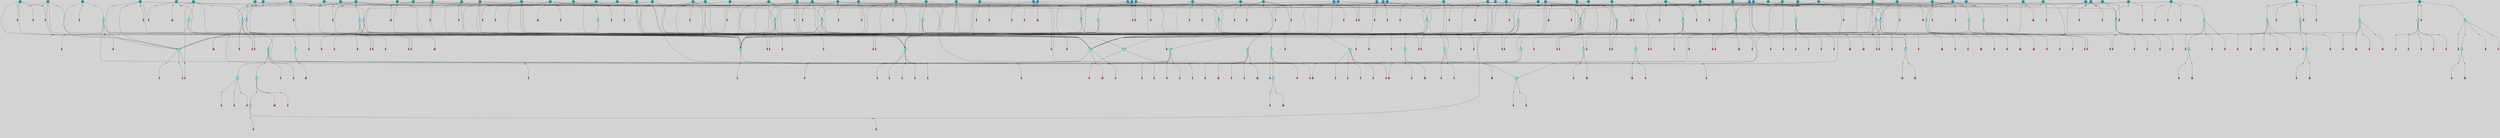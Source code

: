 // File exported with GEGELATI v1.3.1
// On the 2024-04-08 17:23:33
// With the File::TPGGraphDotExporter
digraph{
	graph[pad = "0.212, 0.055" bgcolor = lightgray]
	node[shape=circle style = filled label = ""]
		T3 [fillcolor="#66ddff"]
		T7 [fillcolor="#66ddff"]
		T9 [fillcolor="#1199bb"]
		T11 [fillcolor="#66ddff"]
		T27 [fillcolor="#66ddff"]
		T54 [fillcolor="#66ddff"]
		T95 [fillcolor="#66ddff"]
		T96 [fillcolor="#66ddff"]
		T129 [fillcolor="#66ddff"]
		T212 [fillcolor="#66ddff"]
		T214 [fillcolor="#66ddff"]
		T242 [fillcolor="#66ddff"]
		T277 [fillcolor="#66ddff"]
		T280 [fillcolor="#1199bb"]
		T282 [fillcolor="#66ddff"]
		T286 [fillcolor="#1199bb"]
		T305 [fillcolor="#66ddff"]
		T327 [fillcolor="#66ddff"]
		T328 [fillcolor="#66ddff"]
		T329 [fillcolor="#66ddff"]
		T330 [fillcolor="#66ddff"]
		T331 [fillcolor="#66ddff"]
		T332 [fillcolor="#66ddff"]
		T333 [fillcolor="#1199bb"]
		T334 [fillcolor="#66ddff"]
		T335 [fillcolor="#66ddff"]
		T336 [fillcolor="#66ddff"]
		T337 [fillcolor="#66ddff"]
		T338 [fillcolor="#66ddff"]
		T414 [fillcolor="#1199bb"]
		T416 [fillcolor="#66ddff"]
		T432 [fillcolor="#1199bb"]
		T433 [fillcolor="#1199bb"]
		T65 [fillcolor="#1199bb"]
		T437 [fillcolor="#1199bb"]
		T438 [fillcolor="#66ddff"]
		T439 [fillcolor="#1199bb"]
		T445 [fillcolor="#1199bb"]
		T446 [fillcolor="#1199bb"]
		T448 [fillcolor="#1199bb"]
		T449 [fillcolor="#1199bb"]
		T450 [fillcolor="#66ddff"]
		T451 [fillcolor="#66ddff"]
		T453 [fillcolor="#66ddff"]
		T459 [fillcolor="#1199bb"]
		T465 [fillcolor="#1199bb"]
		T469 [fillcolor="#1199bb"]
		T478 [fillcolor="#1199bb"]
		T481 [fillcolor="#1199bb"]
		T482 [fillcolor="#66ddff"]
		T500 [fillcolor="#66ddff"]
		T501 [fillcolor="#1199bb"]
		T506 [fillcolor="#1199bb"]
		T508 [fillcolor="#1199bb"]
		T530 [fillcolor="#1199bb"]
		T541 [fillcolor="#66ddff"]
		T543 [fillcolor="#1199bb"]
		T546 [fillcolor="#1199bb"]
		T553 [fillcolor="#1199bb"]
		T572 [fillcolor="#1199bb"]
		T578 [fillcolor="#1199bb"]
		T580 [fillcolor="#66ddff"]
		T581 [fillcolor="#66ddff"]
		T582 [fillcolor="#66ddff"]
		T48 [fillcolor="#66ddff"]
		T583 [fillcolor="#1199bb"]
		T584 [fillcolor="#66ddff"]
		T585 [fillcolor="#66ddff"]
		T586 [fillcolor="#66ddff"]
		T587 [fillcolor="#66ddff"]
		T588 [fillcolor="#66ddff"]
		T589 [fillcolor="#1199bb"]
		T590 [fillcolor="#1199bb"]
		T591 [fillcolor="#1199bb"]
		T627 [fillcolor="#1199bb"]
		T633 [fillcolor="#1199bb"]
		T637 [fillcolor="#1199bb"]
		T640 [fillcolor="#66ddff"]
		T641 [fillcolor="#66ddff"]
		T642 [fillcolor="#66ddff"]
		T643 [fillcolor="#66ddff"]
		T644 [fillcolor="#1199bb"]
		T645 [fillcolor="#66ddff"]
		T646 [fillcolor="#66ddff"]
		T609 [fillcolor="#66ddff"]
		T647 [fillcolor="#66ddff"]
		T648 [fillcolor="#1199bb"]
		T649 [fillcolor="#1199bb"]
		T651 [fillcolor="#66ddff"]
		T652 [fillcolor="#1199bb"]
		T654 [fillcolor="#1199bb"]
		T660 [fillcolor="#1199bb"]
		T661 [fillcolor="#1199bb"]
		T662 [fillcolor="#1199bb"]
		T669 [fillcolor="#1199bb"]
		T672 [fillcolor="#1199bb"]
		T675 [fillcolor="#1199bb"]
		T677 [fillcolor="#1199bb"]
		T678 [fillcolor="#1199bb"]
		T680 [fillcolor="#1199bb"]
		T683 [fillcolor="#1199bb"]
		T684 [fillcolor="#1199bb"]
		T686 [fillcolor="#1199bb"]
		T690 [fillcolor="#1199bb"]
		T664 [fillcolor="#1199bb"]
		T692 [fillcolor="#1199bb"]
		T693 [fillcolor="#1199bb"]
		T695 [fillcolor="#1199bb"]
		T698 [fillcolor="#1199bb"]
		T700 [fillcolor="#1199bb"]
		T706 [fillcolor="#1199bb"]
		T707 [fillcolor="#1199bb"]
		T708 [fillcolor="#1199bb"]
		T709 [fillcolor="#1199bb"]
		T711 [fillcolor="#66ddff"]
		T712 [fillcolor="#66ddff"]
		T713 [fillcolor="#66ddff"]
		T527 [fillcolor="#1199bb"]
		T714 [fillcolor="#66ddff"]
		T715 [fillcolor="#66ddff"]
		T716 [fillcolor="#66ddff"]
		T717 [fillcolor="#1199bb"]
		T718 [fillcolor="#1199bb"]
		T720 [fillcolor="#1199bb"]
		T721 [fillcolor="#1199bb"]
		T722 [fillcolor="#1199bb"]
		T723 [fillcolor="#1199bb"]
		T724 [fillcolor="#1199bb"]
		T725 [fillcolor="#1199bb"]
		T726 [fillcolor="#1199bb"]
		T728 [fillcolor="#1199bb"]
		T729 [fillcolor="#1199bb"]
		T730 [fillcolor="#1199bb"]
		T731 [fillcolor="#1199bb"]
		T732 [fillcolor="#1199bb"]
		T733 [fillcolor="#1199bb"]
		T734 [fillcolor="#1199bb"]
		T735 [fillcolor="#1199bb"]
		P9597 [fillcolor="#cccccc" shape=point] //6|
		I9597 [shape=box style=invis label="6|1&2|6#1|7&#92;n10|7&2|0#1|5&#92;n9|4&0|1#2|2&#92;n8|6&0|0#1|0&#92;n"]
		P9597 -> I9597[style=invis]
		A6783 [fillcolor="#ff3366" shape=box margin=0.03 width=0 height=0 label="3"]
		T3 -> P9597 -> A6783
		P9598 [fillcolor="#cccccc" shape=point] //3|
		I9598 [shape=box style=invis label="7|6&2|4#0|2&#92;n10|3&2|7#1|4&#92;n11|6&0|4#0|1&#92;n7|1&0|0#2|6&#92;n7|6&0|3#2|6&#92;n4|0&2|6#0|1&#92;n4|4&2|5#0|2&#92;n4|6&0|4#2|7&#92;n10|0&2|3#1|5&#92;n2|6&0|5#0|2&#92;n1|0&2|3#0|7&#92;n1|6&2|0#0|5&#92;n6|2&0|1#0|7&#92;n9|2&0|3#2|7&#92;n5|3&0|6#0|6&#92;n1|7&2|5#2|3&#92;n8|1&2|7#0|6&#92;n1|0&2|5#2|1&#92;n7|1&2|2#2|5&#92;n7|4&2|6#0|3&#92;n"]
		P9598 -> I9598[style=invis]
		A6784 [fillcolor="#ff3366" shape=box margin=0.03 width=0 height=0 label="4"]
		T3 -> P9598 -> A6784
		P9599 [fillcolor="#cccccc" shape=point] //-3|
		I9599 [shape=box style=invis label="1|6&2|7#0|7&#92;n10|2&0|7#1|3&#92;n9|6&2|7#2|2&#92;n5|3&0|7#0|7&#92;n1|6&2|3#0|0&#92;n2|3&2|3#2|2&#92;n5|1&2|6#0|6&#92;n"]
		P9599 -> I9599[style=invis]
		A6785 [fillcolor="#ff3366" shape=box margin=0.03 width=0 height=0 label="7"]
		T7 -> P9599 -> A6785
		P9600 [fillcolor="#cccccc" shape=point] //5|
		I9600 [shape=box style=invis label="0|5&2|3#0|1&#92;n0|6&2|1#2|4&#92;n6|2&2|6#0|7&#92;n7|4&0|3#0|1&#92;n5|4&0|7#1|6&#92;n9|1&0|5#2|2&#92;n6|3&2|3#1|7&#92;n11|7&2|4#1|6&#92;n2|5&0|1#0|0&#92;n4|7&0|0#0|2&#92;n6|2&0|6#0|0&#92;n2|1&2|6#2|4&#92;n10|0&2|0#1|0&#92;n6|6&2|4#0|6&#92;n"]
		P9600 -> I9600[style=invis]
		A6786 [fillcolor="#ff3366" shape=box margin=0.03 width=0 height=0 label="8"]
		T7 -> P9600 -> A6786
		P9601 [fillcolor="#cccccc" shape=point] //-6|
		I9601 [shape=box style=invis label="11|1&0|7#2|0&#92;n10|4&0|1#1|0&#92;n4|3&2|4#2|1&#92;n0|5&2|0#0|0&#92;n6|1&0|0#0|3&#92;n8|2&2|0#0|4&#92;n11|4&2|0#1|6&#92;n7|0&2|6#2|3&#92;n5|3&2|6#2|0&#92;n2|0&2|0#0|4&#92;n"]
		P9601 -> I9601[style=invis]
		A6787 [fillcolor="#ff3366" shape=box margin=0.03 width=0 height=0 label="9"]
		T9 -> P9601 -> A6787
		P9602 [fillcolor="#cccccc" shape=point] //2|
		I9602 [shape=box style=invis label="6|3&2|7#1|4&#92;n8|6&0|0#2|5&#92;n2|1&0|2#0|3&#92;n8|7&0|6#0|4&#92;n2|1&2|0#0|1&#92;n0|0&2|2#2|3&#92;n6|6&0|7#2|1&#92;n6|1&0|7#2|6&#92;n5|4&2|7#0|4&#92;n0|3&0|4#2|0&#92;n11|0&2|0#2|5&#92;n4|5&2|5#2|4&#92;n5|7&0|6#0|4&#92;n9|7&2|5#0|3&#92;n5|4&2|1#0|3&#92;n5|3&0|1#1|7&#92;n0|4&0|3#2|5&#92;n"]
		P9602 -> I9602[style=invis]
		A6788 [fillcolor="#ff3366" shape=box margin=0.03 width=0 height=0 label="10"]
		T9 -> P9602 -> A6788
		P9603 [fillcolor="#cccccc" shape=point] //6|
		I9603 [shape=box style=invis label="3|0&2|7#2|2&#92;n3|2&0|4#2|5&#92;n5|1&0|2#1|0&#92;n8|7&0|1#2|0&#92;n8|5&0|3#0|6&#92;n0|2&0|2#2|3&#92;n1|5&2|5#0|5&#92;n5|6&0|6#0|7&#92;n6|7&0|0#2|6&#92;n1|2&2|3#0|0&#92;n7|7&2|3#0|4&#92;n0|7&2|7#0|6&#92;n1|0&2|2#2|7&#92;n4|4&0|1#0|0&#92;n"]
		P9603 -> I9603[style=invis]
		A6789 [fillcolor="#ff3366" shape=box margin=0.03 width=0 height=0 label="11"]
		T11 -> P9603 -> A6789
		P9604 [fillcolor="#cccccc" shape=point] //-4|
		I9604 [shape=box style=invis label="4|1&0|4#2|6&#92;n1|2&2|2#2|0&#92;n1|2&2|0#0|6&#92;n8|4&2|3#2|5&#92;n5|5&2|1#1|0&#92;n"]
		P9604 -> I9604[style=invis]
		A6790 [fillcolor="#ff3366" shape=box margin=0.03 width=0 height=0 label="12"]
		T11 -> P9604 -> A6790
		P9605 [fillcolor="#cccccc" shape=point] //2|
		I9605 [shape=box style=invis label="9|1&2|3#0|1&#92;n5|2&2|0#2|4&#92;n3|6&2|5#2|7&#92;n7|0&2|5#0|4&#92;n1|2&0|3#0|5&#92;n7|3&2|7#0|0&#92;n"]
		P9605 -> I9605[style=invis]
		A6791 [fillcolor="#ff3366" shape=box margin=0.03 width=0 height=0 label="2"]
		T27 -> P9605 -> A6791
		P9606 [fillcolor="#cccccc" shape=point] //-6|
		I9606 [shape=box style=invis label="7|5&0|4#0|4&#92;n11|0&2|5#2|1&#92;n"]
		P9606 -> I9606[style=invis]
		A6792 [fillcolor="#ff3366" shape=box margin=0.03 width=0 height=0 label="3"]
		T27 -> P9606 -> A6792
		T27 -> P9598
		P9607 [fillcolor="#cccccc" shape=point] //0|
		I9607 [shape=box style=invis label="2|5&0|1#0|6&#92;n6|1&2|2#2|7&#92;n8|0&0|3#1|4&#92;n4|3&2|5#2|4&#92;n8|1&2|4#0|0&#92;n6|6&0|1#2|6&#92;n11|7&2|4#2|5&#92;n6|2&2|4#0|2&#92;n8|5&2|4#2|4&#92;n2|1&2|1#2|2&#92;n2|7&2|5#2|6&#92;n9|7&0|5#0|4&#92;n1|2&0|5#2|6&#92;n4|2&2|3#2|7&#92;n3|3&2|1#0|2&#92;n"]
		P9607 -> I9607[style=invis]
		A6793 [fillcolor="#ff3366" shape=box margin=0.03 width=0 height=0 label="5"]
		T27 -> P9607 -> A6793
		P9608 [fillcolor="#cccccc" shape=point] //0|
		I9608 [shape=box style=invis label="4|0&0|3#2|7&#92;n10|2&0|3#1|7&#92;n3|5&0|2#0|3&#92;n4|5&0|0#2|1&#92;n10|7&2|0#1|2&#92;n5|3&2|3#1|6&#92;n9|5&2|0#0|4&#92;n5|4&2|7#0|2&#92;n10|3&2|7#1|4&#92;n7|2&0|1#2|6&#92;n8|6&0|5#0|5&#92;n8|7&2|3#0|5&#92;n2|6&2|4#0|0&#92;n"]
		P9608 -> I9608[style=invis]
		A6794 [fillcolor="#ff3366" shape=box margin=0.03 width=0 height=0 label="5"]
		T27 -> P9608 -> A6794
		P9609 [fillcolor="#cccccc" shape=point] //8|
		I9609 [shape=box style=invis label="9|0&0|1#2|0&#92;n10|1&2|5#1|4&#92;n8|2&2|6#0|4&#92;n2|4&2|5#2|3&#92;n4|2&2|2#0|2&#92;n7|5&0|2#0|0&#92;n8|2&2|1#1|3&#92;n8|7&0|7#2|1&#92;n1|1&0|0#0|7&#92;n5|6&2|5#1|0&#92;n6|6&2|5#0|0&#92;n11|4&0|3#2|6&#92;n4|2&2|4#0|7&#92;n5|6&0|1#2|0&#92;n11|3&0|2#0|7&#92;n"]
		P9609 -> I9609[style=invis]
		A6795 [fillcolor="#ff3366" shape=box margin=0.03 width=0 height=0 label="6"]
		T54 -> P9609 -> A6795
		P9610 [fillcolor="#cccccc" shape=point] //5|
		I9610 [shape=box style=invis label="3|0&2|0#0|1&#92;n3|0&0|7#0|1&#92;n5|3&0|2#2|6&#92;n4|4&2|4#2|6&#92;n11|2&0|7#1|6&#92;n2|7&2|2#2|5&#92;n9|3&2|6#2|7&#92;n7|7&0|0#0|4&#92;n6|1&2|4#2|3&#92;n5|4&2|0#1|6&#92;n1|3&0|7#0|4&#92;n"]
		P9610 -> I9610[style=invis]
		A6796 [fillcolor="#ff3366" shape=box margin=0.03 width=0 height=0 label="7"]
		T54 -> P9610 -> A6796
		P9611 [fillcolor="#cccccc" shape=point] //-10|
		I9611 [shape=box style=invis label="3|6&0|0#0|4&#92;n4|1&2|4#0|1&#92;n5|1&0|1#0|4&#92;n5|5&2|6#0|5&#92;n6|5&0|6#0|3&#92;n11|1&2|0#0|1&#92;n0|7&2|0#0|3&#92;n1|2&0|6#0|1&#92;n8|0&0|4#2|0&#92;n0|4&0|7#2|7&#92;n7|0&2|7#1|3&#92;n3|1&0|5#2|5&#92;n5|1&0|4#0|3&#92;n2|2&0|2#0|0&#92;n8|3&0|1#0|7&#92;n3|0&0|3#0|5&#92;n7|2&0|5#2|0&#92;n6|3&2|7#1|5&#92;n4|7&2|7#2|1&#92;n"]
		P9611 -> I9611[style=invis]
		A6797 [fillcolor="#ff3366" shape=box margin=0.03 width=0 height=0 label="14"]
		T54 -> P9611 -> A6797
		T54 -> P9600
		P9612 [fillcolor="#cccccc" shape=point] //4|
		I9612 [shape=box style=invis label="4|3&0|6#0|3&#92;n5|7&2|3#2|2&#92;n5|6&0|7#1|2&#92;n1|4&2|6#0|3&#92;n8|4&2|1#2|5&#92;n9|5&2|4#1|4&#92;n2|4&0|5#0|7&#92;n10|0&0|6#1|3&#92;n3|0&0|6#0|2&#92;n2|7&2|7#2|6&#92;n5|2&0|5#1|5&#92;n10|4&2|5#1|7&#92;n4|0&0|4#2|4&#92;n11|1&0|4#2|6&#92;n10|6&2|0#1|4&#92;n9|7&0|3#1|4&#92;n4|5&2|7#0|6&#92;n11|5&2|6#2|3&#92;n0|3&0|5#0|1&#92;n"]
		P9612 -> I9612[style=invis]
		A6798 [fillcolor="#ff3366" shape=box margin=0.03 width=0 height=0 label="13"]
		T95 -> P9612 -> A6798
		P9613 [fillcolor="#cccccc" shape=point] //8|
		I9613 [shape=box style=invis label="9|7&0|5#2|5&#92;n3|3&2|3#0|2&#92;n9|5&2|2#1|0&#92;n2|3&0|6#0|3&#92;n4|4&2|5#2|7&#92;n11|3&2|0#1|5&#92;n6|6&2|1#2|2&#92;n4|6&0|1#2|2&#92;n2|5&2|7#2|2&#92;n7|7&2|2#2|3&#92;n6|5&0|3#2|6&#92;n6|7&0|6#0|2&#92;n"]
		P9613 -> I9613[style=invis]
		A6799 [fillcolor="#ff3366" shape=box margin=0.03 width=0 height=0 label="14"]
		T95 -> P9613 -> A6799
		P9614 [fillcolor="#cccccc" shape=point] //2|
		I9614 [shape=box style=invis label="4|1&0|4#2|6&#92;n5|5&2|1#1|0&#92;n1|0&2|0#0|6&#92;n8|4&2|3#2|5&#92;n"]
		P9614 -> I9614[style=invis]
		T95 -> P9614 -> T11
		P9615 [fillcolor="#cccccc" shape=point] //-9|
		I9615 [shape=box style=invis label="2|0&2|0#2|1&#92;n4|4&2|4#2|6&#92;n9|1&0|3#1|7&#92;n5|3&0|2#2|6&#92;n2|7&2|2#2|5&#92;n5|4&2|0#1|6&#92;n3|0&0|7#0|1&#92;n1|3&0|7#0|4&#92;n11|6&2|2#0|7&#92;n7|7&0|0#0|4&#92;n11|0&0|7#1|6&#92;n9|3&2|6#2|7&#92;n"]
		P9615 -> I9615[style=invis]
		A6800 [fillcolor="#ff3366" shape=box margin=0.03 width=0 height=0 label="7"]
		T95 -> P9615 -> A6800
		P9616 [fillcolor="#cccccc" shape=point] //-8|
		I9616 [shape=box style=invis label="7|5&0|4#2|4&#92;n"]
		P9616 -> I9616[style=invis]
		A6801 [fillcolor="#ff3366" shape=box margin=0.03 width=0 height=0 label="3"]
		T95 -> P9616 -> A6801
		P9617 [fillcolor="#cccccc" shape=point] //6|
		I9617 [shape=box style=invis label="0|5&2|3#0|1&#92;n0|6&2|1#2|4&#92;n9|1&0|5#2|2&#92;n7|4&0|3#0|1&#92;n5|4&0|7#1|6&#92;n2|5&0|1#0|0&#92;n6|3&2|3#1|7&#92;n11|7&2|4#1|6&#92;n6|2&2|6#0|1&#92;n4|7&0|0#0|2&#92;n6|2&0|6#0|0&#92;n9|1&2|6#2|4&#92;n10|0&2|0#1|0&#92;n6|6&2|4#0|6&#92;n"]
		P9617 -> I9617[style=invis]
		A6802 [fillcolor="#ff3366" shape=box margin=0.03 width=0 height=0 label="8"]
		T96 -> P9617 -> A6802
		P9618 [fillcolor="#cccccc" shape=point] //5|
		I9618 [shape=box style=invis label="10|4&0|1#1|0&#92;n4|3&2|4#2|1&#92;n2|0&2|0#0|4&#92;n6|1&0|0#0|3&#92;n8|2&2|0#0|4&#92;n0|0&0|0#0|0&#92;n11|4&2|0#1|6&#92;n7|0&2|6#2|3&#92;n5|3&2|6#2|0&#92;n0|0&2|0#0|0&#92;n"]
		P9618 -> I9618[style=invis]
		A6803 [fillcolor="#ff3366" shape=box margin=0.03 width=0 height=0 label="9"]
		T96 -> P9618 -> A6803
		T96 -> P9597
		P9619 [fillcolor="#cccccc" shape=point] //1|
		I9619 [shape=box style=invis label="5|4&0|7#1|6&#92;n0|6&2|1#2|4&#92;n7|4&0|3#0|1&#92;n0|5&2|3#0|1&#92;n9|1&0|5#2|2&#92;n6|3&2|3#1|7&#92;n11|7&2|4#1|6&#92;n2|5&0|1#0|0&#92;n7|5&2|3#1|1&#92;n4|7&0|0#0|2&#92;n6|2&0|6#0|0&#92;n2|1&2|6#2|4&#92;n10|0&2|7#1|0&#92;n6|6&2|4#0|6&#92;n"]
		P9619 -> I9619[style=invis]
		A6804 [fillcolor="#ff3366" shape=box margin=0.03 width=0 height=0 label="8"]
		T96 -> P9619 -> A6804
		P9620 [fillcolor="#cccccc" shape=point] //-3|
		I9620 [shape=box style=invis label="8|1&2|3#0|5&#92;n0|6&0|5#0|5&#92;n3|7&2|1#0|6&#92;n3|5&0|1#0|0&#92;n9|5&2|0#0|4&#92;n3|5&0|2#0|3&#92;n10|6&2|4#1|0&#92;n9|4&2|7#2|6&#92;n1|7&2|5#2|2&#92;n"]
		P9620 -> I9620[style=invis]
		A6805 [fillcolor="#ff3366" shape=box margin=0.03 width=0 height=0 label="5"]
		T96 -> P9620 -> A6805
		T129 -> P9609
		T129 -> P9610
		P9621 [fillcolor="#cccccc" shape=point] //10|
		I9621 [shape=box style=invis label="4|5&2|7#2|1&#92;n1|7&2|3#0|6&#92;n3|5&2|2#0|3&#92;n10|3&0|7#1|4&#92;n7|1&0|4#2|6&#92;n10|2&0|3#1|7&#92;n9|5&2|0#0|4&#92;n4|0&0|3#2|7&#92;n11|4&2|6#1|2&#92;n5|4&2|7#0|2&#92;n2|6&2|4#0|0&#92;n6|5&0|7#2|1&#92;n5|3&2|3#1|6&#92;n10|7&2|0#1|2&#92;n"]
		P9621 -> I9621[style=invis]
		A6806 [fillcolor="#ff3366" shape=box margin=0.03 width=0 height=0 label="5"]
		T129 -> P9621 -> A6806
		P9622 [fillcolor="#cccccc" shape=point] //5|
		I9622 [shape=box style=invis label="9|4&2|3#1|3&#92;n0|4&2|4#0|5&#92;n6|1&2|6#2|5&#92;n4|0&0|5#2|0&#92;n"]
		P9622 -> I9622[style=invis]
		A6807 [fillcolor="#ff3366" shape=box margin=0.03 width=0 height=0 label="7"]
		T129 -> P9622 -> A6807
		P9623 [fillcolor="#cccccc" shape=point] //6|
		I9623 [shape=box style=invis label="9|4&2|7#0|6&#92;n8|4&0|1#1|0&#92;n1|3&0|0#2|1&#92;n2|4&0|6#2|2&#92;n5|1&2|5#0|7&#92;n3|0&0|3#2|6&#92;n2|2&2|6#0|2&#92;n8|4&0|4#2|2&#92;n5|1&2|4#0|3&#92;n9|4&0|6#0|6&#92;n5|0&2|2#1|5&#92;n11|7&0|0#1|1&#92;n0|4&0|3#0|3&#92;n7|7&2|4#2|5&#92;n1|5&0|1#2|1&#92;n"]
		P9623 -> I9623[style=invis]
		A6808 [fillcolor="#ff3366" shape=box margin=0.03 width=0 height=0 label="1"]
		T129 -> P9623 -> A6808
		P9624 [fillcolor="#cccccc" shape=point] //6|
		I9624 [shape=box style=invis label="9|4&2|7#0|6&#92;n8|4&0|1#1|0&#92;n1|3&0|0#2|1&#92;n2|4&0|6#2|2&#92;n5|1&2|5#0|7&#92;n3|0&0|3#2|6&#92;n2|2&2|6#0|2&#92;n8|4&0|4#2|2&#92;n5|1&2|4#0|3&#92;n9|4&0|6#0|6&#92;n5|0&2|2#1|5&#92;n11|7&0|0#1|1&#92;n0|4&0|3#0|3&#92;n7|7&2|4#2|5&#92;n1|5&0|1#2|1&#92;n"]
		P9624 -> I9624[style=invis]
		A6809 [fillcolor="#ff3366" shape=box margin=0.03 width=0 height=0 label="1"]
		T212 -> P9624 -> A6809
		P9625 [fillcolor="#cccccc" shape=point] //10|
		I9625 [shape=box style=invis label="4|5&2|7#2|1&#92;n1|7&2|3#0|6&#92;n3|5&2|2#0|3&#92;n10|3&0|7#1|4&#92;n7|1&0|4#2|6&#92;n10|2&0|3#1|7&#92;n9|5&2|0#0|4&#92;n4|0&0|3#2|7&#92;n11|4&2|6#1|2&#92;n5|4&2|7#0|2&#92;n2|6&2|4#0|0&#92;n6|5&0|7#2|1&#92;n5|3&2|3#1|6&#92;n10|7&2|0#1|2&#92;n"]
		P9625 -> I9625[style=invis]
		A6810 [fillcolor="#ff3366" shape=box margin=0.03 width=0 height=0 label="5"]
		T212 -> P9625 -> A6810
		P9626 [fillcolor="#cccccc" shape=point] //8|
		I9626 [shape=box style=invis label="9|0&0|1#2|0&#92;n10|1&2|5#1|4&#92;n8|2&2|6#0|4&#92;n2|4&2|5#2|3&#92;n4|2&2|2#0|2&#92;n7|5&0|2#0|0&#92;n8|2&2|1#1|3&#92;n8|7&0|7#2|1&#92;n1|1&0|0#0|7&#92;n5|6&2|5#1|0&#92;n6|6&2|5#0|0&#92;n11|4&0|3#2|6&#92;n4|2&2|4#0|7&#92;n5|6&0|1#2|0&#92;n11|3&0|2#0|7&#92;n"]
		P9626 -> I9626[style=invis]
		A6811 [fillcolor="#ff3366" shape=box margin=0.03 width=0 height=0 label="6"]
		T212 -> P9626 -> A6811
		P9627 [fillcolor="#cccccc" shape=point] //5|
		I9627 [shape=box style=invis label="3|0&2|0#0|1&#92;n3|0&0|7#0|1&#92;n5|3&0|2#2|6&#92;n4|4&2|4#2|6&#92;n11|2&0|7#1|6&#92;n2|7&2|2#2|5&#92;n9|3&2|6#2|7&#92;n7|7&0|0#0|4&#92;n6|1&2|4#2|3&#92;n5|4&2|0#1|6&#92;n1|3&0|7#0|4&#92;n"]
		P9627 -> I9627[style=invis]
		A6812 [fillcolor="#ff3366" shape=box margin=0.03 width=0 height=0 label="7"]
		T212 -> P9627 -> A6812
		P9628 [fillcolor="#cccccc" shape=point] //5|
		I9628 [shape=box style=invis label="9|4&2|3#1|3&#92;n0|4&2|4#0|5&#92;n6|1&2|6#2|5&#92;n4|0&0|5#2|0&#92;n"]
		P9628 -> I9628[style=invis]
		A6813 [fillcolor="#ff3366" shape=box margin=0.03 width=0 height=0 label="7"]
		T212 -> P9628 -> A6813
		P9629 [fillcolor="#cccccc" shape=point] //6|
		I9629 [shape=box style=invis label="9|4&2|7#0|6&#92;n8|4&0|1#1|0&#92;n1|3&0|0#2|1&#92;n2|4&0|6#2|2&#92;n5|1&2|5#0|7&#92;n3|0&0|3#2|6&#92;n2|2&2|6#0|2&#92;n8|4&0|4#2|2&#92;n5|1&2|4#0|3&#92;n9|4&0|6#0|6&#92;n5|0&2|2#1|5&#92;n11|7&0|0#1|1&#92;n0|4&0|3#0|3&#92;n7|7&2|4#2|5&#92;n1|5&0|1#2|1&#92;n"]
		P9629 -> I9629[style=invis]
		A6814 [fillcolor="#ff3366" shape=box margin=0.03 width=0 height=0 label="1"]
		T214 -> P9629 -> A6814
		P9630 [fillcolor="#cccccc" shape=point] //10|
		I9630 [shape=box style=invis label="4|5&2|7#2|1&#92;n1|7&2|3#0|6&#92;n3|5&2|2#0|3&#92;n10|3&0|7#1|4&#92;n7|1&0|4#2|6&#92;n10|2&0|3#1|7&#92;n9|5&2|0#0|4&#92;n4|0&0|3#2|7&#92;n11|4&2|6#1|2&#92;n5|4&2|7#0|2&#92;n2|6&2|4#0|0&#92;n6|5&0|7#2|1&#92;n5|3&2|3#1|6&#92;n10|7&2|0#1|2&#92;n"]
		P9630 -> I9630[style=invis]
		A6815 [fillcolor="#ff3366" shape=box margin=0.03 width=0 height=0 label="5"]
		T214 -> P9630 -> A6815
		P9631 [fillcolor="#cccccc" shape=point] //5|
		I9631 [shape=box style=invis label="3|0&2|0#0|1&#92;n3|0&0|7#0|1&#92;n5|3&0|2#2|6&#92;n4|4&2|4#2|6&#92;n11|2&0|7#1|6&#92;n2|7&2|2#2|5&#92;n9|3&2|6#2|7&#92;n7|7&0|0#0|4&#92;n6|1&2|4#2|3&#92;n5|4&2|0#1|6&#92;n1|3&0|7#0|4&#92;n"]
		P9631 -> I9631[style=invis]
		A6816 [fillcolor="#ff3366" shape=box margin=0.03 width=0 height=0 label="7"]
		T214 -> P9631 -> A6816
		P9632 [fillcolor="#cccccc" shape=point] //8|
		I9632 [shape=box style=invis label="9|0&0|1#2|0&#92;n10|1&2|5#1|4&#92;n8|2&2|6#0|4&#92;n2|4&2|5#2|3&#92;n4|2&2|2#0|2&#92;n7|5&0|2#0|0&#92;n8|2&2|1#1|3&#92;n8|7&0|7#2|1&#92;n1|1&0|0#0|7&#92;n5|6&2|5#1|0&#92;n6|6&2|5#0|0&#92;n11|4&0|3#2|6&#92;n4|2&2|4#0|7&#92;n5|6&0|1#2|0&#92;n11|3&0|2#0|7&#92;n"]
		P9632 -> I9632[style=invis]
		A6817 [fillcolor="#ff3366" shape=box margin=0.03 width=0 height=0 label="6"]
		T214 -> P9632 -> A6817
		P9633 [fillcolor="#cccccc" shape=point] //5|
		I9633 [shape=box style=invis label="9|4&2|3#1|3&#92;n0|4&2|4#0|5&#92;n6|1&2|6#2|5&#92;n4|0&0|5#2|0&#92;n"]
		P9633 -> I9633[style=invis]
		A6818 [fillcolor="#ff3366" shape=box margin=0.03 width=0 height=0 label="7"]
		T214 -> P9633 -> A6818
		P9634 [fillcolor="#cccccc" shape=point] //5|
		I9634 [shape=box style=invis label="1|6&2|7#0|7&#92;n9|2&2|7#2|2&#92;n10|2&0|7#1|3&#92;n5|3&0|7#0|7&#92;n7|0&2|7#2|2&#92;n1|6&2|3#0|0&#92;n2|3&2|3#2|2&#92;n"]
		P9634 -> I9634[style=invis]
		A6819 [fillcolor="#ff3366" shape=box margin=0.03 width=0 height=0 label="7"]
		T242 -> P9634 -> A6819
		P9635 [fillcolor="#cccccc" shape=point] //-8|
		I9635 [shape=box style=invis label="7|5&0|2#2|1&#92;n1|0&2|6#0|0&#92;n7|1&2|6#1|1&#92;n8|7&0|3#1|6&#92;n3|7&2|3#2|4&#92;n"]
		P9635 -> I9635[style=invis]
		A6820 [fillcolor="#ff3366" shape=box margin=0.03 width=0 height=0 label="2"]
		T242 -> P9635 -> A6820
		P9636 [fillcolor="#cccccc" shape=point] //-3|
		I9636 [shape=box style=invis label="1|1&2|1#0|1&#92;n1|4&0|0#2|4&#92;n11|0&2|3#0|2&#92;n11|6&0|4#0|1&#92;n5|2&0|6#1|5&#92;n3|7&2|6#2|7&#92;n7|7&0|1#2|1&#92;n9|5&2|2#2|0&#92;n6|5&2|6#1|4&#92;n0|7&0|5#2|4&#92;n8|1&0|0#2|3&#92;n0|5&0|3#0|5&#92;n2|0&2|4#0|5&#92;n7|5&2|7#1|3&#92;n8|3&0|0#1|2&#92;n"]
		P9636 -> I9636[style=invis]
		A6821 [fillcolor="#ff3366" shape=box margin=0.03 width=0 height=0 label="1"]
		T242 -> P9636 -> A6821
		P9637 [fillcolor="#cccccc" shape=point] //-9|
		I9637 [shape=box style=invis label="4|7&0|0#0|2&#92;n6|2&0|1#0|0&#92;n6|2&2|6#0|7&#92;n9|0&2|7#1|1&#92;n7|4&0|3#0|1&#92;n10|6&2|1#1|1&#92;n9|1&0|5#2|2&#92;n5|4&0|7#2|6&#92;n2|5&0|1#0|0&#92;n0|5&2|5#0|1&#92;n11|7&2|4#1|6&#92;n2|1&2|6#2|4&#92;n10|0&0|0#1|0&#92;n6|6&2|4#0|6&#92;n"]
		P9637 -> I9637[style=invis]
		T277 -> P9637 -> T214
		P9638 [fillcolor="#cccccc" shape=point] //7|
		I9638 [shape=box style=invis label="7|4&2|7#0|4&#92;n4|6&0|1#2|5&#92;n2|1&2|3#0|0&#92;n4|3&2|0#0|1&#92;n0|0&2|7#2|7&#92;n7|7&0|5#2|3&#92;n5|0&2|1#2|2&#92;n10|0&0|4#1|2&#92;n4|4&0|7#0|0&#92;n6|7&0|2#0|1&#92;n1|4&2|5#0|4&#92;n"]
		P9638 -> I9638[style=invis]
		A6822 [fillcolor="#ff3366" shape=box margin=0.03 width=0 height=0 label="0"]
		T277 -> P9638 -> A6822
		P9639 [fillcolor="#cccccc" shape=point] //1|
		I9639 [shape=box style=invis label="5|1&0|6#2|7&#92;n2|4&0|4#2|2&#92;n0|6&0|5#0|4&#92;n10|6&2|5#1|6&#92;n9|3&0|1#1|7&#92;n10|3&2|2#1|0&#92;n5|0&0|0#2|1&#92;n11|3&2|3#1|5&#92;n10|3&0|1#1|0&#92;n2|4&0|1#0|1&#92;n0|2&0|3#2|4&#92;n9|2&2|1#2|5&#92;n11|7&2|6#2|6&#92;n"]
		P9639 -> I9639[style=invis]
		T277 -> P9639 -> T7
		P9640 [fillcolor="#cccccc" shape=point] //6|
		I9640 [shape=box style=invis label="7|0&2|5#1|2&#92;n10|6&2|1#1|3&#92;n7|5&0|2#0|7&#92;n10|7&0|1#1|5&#92;n4|6&2|5#0|5&#92;n4|4&0|7#2|7&#92;n"]
		P9640 -> I9640[style=invis]
		A6823 [fillcolor="#ff3366" shape=box margin=0.03 width=0 height=0 label="7"]
		T277 -> P9640 -> A6823
		P9641 [fillcolor="#cccccc" shape=point] //-2|
		I9641 [shape=box style=invis label="3|0&2|0#0|1&#92;n4|1&0|3#2|2&#92;n11|2&0|7#1|6&#92;n8|7&2|4#0|5&#92;n6|1&2|4#1|3&#92;n4|4&2|4#2|6&#92;n3|0&0|7#0|1&#92;n9|3&2|6#2|7&#92;n7|7&0|0#0|4&#92;n5|3&0|2#2|6&#92;n5|4&2|0#1|6&#92;n1|3&0|7#0|4&#92;n"]
		P9641 -> I9641[style=invis]
		A6824 [fillcolor="#ff3366" shape=box margin=0.03 width=0 height=0 label="7"]
		T277 -> P9641 -> A6824
		T280 -> P9612
		P9642 [fillcolor="#cccccc" shape=point] //1|
		I9642 [shape=box style=invis label="0|4&0|1#0|1&#92;n10|5&2|5#1|6&#92;n7|7&2|5#2|2&#92;n9|5&0|7#2|7&#92;n8|4&0|3#2|7&#92;n11|0&2|3#0|5&#92;n7|0&0|0#0|1&#92;n4|2&0|4#0|5&#92;n5|1&0|6#2|7&#92;n11|3&0|7#1|3&#92;n"]
		P9642 -> I9642[style=invis]
		T280 -> P9642 -> T7
		P9643 [fillcolor="#cccccc" shape=point] //-3|
		I9643 [shape=box style=invis label="4|5&0|0#0|0&#92;n4|7&0|0#0|2&#92;n0|6&2|1#2|4&#92;n9|1&0|5#2|2&#92;n10|0&2|0#1|0&#92;n6|6&2|4#0|6&#92;n2|5&0|1#0|0&#92;n6|3&2|3#1|7&#92;n11|7&2|4#1|6&#92;n6|2&2|6#0|1&#92;n6|2&0|0#0|0&#92;n9|1&2|6#2|4&#92;n10|4&0|3#1|1&#92;n5|4&2|7#1|6&#92;n"]
		P9643 -> I9643[style=invis]
		T280 -> P9643 -> T95
		P9644 [fillcolor="#cccccc" shape=point] //-4|
		I9644 [shape=box style=invis label="5|5&2|1#1|0&#92;n4|1&0|4#2|6&#92;n2|4&2|3#2|5&#92;n1|0&2|0#2|6&#92;n1|4&2|5#0|7&#92;n"]
		P9644 -> I9644[style=invis]
		T282 -> P9644 -> T11
		P9645 [fillcolor="#cccccc" shape=point] //5|
		I9645 [shape=box style=invis label="3|0&2|0#2|1&#92;n3|0&0|7#0|1&#92;n5|3&0|2#2|6&#92;n4|4&2|4#2|6&#92;n5|4&2|0#1|6&#92;n2|7&2|2#2|5&#92;n1|3&0|7#0|4&#92;n11|6&2|2#0|7&#92;n7|7&0|0#0|4&#92;n6|1&2|4#2|3&#92;n11|0&0|7#1|6&#92;n9|3&2|6#2|7&#92;n"]
		P9645 -> I9645[style=invis]
		A6825 [fillcolor="#ff3366" shape=box margin=0.03 width=0 height=0 label="7"]
		T282 -> P9645 -> A6825
		P9646 [fillcolor="#cccccc" shape=point] //10|
		I9646 [shape=box style=invis label="6|6&2|5#0|4&#92;n1|0&0|5#2|3&#92;n10|5&2|5#1|5&#92;n10|6&2|1#1|0&#92;n9|6&2|3#0|3&#92;n9|6&2|2#2|1&#92;n7|5&2|2#0|7&#92;n"]
		P9646 -> I9646[style=invis]
		A6826 [fillcolor="#ff3366" shape=box margin=0.03 width=0 height=0 label="7"]
		T282 -> P9646 -> A6826
		T282 -> P9616
		P9647 [fillcolor="#cccccc" shape=point] //2|
		I9647 [shape=box style=invis label="0|3&0|0#2|7&#92;n3|6&2|5#2|5&#92;n7|4&0|0#1|1&#92;n4|1&0|0#0|6&#92;n1|6&0|2#0|1&#92;n8|6&0|2#2|4&#92;n4|4&2|4#0|3&#92;n1|0&2|4#0|1&#92;n9|2&2|3#0|7&#92;n10|5&2|2#1|1&#92;n10|6&0|1#1|2&#92;n3|3&2|2#0|5&#92;n11|3&0|2#1|0&#92;n4|5&0|6#0|4&#92;n0|7&0|6#2|2&#92;n3|2&0|5#0|1&#92;n"]
		P9647 -> I9647[style=invis]
		A6827 [fillcolor="#ff3366" shape=box margin=0.03 width=0 height=0 label="1"]
		T282 -> P9647 -> A6827
		T286 -> P9641
		P9648 [fillcolor="#cccccc" shape=point] //-3|
		I9648 [shape=box style=invis label="8|4&0|1#1|0&#92;n7|4&0|6#0|0&#92;n3|6&0|6#2|2&#92;n9|4&0|0#2|7&#92;n0|7&2|7#2|7&#92;n0|2&2|7#0|5&#92;n6|3&0|3#0|7&#92;n11|6&0|0#2|2&#92;n2|0&2|3#2|2&#92;n10|1&0|6#1|3&#92;n2|5&0|0#0|1&#92;n4|3&0|1#2|5&#92;n1|6&2|0#0|0&#92;n"]
		P9648 -> I9648[style=invis]
		A6828 [fillcolor="#ff3366" shape=box margin=0.03 width=0 height=0 label="1"]
		T286 -> P9648 -> A6828
		P9649 [fillcolor="#cccccc" shape=point] //5|
		I9649 [shape=box style=invis label="3|0&2|0#0|1&#92;n3|0&0|7#0|3&#92;n5|3&0|2#2|6&#92;n4|4&2|4#2|6&#92;n11|2&0|7#1|6&#92;n9|3&2|6#2|7&#92;n2|7&2|2#2|5&#92;n7|7&0|0#0|4&#92;n6|1&2|4#2|3&#92;n1|3&0|7#0|4&#92;n"]
		P9649 -> I9649[style=invis]
		A6829 [fillcolor="#ff3366" shape=box margin=0.03 width=0 height=0 label="7"]
		T286 -> P9649 -> A6829
		P9650 [fillcolor="#cccccc" shape=point] //-5|
		I9650 [shape=box style=invis label="10|6&2|5#1|6&#92;n9|3&0|1#1|7&#92;n2|4&0|1#0|1&#92;n11|3&0|7#1|6&#92;n5|1&0|6#2|7&#92;n8|0&0|0#0|1&#92;n0|6&0|7#0|4&#92;n6|7&2|6#2|6&#92;n11|0&2|3#0|5&#92;n"]
		P9650 -> I9650[style=invis]
		T286 -> P9650 -> T7
		P9651 [fillcolor="#cccccc" shape=point] //-5|
		I9651 [shape=box style=invis label="8|4&0|1#1|4&#92;n11|6&0|0#2|2&#92;n8|5&2|4#1|1&#92;n9|4&0|0#2|7&#92;n3|7&0|7#2|7&#92;n2|5&0|0#0|1&#92;n6|3&0|3#0|7&#92;n3|6&0|6#2|2&#92;n2|0&2|3#2|2&#92;n2|2&2|1#2|3&#92;n6|0&2|3#0|3&#92;n10|1&0|6#1|3&#92;n"]
		P9651 -> I9651[style=invis]
		A6830 [fillcolor="#ff3366" shape=box margin=0.03 width=0 height=0 label="1"]
		T286 -> P9651 -> A6830
		P9652 [fillcolor="#cccccc" shape=point] //7|
		I9652 [shape=box style=invis label="7|0&2|1#2|0&#92;n9|7&2|1#1|7&#92;n8|2&0|1#1|0&#92;n6|6&0|2#1|1&#92;n2|2&0|5#0|0&#92;n5|7&0|0#2|1&#92;n5|1&2|5#1|5&#92;n4|7&2|4#2|3&#92;n10|5&2|2#1|5&#92;n1|3&2|2#2|0&#92;n10|2&2|6#1|5&#92;n"]
		P9652 -> I9652[style=invis]
		A6831 [fillcolor="#ff3366" shape=box margin=0.03 width=0 height=0 label="1"]
		T305 -> P9652 -> A6831
		P9653 [fillcolor="#cccccc" shape=point] //4|
		I9653 [shape=box style=invis label="7|1&2|6#1|3&#92;n10|1&0|3#1|6&#92;n8|5&2|3#2|1&#92;n11|5&0|0#2|6&#92;n4|1&0|6#0|0&#92;n11|1&0|2#0|3&#92;n2|0&2|1#0|7&#92;n"]
		P9653 -> I9653[style=invis]
		A6832 [fillcolor="#ff3366" shape=box margin=0.03 width=0 height=0 label="2"]
		T305 -> P9653 -> A6832
		P9654 [fillcolor="#cccccc" shape=point] //2|
		I9654 [shape=box style=invis label="10|4&0|5#1|0&#92;n8|1&0|7#1|4&#92;n3|0&2|3#0|1&#92;n0|3&0|3#0|2&#92;n"]
		P9654 -> I9654[style=invis]
		T305 -> P9654 -> T242
		P9655 [fillcolor="#cccccc" shape=point] //6|
		I9655 [shape=box style=invis label="10|4&2|6#1|2&#92;n8|4&0|1#1|0&#92;n0|4&2|6#0|0&#92;n8|4&2|5#2|1&#92;n7|5&2|5#1|0&#92;n3|6&0|6#2|2&#92;n1|7&0|7#0|5&#92;n2|0&0|7#2|4&#92;n2|6&2|2#0|0&#92;n0|7&2|7#0|7&#92;n11|6&0|4#2|2&#92;n5|5&0|0#0|1&#92;n10|1&0|0#1|0&#92;n7|3&0|1#2|5&#92;n9|2&2|7#1|5&#92;n9|4&2|6#2|7&#92;n1|6&2|4#2|2&#92;n3|3&2|2#0|7&#92;n1|6&2|0#0|0&#92;n6|4&2|6#1|0&#92;n"]
		P9655 -> I9655[style=invis]
		A6833 [fillcolor="#ff3366" shape=box margin=0.03 width=0 height=0 label="1"]
		T305 -> P9655 -> A6833
		P9656 [fillcolor="#cccccc" shape=point] //9|
		I9656 [shape=box style=invis label="0|6&2|1#2|3&#92;n7|4&0|3#0|1&#92;n0|5&2|3#0|1&#92;n9|1&0|5#2|2&#92;n6|6&2|3#1|7&#92;n11|7&2|4#1|6&#92;n2|5&0|1#0|0&#92;n7|5&2|3#1|1&#92;n5|4&0|7#1|6&#92;n4|7&0|0#0|2&#92;n2|1&2|6#2|4&#92;n10|0&2|7#1|0&#92;n6|6&2|4#0|6&#92;n"]
		P9656 -> I9656[style=invis]
		A6834 [fillcolor="#ff3366" shape=box margin=0.03 width=0 height=0 label="8"]
		T305 -> P9656 -> A6834
		P9657 [fillcolor="#cccccc" shape=point] //-4|
		I9657 [shape=box style=invis label="4|1&0|4#2|6&#92;n1|2&2|2#2|0&#92;n1|2&2|0#0|6&#92;n8|4&2|3#2|5&#92;n5|5&2|1#1|0&#92;n"]
		P9657 -> I9657[style=invis]
		A6835 [fillcolor="#ff3366" shape=box margin=0.03 width=0 height=0 label="12"]
		T330 -> P9657 -> A6835
		P9658 [fillcolor="#cccccc" shape=point] //6|
		I9658 [shape=box style=invis label="3|0&2|7#2|2&#92;n3|2&0|4#2|5&#92;n5|1&0|2#1|0&#92;n8|7&0|1#2|0&#92;n8|5&0|3#0|6&#92;n0|2&0|2#2|3&#92;n1|5&2|5#0|5&#92;n5|6&0|6#0|7&#92;n6|7&0|0#2|6&#92;n1|2&2|3#0|0&#92;n7|7&2|3#0|4&#92;n0|7&2|7#0|6&#92;n1|0&2|2#2|7&#92;n4|4&0|1#0|0&#92;n"]
		P9658 -> I9658[style=invis]
		A6836 [fillcolor="#ff3366" shape=box margin=0.03 width=0 height=0 label="11"]
		T330 -> P9658 -> A6836
		P9659 [fillcolor="#cccccc" shape=point] //-3|
		I9659 [shape=box style=invis label="8|1&2|3#0|5&#92;n0|6&0|5#0|5&#92;n3|7&2|1#0|6&#92;n3|5&0|1#0|0&#92;n9|5&2|0#0|4&#92;n3|5&0|2#0|3&#92;n10|6&2|4#1|0&#92;n9|4&2|7#2|6&#92;n1|7&2|5#2|2&#92;n"]
		P9659 -> I9659[style=invis]
		A6837 [fillcolor="#ff3366" shape=box margin=0.03 width=0 height=0 label="5"]
		T332 -> P9659 -> A6837
		P9660 [fillcolor="#cccccc" shape=point] //-2|
		I9660 [shape=box style=invis label="11|7&2|0#1|7&#92;n4|3&0|1#2|5&#92;n0|4&2|4#2|7&#92;n1|6&0|0#0|4&#92;n4|0&0|0#0|5&#92;n0|6&2|3#2|0&#92;n9|6&2|5#1|3&#92;n0|7&2|1#2|5&#92;n4|4&0|5#0|1&#92;n10|4&0|0#1|0&#92;n"]
		P9660 -> I9660[style=invis]
		A6838 [fillcolor="#ff3366" shape=box margin=0.03 width=0 height=0 label="12"]
		T328 -> P9660 -> A6838
		P9661 [fillcolor="#cccccc" shape=point] //-3|
		I9661 [shape=box style=invis label="1|6&2|7#0|7&#92;n10|2&0|7#1|3&#92;n9|6&2|7#2|2&#92;n5|3&0|7#0|7&#92;n1|6&2|3#0|0&#92;n2|3&2|3#2|2&#92;n5|1&2|6#0|6&#92;n"]
		P9661 -> I9661[style=invis]
		A6839 [fillcolor="#ff3366" shape=box margin=0.03 width=0 height=0 label="7"]
		T331 -> P9661 -> A6839
		P9662 [fillcolor="#cccccc" shape=point] //-3|
		I9662 [shape=box style=invis label="7|2&2|4#0|2&#92;n4|1&2|6#0|1&#92;n11|6&0|4#0|1&#92;n7|1&0|0#2|6&#92;n6|2&0|1#0|7&#92;n10|3&2|7#1|4&#92;n3|5&2|3#0|1&#92;n4|4&2|5#0|2&#92;n4|6&0|4#2|7&#92;n2|5&0|5#0|2&#92;n10|0&2|3#1|4&#92;n0|1&2|7#0|6&#92;n7|6&0|3#2|6&#92;n1|3&0|6#2|0&#92;n5|3&0|6#0|6&#92;n1|4&2|5#2|3&#92;n1|6&2|0#0|5&#92;n9|2&0|3#2|7&#92;n7|1&2|2#2|5&#92;n"]
		P9662 -> I9662[style=invis]
		T328 -> P9662 -> T329
		P9663 [fillcolor="#cccccc" shape=point] //-3|
		I9663 [shape=box style=invis label="3|7&0|0#0|2&#92;n11|5&0|1#1|1&#92;n4|1&0|6#2|6&#92;n4|0&0|1#0|5&#92;n"]
		P9663 -> I9663[style=invis]
		T329 -> P9663 -> T327
		P9664 [fillcolor="#cccccc" shape=point] //1|
		I9664 [shape=box style=invis label="5|1&0|6#2|7&#92;n2|4&0|4#2|2&#92;n0|6&0|5#0|4&#92;n10|6&2|5#1|6&#92;n9|3&0|1#1|7&#92;n10|3&2|2#1|0&#92;n5|0&0|0#2|1&#92;n11|3&2|3#1|5&#92;n10|3&0|1#1|0&#92;n2|4&0|1#0|1&#92;n0|2&0|3#2|4&#92;n9|2&2|1#2|5&#92;n11|7&2|6#2|6&#92;n"]
		P9664 -> I9664[style=invis]
		T327 -> P9664 -> T331
		P9665 [fillcolor="#cccccc" shape=point] //5|
		I9665 [shape=box style=invis label="10|4&2|6#1|2&#92;n8|4&0|1#1|0&#92;n0|4&2|6#0|0&#92;n8|4&2|5#2|1&#92;n7|5&2|5#1|0&#92;n3|6&0|6#2|2&#92;n1|7&0|7#0|5&#92;n2|0&0|7#2|4&#92;n9|4&2|6#2|7&#92;n2|6&2|2#0|0&#92;n11|7&2|7#0|7&#92;n5|5&0|0#0|1&#92;n10|1&0|0#1|0&#92;n7|3&0|1#2|5&#92;n9|2&2|7#1|5&#92;n9|0&2|5#1|2&#92;n1|6&2|4#2|2&#92;n3|3&2|2#0|7&#92;n1|6&2|0#0|0&#92;n6|4&2|6#1|0&#92;n"]
		P9665 -> I9665[style=invis]
		A6840 [fillcolor="#ff3366" shape=box margin=0.03 width=0 height=0 label="1"]
		T329 -> P9665 -> A6840
		P9666 [fillcolor="#cccccc" shape=point] //5|
		I9666 [shape=box style=invis label="0|5&2|3#0|1&#92;n0|6&2|1#2|4&#92;n6|2&2|6#0|7&#92;n7|4&0|3#0|1&#92;n5|4&0|7#1|6&#92;n9|1&0|5#2|2&#92;n6|3&2|3#1|7&#92;n11|7&2|4#1|6&#92;n2|5&0|1#0|0&#92;n4|7&0|0#0|2&#92;n6|2&0|6#0|0&#92;n2|1&2|6#2|4&#92;n10|0&2|0#1|0&#92;n6|6&2|4#0|6&#92;n"]
		P9666 -> I9666[style=invis]
		A6841 [fillcolor="#ff3366" shape=box margin=0.03 width=0 height=0 label="8"]
		T331 -> P9666 -> A6841
		P9667 [fillcolor="#cccccc" shape=point] //-2|
		I9667 [shape=box style=invis label="4|1&0|4#0|3&#92;n4|2&0|5#2|0&#92;n5|5&2|6#0|5&#92;n1|4&0|1#0|2&#92;n6|3&2|7#1|5&#92;n0|4&2|0#0|3&#92;n8|5&2|5#1|2&#92;n10|7&2|7#1|1&#92;n3|4&0|0#2|1&#92;n3|6&2|5#2|5&#92;n8|3&0|1#0|7&#92;n10|0&2|7#1|3&#92;n4|1&2|4#0|1&#92;n9|3&2|0#0|4&#92;n3|6&2|0#0|4&#92;n1|2&0|6#2|1&#92;n4|0&2|1#2|2&#92;n"]
		P9667 -> I9667[style=invis]
		A6842 [fillcolor="#ff3366" shape=box margin=0.03 width=0 height=0 label="14"]
		T327 -> P9667 -> A6842
		P9668 [fillcolor="#cccccc" shape=point] //5|
		I9668 [shape=box style=invis label="8|1&2|6#0|6&#92;n3|0&0|7#0|1&#92;n11|3&0|2#2|6&#92;n4|4&2|4#2|6&#92;n11|2&0|7#1|6&#92;n2|7&2|2#2|5&#92;n7|7&0|0#0|4&#92;n6|1&2|4#2|3&#92;n5|4&2|0#1|6&#92;n3|0&2|0#0|1&#92;n1|3&0|7#0|4&#92;n"]
		P9668 -> I9668[style=invis]
		A6843 [fillcolor="#ff3366" shape=box margin=0.03 width=0 height=0 label="7"]
		T329 -> P9668 -> A6843
		P9669 [fillcolor="#cccccc" shape=point] //5|
		I9669 [shape=box style=invis label="3|0&2|0#0|1&#92;n3|0&0|7#0|1&#92;n5|3&0|2#2|6&#92;n4|4&2|4#2|6&#92;n11|2&0|7#1|6&#92;n2|7&2|2#2|5&#92;n9|3&2|6#2|7&#92;n7|7&0|0#0|4&#92;n6|1&2|4#2|3&#92;n5|4&2|0#1|6&#92;n1|3&0|7#0|4&#92;n"]
		P9669 -> I9669[style=invis]
		A6844 [fillcolor="#ff3366" shape=box margin=0.03 width=0 height=0 label="7"]
		T327 -> P9669 -> A6844
		P9670 [fillcolor="#cccccc" shape=point] //2|
		I9670 [shape=box style=invis label="4|1&0|4#2|6&#92;n5|5&2|1#1|0&#92;n1|0&2|0#0|6&#92;n8|4&2|3#2|5&#92;n"]
		P9670 -> I9670[style=invis]
		T328 -> P9670 -> T330
		P9671 [fillcolor="#cccccc" shape=point] //0|
		I9671 [shape=box style=invis label="2|5&0|1#0|6&#92;n6|1&2|2#2|7&#92;n8|0&0|3#1|4&#92;n4|3&2|5#2|4&#92;n8|1&2|4#0|0&#92;n6|6&0|1#2|6&#92;n11|7&2|4#2|5&#92;n6|2&2|4#0|2&#92;n8|5&2|4#2|4&#92;n2|1&2|1#2|2&#92;n2|7&2|5#2|6&#92;n9|7&0|5#0|4&#92;n1|2&0|5#2|6&#92;n4|2&2|3#2|7&#92;n3|3&2|1#0|2&#92;n"]
		P9671 -> I9671[style=invis]
		A6845 [fillcolor="#ff3366" shape=box margin=0.03 width=0 height=0 label="5"]
		T332 -> P9671 -> A6845
		P9672 [fillcolor="#cccccc" shape=point] //7|
		I9672 [shape=box style=invis label="7|0&2|1#2|0&#92;n9|7&2|1#1|7&#92;n8|2&0|1#1|0&#92;n6|6&0|2#1|1&#92;n2|2&0|5#0|0&#92;n5|7&0|0#2|1&#92;n5|1&2|5#1|5&#92;n4|7&2|4#2|3&#92;n10|5&2|2#1|5&#92;n1|3&2|2#2|0&#92;n10|2&2|6#1|5&#92;n"]
		P9672 -> I9672[style=invis]
		A6846 [fillcolor="#ff3366" shape=box margin=0.03 width=0 height=0 label="1"]
		T329 -> P9672 -> A6846
		P9673 [fillcolor="#cccccc" shape=point] //7|
		I9673 [shape=box style=invis label="6|1&2|6#2|7&#92;n7|0&2|4#2|3&#92;n3|3&0|7#0|6&#92;n5|4&0|2#2|4&#92;n8|5&2|6#2|7&#92;n0|0&2|3#0|3&#92;n5|4&2|4#2|6&#92;n"]
		P9673 -> I9673[style=invis]
		T329 -> P9673 -> T332
		P9674 [fillcolor="#cccccc" shape=point] //7|
		I9674 [shape=box style=invis label="0|2&2|4#2|6&#92;n5|3&0|6#0|1&#92;n4|7&2|6#0|5&#92;n7|6&0|7#0|5&#92;n10|7&2|2#1|1&#92;n"]
		P9674 -> I9674[style=invis]
		A6847 [fillcolor="#ff3366" shape=box margin=0.03 width=0 height=0 label="4"]
		T332 -> P9674 -> A6847
		P9675 [fillcolor="#cccccc" shape=point] //-4|
		I9675 [shape=box style=invis label="4|1&0|4#2|6&#92;n1|2&2|2#2|0&#92;n1|2&2|0#0|6&#92;n8|4&2|3#2|5&#92;n5|5&2|1#1|0&#92;n"]
		P9675 -> I9675[style=invis]
		A6848 [fillcolor="#ff3366" shape=box margin=0.03 width=0 height=0 label="12"]
		T338 -> P9675 -> A6848
		P9676 [fillcolor="#cccccc" shape=point] //6|
		I9676 [shape=box style=invis label="3|0&2|7#2|2&#92;n3|2&0|4#2|5&#92;n5|1&0|2#1|0&#92;n8|7&0|1#2|0&#92;n8|5&0|3#0|6&#92;n0|2&0|2#2|3&#92;n1|5&2|5#0|5&#92;n5|6&0|6#0|7&#92;n6|7&0|0#2|6&#92;n1|2&2|3#0|0&#92;n7|7&2|3#0|4&#92;n0|7&2|7#0|6&#92;n1|0&2|2#2|7&#92;n4|4&0|1#0|0&#92;n"]
		P9676 -> I9676[style=invis]
		A6849 [fillcolor="#ff3366" shape=box margin=0.03 width=0 height=0 label="11"]
		T338 -> P9676 -> A6849
		P9677 [fillcolor="#cccccc" shape=point] //2|
		I9677 [shape=box style=invis label="4|1&0|4#2|6&#92;n5|5&2|1#1|0&#92;n1|0&2|0#0|6&#92;n8|4&2|3#2|5&#92;n"]
		P9677 -> I9677[style=invis]
		T333 -> P9677 -> T338
		P9678 [fillcolor="#cccccc" shape=point] //-3|
		I9678 [shape=box style=invis label="8|1&2|3#0|5&#92;n0|6&0|5#0|5&#92;n3|7&2|1#0|6&#92;n3|5&0|1#0|0&#92;n9|5&2|0#0|4&#92;n3|5&0|2#0|3&#92;n10|6&2|4#1|0&#92;n9|4&2|7#2|6&#92;n1|7&2|5#2|2&#92;n"]
		P9678 -> I9678[style=invis]
		A6850 [fillcolor="#ff3366" shape=box margin=0.03 width=0 height=0 label="5"]
		T337 -> P9678 -> A6850
		P9679 [fillcolor="#cccccc" shape=point] //-2|
		I9679 [shape=box style=invis label="11|7&2|0#1|7&#92;n4|3&0|1#2|5&#92;n0|4&2|4#2|7&#92;n1|6&0|0#0|4&#92;n4|0&0|0#0|5&#92;n0|6&2|3#2|0&#92;n9|6&2|5#1|3&#92;n0|7&2|1#2|5&#92;n4|4&0|5#0|1&#92;n10|4&0|0#1|0&#92;n"]
		P9679 -> I9679[style=invis]
		A6851 [fillcolor="#ff3366" shape=box margin=0.03 width=0 height=0 label="12"]
		T333 -> P9679 -> A6851
		P9680 [fillcolor="#cccccc" shape=point] //7|
		I9680 [shape=box style=invis label="7|0&2|1#2|0&#92;n9|7&2|1#1|7&#92;n8|2&0|1#1|0&#92;n6|6&0|2#1|1&#92;n2|2&0|5#0|0&#92;n5|7&0|0#2|1&#92;n5|1&2|5#1|5&#92;n4|7&2|4#2|3&#92;n10|5&2|2#1|5&#92;n1|3&2|2#2|0&#92;n10|2&2|6#1|5&#92;n"]
		P9680 -> I9680[style=invis]
		A6852 [fillcolor="#ff3366" shape=box margin=0.03 width=0 height=0 label="1"]
		T335 -> P9680 -> A6852
		P9681 [fillcolor="#cccccc" shape=point] //-3|
		I9681 [shape=box style=invis label="7|2&2|4#0|2&#92;n4|1&2|6#0|1&#92;n11|6&0|4#0|1&#92;n7|1&0|0#2|6&#92;n6|2&0|1#0|7&#92;n10|3&2|7#1|4&#92;n3|5&2|3#0|1&#92;n4|4&2|5#0|2&#92;n4|6&0|4#2|7&#92;n2|5&0|5#0|2&#92;n10|0&2|3#1|4&#92;n0|1&2|7#0|6&#92;n7|6&0|3#2|6&#92;n1|3&0|6#2|0&#92;n5|3&0|6#0|6&#92;n1|4&2|5#2|3&#92;n1|6&2|0#0|5&#92;n9|2&0|3#2|7&#92;n7|1&2|2#2|5&#92;n"]
		P9681 -> I9681[style=invis]
		T333 -> P9681 -> T335
		P9682 [fillcolor="#cccccc" shape=point] //7|
		I9682 [shape=box style=invis label="6|1&2|6#2|7&#92;n7|0&2|4#2|3&#92;n3|3&0|7#0|6&#92;n5|4&0|2#2|4&#92;n8|5&2|6#2|7&#92;n0|0&2|3#0|3&#92;n5|4&2|4#2|6&#92;n"]
		P9682 -> I9682[style=invis]
		T335 -> P9682 -> T337
		P9683 [fillcolor="#cccccc" shape=point] //0|
		I9683 [shape=box style=invis label="2|5&0|1#0|6&#92;n6|1&2|2#2|7&#92;n8|0&0|3#1|4&#92;n4|3&2|5#2|4&#92;n8|1&2|4#0|0&#92;n6|6&0|1#2|6&#92;n11|7&2|4#2|5&#92;n6|2&2|4#0|2&#92;n8|5&2|4#2|4&#92;n2|1&2|1#2|2&#92;n2|7&2|5#2|6&#92;n9|7&0|5#0|4&#92;n1|2&0|5#2|6&#92;n4|2&2|3#2|7&#92;n3|3&2|1#0|2&#92;n"]
		P9683 -> I9683[style=invis]
		A6853 [fillcolor="#ff3366" shape=box margin=0.03 width=0 height=0 label="5"]
		T337 -> P9683 -> A6853
		P9684 [fillcolor="#cccccc" shape=point] //-3|
		I9684 [shape=box style=invis label="3|7&0|0#0|2&#92;n11|5&0|1#1|1&#92;n4|1&0|6#2|6&#92;n4|0&0|1#0|5&#92;n"]
		P9684 -> I9684[style=invis]
		T335 -> P9684 -> T334
		P9685 [fillcolor="#cccccc" shape=point] //-3|
		I9685 [shape=box style=invis label="1|6&2|7#0|7&#92;n10|2&0|7#1|3&#92;n9|6&2|7#2|2&#92;n5|3&0|7#0|7&#92;n1|6&2|3#0|0&#92;n2|3&2|3#2|2&#92;n5|1&2|6#0|6&#92;n"]
		P9685 -> I9685[style=invis]
		A6854 [fillcolor="#ff3366" shape=box margin=0.03 width=0 height=0 label="7"]
		T336 -> P9685 -> A6854
		P9686 [fillcolor="#cccccc" shape=point] //1|
		I9686 [shape=box style=invis label="5|1&0|6#2|7&#92;n2|4&0|4#2|2&#92;n0|6&0|5#0|4&#92;n10|6&2|5#1|6&#92;n9|3&0|1#1|7&#92;n10|3&2|2#1|0&#92;n5|0&0|0#2|1&#92;n11|3&2|3#1|5&#92;n10|3&0|1#1|0&#92;n2|4&0|1#0|1&#92;n0|2&0|3#2|4&#92;n9|2&2|1#2|5&#92;n11|7&2|6#2|6&#92;n"]
		P9686 -> I9686[style=invis]
		T334 -> P9686 -> T336
		P9687 [fillcolor="#cccccc" shape=point] //5|
		I9687 [shape=box style=invis label="8|1&2|6#0|6&#92;n3|0&0|7#0|1&#92;n11|3&0|2#2|6&#92;n4|4&2|4#2|6&#92;n11|2&0|7#1|6&#92;n2|7&2|2#2|5&#92;n7|7&0|0#0|4&#92;n6|1&2|4#2|3&#92;n5|4&2|0#1|6&#92;n3|0&2|0#0|1&#92;n1|3&0|7#0|4&#92;n"]
		P9687 -> I9687[style=invis]
		A6855 [fillcolor="#ff3366" shape=box margin=0.03 width=0 height=0 label="7"]
		T335 -> P9687 -> A6855
		P9688 [fillcolor="#cccccc" shape=point] //5|
		I9688 [shape=box style=invis label="0|5&2|3#0|1&#92;n0|6&2|1#2|4&#92;n6|2&2|6#0|7&#92;n7|4&0|3#0|1&#92;n5|4&0|7#1|6&#92;n9|1&0|5#2|2&#92;n6|3&2|3#1|7&#92;n11|7&2|4#1|6&#92;n2|5&0|1#0|0&#92;n4|7&0|0#0|2&#92;n6|2&0|6#0|0&#92;n2|1&2|6#2|4&#92;n10|0&2|0#1|0&#92;n6|6&2|4#0|6&#92;n"]
		P9688 -> I9688[style=invis]
		A6856 [fillcolor="#ff3366" shape=box margin=0.03 width=0 height=0 label="8"]
		T336 -> P9688 -> A6856
		P9689 [fillcolor="#cccccc" shape=point] //5|
		I9689 [shape=box style=invis label="3|0&2|0#0|1&#92;n3|0&0|7#0|1&#92;n5|3&0|2#2|6&#92;n4|4&2|4#2|6&#92;n11|2&0|7#1|6&#92;n2|7&2|2#2|5&#92;n9|3&2|6#2|7&#92;n7|7&0|0#0|4&#92;n6|1&2|4#2|3&#92;n5|4&2|0#1|6&#92;n1|3&0|7#0|4&#92;n"]
		P9689 -> I9689[style=invis]
		A6857 [fillcolor="#ff3366" shape=box margin=0.03 width=0 height=0 label="7"]
		T334 -> P9689 -> A6857
		P9690 [fillcolor="#cccccc" shape=point] //-2|
		I9690 [shape=box style=invis label="4|1&0|4#0|3&#92;n4|2&0|5#2|0&#92;n5|5&2|6#0|5&#92;n1|4&0|1#0|2&#92;n6|3&2|7#1|5&#92;n0|4&2|0#0|3&#92;n8|5&2|5#1|2&#92;n10|7&2|7#1|1&#92;n3|4&0|0#2|1&#92;n3|6&2|5#2|5&#92;n8|3&0|1#0|7&#92;n10|0&2|7#1|3&#92;n4|1&2|4#0|1&#92;n9|3&2|0#0|4&#92;n3|6&2|0#0|4&#92;n1|2&0|6#2|1&#92;n4|0&2|1#2|2&#92;n"]
		P9690 -> I9690[style=invis]
		A6858 [fillcolor="#ff3366" shape=box margin=0.03 width=0 height=0 label="14"]
		T334 -> P9690 -> A6858
		P9691 [fillcolor="#cccccc" shape=point] //5|
		I9691 [shape=box style=invis label="10|4&2|6#1|2&#92;n8|4&0|1#1|0&#92;n0|4&2|6#0|0&#92;n8|4&2|5#2|1&#92;n7|5&2|5#1|0&#92;n3|6&0|6#2|2&#92;n1|7&0|7#0|5&#92;n2|0&0|7#2|4&#92;n9|4&2|6#2|7&#92;n2|6&2|2#0|0&#92;n11|7&2|7#0|7&#92;n5|5&0|0#0|1&#92;n10|1&0|0#1|0&#92;n7|3&0|1#2|5&#92;n9|2&2|7#1|5&#92;n9|0&2|5#1|2&#92;n1|6&2|4#2|2&#92;n3|3&2|2#0|7&#92;n1|6&2|0#0|0&#92;n6|4&2|6#1|0&#92;n"]
		P9691 -> I9691[style=invis]
		A6859 [fillcolor="#ff3366" shape=box margin=0.03 width=0 height=0 label="1"]
		T335 -> P9691 -> A6859
		P9692 [fillcolor="#cccccc" shape=point] //7|
		I9692 [shape=box style=invis label="0|2&2|4#2|6&#92;n5|3&0|6#0|1&#92;n4|7&2|6#0|5&#92;n7|6&0|7#0|5&#92;n10|7&2|2#1|1&#92;n"]
		P9692 -> I9692[style=invis]
		A6860 [fillcolor="#ff3366" shape=box margin=0.03 width=0 height=0 label="4"]
		T337 -> P9692 -> A6860
		P9693 [fillcolor="#cccccc" shape=point] //-3|
		I9693 [shape=box style=invis label="1|6&2|7#0|7&#92;n10|2&0|7#1|3&#92;n9|6&2|7#2|2&#92;n5|3&0|7#0|7&#92;n1|6&2|3#0|0&#92;n2|3&2|3#2|2&#92;n5|1&2|6#0|6&#92;n"]
		P9693 -> I9693[style=invis]
		A6861 [fillcolor="#ff3366" shape=box margin=0.03 width=0 height=0 label="7"]
		T414 -> P9693 -> A6861
		P9694 [fillcolor="#cccccc" shape=point] //5|
		I9694 [shape=box style=invis label="0|5&2|3#0|1&#92;n0|6&2|1#2|4&#92;n6|2&2|6#0|7&#92;n7|4&0|3#0|1&#92;n5|4&0|7#1|6&#92;n9|1&0|5#2|2&#92;n6|3&2|3#1|7&#92;n11|7&2|4#1|6&#92;n2|5&0|1#0|0&#92;n4|7&0|0#0|2&#92;n6|2&0|6#0|0&#92;n2|1&2|6#2|4&#92;n10|0&2|0#1|0&#92;n6|6&2|4#0|6&#92;n"]
		P9694 -> I9694[style=invis]
		A6862 [fillcolor="#ff3366" shape=box margin=0.03 width=0 height=0 label="8"]
		T414 -> P9694 -> A6862
		P9695 [fillcolor="#cccccc" shape=point] //-3|
		I9695 [shape=box style=invis label="1|6&2|7#0|7&#92;n10|2&0|7#1|3&#92;n9|6&2|7#2|2&#92;n5|3&0|7#0|7&#92;n1|6&2|3#0|0&#92;n2|3&2|3#2|2&#92;n5|1&2|6#0|6&#92;n"]
		P9695 -> I9695[style=invis]
		A6863 [fillcolor="#ff3366" shape=box margin=0.03 width=0 height=0 label="7"]
		T416 -> P9695 -> A6863
		P9696 [fillcolor="#cccccc" shape=point] //5|
		I9696 [shape=box style=invis label="0|5&2|3#0|1&#92;n0|6&2|1#2|4&#92;n6|2&2|6#0|7&#92;n7|4&0|3#0|1&#92;n5|4&0|7#1|6&#92;n9|1&0|5#2|2&#92;n6|3&2|3#1|7&#92;n11|7&2|4#1|6&#92;n2|5&0|1#0|0&#92;n4|7&0|0#0|2&#92;n6|2&0|6#0|0&#92;n2|1&2|6#2|4&#92;n10|0&2|0#1|0&#92;n6|6&2|4#0|6&#92;n"]
		P9696 -> I9696[style=invis]
		A6864 [fillcolor="#ff3366" shape=box margin=0.03 width=0 height=0 label="8"]
		T416 -> P9696 -> A6864
		P9697 [fillcolor="#cccccc" shape=point] //8|
		I9697 [shape=box style=invis label="4|7&2|6#2|6&#92;n5|1&0|6#2|7&#92;n10|3&2|1#1|0&#92;n9|3&0|1#1|7&#92;n2|4&0|4#0|2&#92;n11|0&2|3#1|5&#92;n2|4&0|1#0|1&#92;n8|0&2|6#2|3&#92;n10|6&2|5#1|6&#92;n0|2&0|3#2|4&#92;n11|3&2|1#2|5&#92;n10|3&0|2#1|0&#92;n"]
		P9697 -> I9697[style=invis]
		T432 -> P9697 -> T7
		P9698 [fillcolor="#cccccc" shape=point] //-5|
		I9698 [shape=box style=invis label="9|4&2|1#2|5&#92;n8|4&0|1#1|0&#92;n7|7&0|4#2|5&#92;n11|6&2|7#1|4&#92;n11|0&2|4#1|6&#92;n0|3&0|5#2|0&#92;n5|0&2|2#2|5&#92;n10|2&2|6#1|2&#92;n4|2&2|5#2|3&#92;n0|1&0|7#0|3&#92;n10|2&0|4#1|1&#92;n7|1&2|2#2|6&#92;n11|6&2|0#2|3&#92;n2|2&2|5#0|6&#92;n8|7&0|6#1|7&#92;n9|2&0|0#2|6&#92;n1|4&2|3#0|3&#92;n"]
		P9698 -> I9698[style=invis]
		A6865 [fillcolor="#ff3366" shape=box margin=0.03 width=0 height=0 label="1"]
		T432 -> P9698 -> A6865
		P9699 [fillcolor="#cccccc" shape=point] //-10|
		I9699 [shape=box style=invis label="5|1&0|3#2|7&#92;n7|4&0|6#2|6&#92;n11|6&2|7#1|6&#92;n0|0&2|7#0|1&#92;n11|1&0|7#1|0&#92;n0|6&2|7#2|4&#92;n6|3&0|5#1|4&#92;n8|4&0|3#2|7&#92;n"]
		P9699 -> I9699[style=invis]
		T432 -> P9699 -> T7
		P9700 [fillcolor="#cccccc" shape=point] //4|
		I9700 [shape=box style=invis label="7|5&2|5#1|5&#92;n9|5&2|3#0|3&#92;n10|2&2|1#1|0&#92;n7|0&0|5#1|3&#92;n2|5&2|2#2|3&#92;n7|5&2|2#0|7&#92;n"]
		P9700 -> I9700[style=invis]
		A6866 [fillcolor="#ff3366" shape=box margin=0.03 width=0 height=0 label="7"]
		T432 -> P9700 -> A6866
		T432 -> P9627
		P9701 [fillcolor="#cccccc" shape=point] //-7|
		I9701 [shape=box style=invis label="2|4&2|0#2|4&#92;n0|5&2|0#0|0&#92;n8|7&2|1#0|4&#92;n8|1&2|6#2|0&#92;n11|3&2|5#2|4&#92;n8|2&2|0#2|4&#92;n5|0&2|0#2|5&#92;n6|1&0|0#0|0&#92;n11|0&0|0#2|7&#92;n4|3&2|4#2|1&#92;n7|2&0|2#0|4&#92;n6|7&0|7#0|0&#92;n7|0&2|6#2|4&#92;n8|2&2|1#0|6&#92;n8|1&0|7#2|0&#92;n11|4&2|0#1|6&#92;n"]
		P9701 -> I9701[style=invis]
		T433 -> P9701 -> T277
		P9702 [fillcolor="#cccccc" shape=point] //-9|
		I9702 [shape=box style=invis label="3|3&2|3#2|7&#92;n6|1&0|0#2|3&#92;n5|1&2|3#2|0&#92;n8|0&0|2#1|5&#92;n11|1&0|1#0|5&#92;n1|3&2|0#0|1&#92;n8|0&2|7#1|6&#92;n8|4&2|4#1|2&#92;n"]
		P9702 -> I9702[style=invis]
		T433 -> P9702 -> T54
		P9703 [fillcolor="#cccccc" shape=point] //-10|
		I9703 [shape=box style=invis label="0|6&2|1#2|4&#92;n8|0&2|1#0|2&#92;n9|1&0|5#2|2&#92;n6|3&2|3#1|7&#92;n7|2&0|3#0|1&#92;n5|5&0|1#0|0&#92;n4|7&0|0#0|2&#92;n11|7&2|4#1|6&#92;n6|2&2|6#0|1&#92;n5|4&0|7#1|6&#92;n6|2&0|6#0|0&#92;n9|6&2|6#2|4&#92;n6|6&2|4#0|6&#92;n"]
		P9703 -> I9703[style=invis]
		A6867 [fillcolor="#ff3366" shape=box margin=0.03 width=0 height=0 label="8"]
		T433 -> P9703 -> A6867
		P9704 [fillcolor="#cccccc" shape=point] //-1|
		I9704 [shape=box style=invis label="2|0&2|1#0|7&#92;n10|6&0|3#1|6&#92;n4|1&0|6#0|0&#92;n11|5&0|0#2|6&#92;n11|1&2|2#0|3&#92;n2|0&2|2#2|1&#92;n7|1&2|6#1|3&#92;n"]
		P9704 -> I9704[style=invis]
		A6868 [fillcolor="#ff3366" shape=box margin=0.03 width=0 height=0 label="2"]
		T433 -> P9704 -> A6868
		T433 -> P9682
		T65 -> P9617
		P9705 [fillcolor="#cccccc" shape=point] //3|
		I9705 [shape=box style=invis label="4|7&0|6#0|5&#92;n0|6&0|3#2|1&#92;n0|3&2|0#0|2&#92;n8|3&2|5#0|7&#92;n10|1&2|2#1|5&#92;n0|4&0|2#2|1&#92;n3|3&0|7#0|7&#92;n10|0&2|4#1|6&#92;n"]
		P9705 -> I9705[style=invis]
		A6869 [fillcolor="#ff3366" shape=box margin=0.03 width=0 height=0 label="4"]
		T65 -> P9705 -> A6869
		P9706 [fillcolor="#cccccc" shape=point] //7|
		I9706 [shape=box style=invis label="7|2&0|4#1|3&#92;n7|7&0|0#0|4&#92;n4|4&2|4#2|6&#92;n2|3&2|2#2|5&#92;n8|0&0|2#2|1&#92;n9|3&2|6#2|7&#92;n6|4&2|4#2|3&#92;n3|3&2|0#0|1&#92;n6|4&2|0#1|6&#92;n5|3&0|7#0|4&#92;n"]
		P9706 -> I9706[style=invis]
		A6870 [fillcolor="#ff3366" shape=box margin=0.03 width=0 height=0 label="7"]
		T65 -> P9706 -> A6870
		P9707 [fillcolor="#cccccc" shape=point] //3|
		I9707 [shape=box style=invis label="9|0&2|0#0|1&#92;n3|2&0|2#0|3&#92;n7|6&0|4#0|2&#92;n2|1&0|4#0|3&#92;n9|2&2|0#2|4&#92;n5|4&0|5#1|7&#92;n9|0&2|3#1|3&#92;n2|3&0|6#2|6&#92;n1|2&0|3#2|0&#92;n"]
		P9707 -> I9707[style=invis]
		T65 -> P9707 -> T54
		P9708 [fillcolor="#cccccc" shape=point] //2|
		I9708 [shape=box style=invis label="10|4&0|5#1|0&#92;n0|3&2|3#0|2&#92;n3|0&2|3#0|1&#92;n8|1&0|7#1|4&#92;n"]
		P9708 -> I9708[style=invis]
		T65 -> P9708 -> T242
		P9709 [fillcolor="#cccccc" shape=point] //1|
		I9709 [shape=box style=invis label="4|5&2|2#2|1&#92;n7|7&0|0#0|7&#92;n9|1&0|7#0|1&#92;n7|1&0|4#0|3&#92;n3|2&0|3#2|6&#92;n3|0&0|1#2|6&#92;n3|7&2|1#2|5&#92;n9|3&2|0#1|5&#92;n6|3&0|1#0|0&#92;n"]
		P9709 -> I9709[style=invis]
		A6871 [fillcolor="#ff3366" shape=box margin=0.03 width=0 height=0 label="2"]
		T437 -> P9709 -> A6871
		P9710 [fillcolor="#cccccc" shape=point] //1|
		I9710 [shape=box style=invis label="9|7&0|2#2|2&#92;n6|5&0|1#1|0&#92;n2|2&0|0#2|1&#92;n4|3&2|2#2|3&#92;n2|5&2|2#0|0&#92;n10|7&0|5#1|1&#92;n9|5&2|7#2|5&#92;n7|7&2|5#2|5&#92;n8|0&2|4#0|1&#92;n5|4&2|0#0|2&#92;n2|5&2|2#2|6&#92;n4|4&0|2#2|1&#92;n7|2&2|4#0|0&#92;n10|0&2|2#1|1&#92;n10|4&2|3#1|0&#92;n"]
		P9710 -> I9710[style=invis]
		A6872 [fillcolor="#ff3366" shape=box margin=0.03 width=0 height=0 label="1"]
		T437 -> P9710 -> A6872
		P9711 [fillcolor="#cccccc" shape=point] //9|
		I9711 [shape=box style=invis label="9|7&0|5#1|4&#92;n3|7&2|7#2|1&#92;n5|5&2|0#2|4&#92;n6|2&2|1#1|7&#92;n2|2&0|7#2|6&#92;n6|0&2|4#0|6&#92;n3|4&0|6#0|4&#92;n0|0&0|5#0|2&#92;n6|7&2|7#2|0&#92;n0|3&0|4#0|0&#92;n11|6&2|0#1|6&#92;n5|4&0|4#1|7&#92;n1|7&2|2#0|5&#92;n9|1&2|1#2|1&#92;n"]
		P9711 -> I9711[style=invis]
		T437 -> P9711 -> T54
		T437 -> P9654
		P9712 [fillcolor="#cccccc" shape=point] //-6|
		I9712 [shape=box style=invis label="9|0&2|0#0|1&#92;n3|2&0|2#0|3&#92;n5|4&0|5#1|7&#92;n2|1&0|4#0|3&#92;n9|2&2|0#2|4&#92;n7|6&0|4#0|2&#92;n2|3&0|6#2|6&#92;n1|2&0|3#2|0&#92;n"]
		P9712 -> I9712[style=invis]
		T437 -> P9712 -> T54
		P9713 [fillcolor="#cccccc" shape=point] //-4|
		I9713 [shape=box style=invis label="3|0&2|4#2|6&#92;n8|0&2|3#2|1&#92;n7|1&2|6#1|3&#92;n4|1&0|6#0|0&#92;n2|5&2|1#0|7&#92;n"]
		P9713 -> I9713[style=invis]
		A6873 [fillcolor="#ff3366" shape=box margin=0.03 width=0 height=0 label="2"]
		T438 -> P9713 -> A6873
		T438 -> P9710
		P9714 [fillcolor="#cccccc" shape=point] //-8|
		I9714 [shape=box style=invis label="9|7&0|5#1|4&#92;n9|1&2|1#0|1&#92;n2|2&0|7#2|6&#92;n6|2&2|1#1|7&#92;n5|5&2|0#2|4&#92;n6|0&2|1#0|6&#92;n3|4&0|6#0|4&#92;n0|0&0|5#0|2&#92;n6|7&2|7#2|0&#92;n7|6&2|5#2|6&#92;n0|3&0|4#0|0&#92;n11|6&2|0#1|6&#92;n5|4&0|4#1|7&#92;n1|7&2|2#0|5&#92;n3|7&2|7#2|1&#92;n"]
		P9714 -> I9714[style=invis]
		T438 -> P9714 -> T54
		P9715 [fillcolor="#cccccc" shape=point] //9|
		I9715 [shape=box style=invis label="7|4&2|7#2|4&#92;n5|0&2|1#2|2&#92;n2|1&2|3#0|0&#92;n4|3&2|0#0|1&#92;n0|0&2|7#2|7&#92;n7|7&0|5#2|3&#92;n4|6&0|1#2|5&#92;n10|0&0|4#1|2&#92;n0|7&0|7#0|5&#92;n4|4&0|7#0|0&#92;n6|7&0|2#0|1&#92;n1|4&2|5#0|4&#92;n"]
		P9715 -> I9715[style=invis]
		A6874 [fillcolor="#ff3366" shape=box margin=0.03 width=0 height=0 label="0"]
		T438 -> P9715 -> A6874
		T438 -> P9639
		P9716 [fillcolor="#cccccc" shape=point] //-5|
		I9716 [shape=box style=invis label="9|4&2|3#2|5&#92;n2|2&2|5#0|6&#92;n11|6&2|7#1|4&#92;n9|0&2|4#1|6&#92;n9|2&0|0#2|6&#92;n10|2&2|0#1|2&#92;n4|2&2|5#2|3&#92;n0|1&0|7#0|3&#92;n0|3&0|5#0|0&#92;n8|4&0|1#1|0&#92;n5|6&2|0#2|3&#92;n5|7&2|2#2|5&#92;n1|2&2|5#0|4&#92;n7|1&2|2#2|6&#92;n1|4&2|3#0|3&#92;n"]
		P9716 -> I9716[style=invis]
		A6875 [fillcolor="#ff3366" shape=box margin=0.03 width=0 height=0 label="1"]
		T439 -> P9716 -> A6875
		P9717 [fillcolor="#cccccc" shape=point] //-10|
		I9717 [shape=box style=invis label="9|0&2|7#1|5&#92;n9|5&2|3#2|5&#92;n5|7&0|5#2|3&#92;n6|4&2|3#1|6&#92;n1|1&0|6#2|5&#92;n3|3&0|3#2|2&#92;n4|3&2|6#2|4&#92;n"]
		P9717 -> I9717[style=invis]
		A6876 [fillcolor="#ff3366" shape=box margin=0.03 width=0 height=0 label="4"]
		T439 -> P9717 -> A6876
		T439 -> P9639
		P9718 [fillcolor="#cccccc" shape=point] //-5|
		I9718 [shape=box style=invis label="1|3&2|2#2|0&#92;n9|7&2|1#1|7&#92;n7|0&2|1#2|0&#92;n2|2&0|5#0|0&#92;n8|2&2|1#1|0&#92;n5|1&2|5#1|3&#92;n6|6&0|2#1|1&#92;n10|5&2|2#1|5&#92;n4|7&0|4#2|1&#92;n10|2&2|6#1|5&#92;n1|0&0|5#2|0&#92;n"]
		P9718 -> I9718[style=invis]
		A6877 [fillcolor="#ff3366" shape=box margin=0.03 width=0 height=0 label="1"]
		T439 -> P9718 -> A6877
		P9719 [fillcolor="#cccccc" shape=point] //-1|
		I9719 [shape=box style=invis label="1|7&2|1#0|6&#92;n8|1&2|3#0|5&#92;n10|6&2|7#1|0&#92;n1|7&2|5#0|2&#92;n0|3&0|3#2|2&#92;n3|5&0|1#0|0&#92;n3|5&0|2#0|3&#92;n1|5&2|0#0|4&#92;n5|7&2|2#2|5&#92;n4|0&2|3#0|3&#92;n"]
		P9719 -> I9719[style=invis]
		T439 -> P9719 -> T3
		T445 -> P9712
		T445 -> P9617
		P9720 [fillcolor="#cccccc" shape=point] //0|
		I9720 [shape=box style=invis label="2|5&0|1#0|6&#92;n4|2&2|3#2|7&#92;n8|0&0|3#1|4&#92;n4|0&2|5#2|4&#92;n6|0&2|2#0|1&#92;n9|5&2|6#1|0&#92;n6|1&2|2#2|7&#92;n8|5&2|4#2|4&#92;n8|1&2|4#0|0&#92;n2|1&2|1#2|2&#92;n2|7&2|5#0|6&#92;n9|7&0|5#0|4&#92;n1|2&0|5#2|6&#92;n6|2&2|4#0|2&#92;n3|3&2|1#0|2&#92;n"]
		P9720 -> I9720[style=invis]
		A6878 [fillcolor="#ff3366" shape=box margin=0.03 width=0 height=0 label="5"]
		T445 -> P9720 -> A6878
		P9721 [fillcolor="#cccccc" shape=point] //-6|
		I9721 [shape=box style=invis label="10|4&2|4#1|2&#92;n1|4&0|5#2|1&#92;n0|4&2|6#0|0&#92;n8|4&0|1#1|0&#92;n7|5&2|5#1|0&#92;n7|2&0|4#0|2&#92;n1|7&2|7#0|7&#92;n1|7&0|7#0|5&#92;n2|0&0|7#2|4&#92;n9|2&2|7#1|5&#92;n10|3&0|0#1|0&#92;n11|6&0|4#2|2&#92;n3|6&0|6#2|2&#92;n5|5&0|0#0|1&#92;n7|3&0|5#2|5&#92;n2|6&2|2#0|0&#92;n1|6&2|4#2|2&#92;n3|3&2|7#0|7&#92;n1|6&2|0#0|0&#92;n9|4&2|2#2|7&#92;n"]
		P9721 -> I9721[style=invis]
		A6879 [fillcolor="#ff3366" shape=box margin=0.03 width=0 height=0 label="1"]
		T445 -> P9721 -> A6879
		T445 -> P9616
		P9722 [fillcolor="#cccccc" shape=point] //-4|
		I9722 [shape=box style=invis label="0|0&0|0#0|0&#92;n11|0&2|0#0|6&#92;n10|4&0|1#1|0&#92;n2|5&0|2#0|1&#92;n0|4&0|7#0|4&#92;n2|2&0|7#0|4&#92;n0|0&2|0#0|0&#92;n4|3&2|4#2|6&#92;n1|4&2|5#0|4&#92;n"]
		P9722 -> I9722[style=invis]
		A6880 [fillcolor="#ff3366" shape=box margin=0.03 width=0 height=0 label="9"]
		T446 -> P9722 -> A6880
		P9723 [fillcolor="#cccccc" shape=point] //-8|
		I9723 [shape=box style=invis label="9|2&2|1#2|5&#92;n2|5&2|1#2|2&#92;n11|6&2|7#1|4&#92;n10|2&2|4#1|2&#92;n2|1&2|0#0|5&#92;n4|6&2|4#2|6&#92;n7|7&2|4#2|5&#92;n7|1&2|2#2|4&#92;n5|4&2|2#2|5&#92;n0|1&2|7#0|3&#92;n2|0&2|5#0|6&#92;n0|3&0|5#2|0&#92;n5|4&0|1#2|0&#92;n8|1&2|4#2|7&#92;n1|2&2|5#2|3&#92;n1|4&2|3#0|3&#92;n2|6&2|0#2|3&#92;n10|5&2|6#1|1&#92;n"]
		P9723 -> I9723[style=invis]
		A6881 [fillcolor="#ff3366" shape=box margin=0.03 width=0 height=0 label="1"]
		T446 -> P9723 -> A6881
		T446 -> P9639
		T448 -> P9677
		T448 -> P9681
		P9724 [fillcolor="#cccccc" shape=point] //8|
		I9724 [shape=box style=invis label="4|7&0|0#0|2&#92;n0|6&0|1#2|6&#92;n5|4&2|5#0|4&#92;n5|3&0|7#0|3&#92;n6|2&2|7#0|7&#92;n2|1&0|6#2|4&#92;n1|5&0|7#0|7&#92;n7|4&0|3#2|1&#92;n6|6&2|4#0|6&#92;n9|0&2|7#1|1&#92;n0|5&2|3#0|1&#92;n4|0&0|0#0|2&#92;n7|3&2|6#1|0&#92;n2|0&0|0#2|0&#92;n"]
		P9724 -> I9724[style=invis]
		T448 -> P9724 -> T214
		P9725 [fillcolor="#cccccc" shape=point] //-2|
		I9725 [shape=box style=invis label="8|6&2|1#2|4&#92;n9|1&0|5#2|2&#92;n6|2&0|6#0|0&#92;n5|4&0|7#1|6&#92;n2|5&0|1#0|0&#92;n6|3&2|3#1|7&#92;n11|7&2|4#1|6&#92;n10|0&2|0#1|0&#92;n5|7&0|0#0|2&#92;n7|4&0|3#0|1&#92;n9|1&2|6#2|4&#92;n1|1&0|3#2|0&#92;n6|6&2|4#0|6&#92;n8|2&2|6#0|1&#92;n"]
		P9725 -> I9725[style=invis]
		T449 -> P9725 -> T282
		P9726 [fillcolor="#cccccc" shape=point] //-2|
		I9726 [shape=box style=invis label="6|5&0|7#2|7&#92;n1|6&2|5#0|4&#92;n9|4&0|0#2|3&#92;n2|6&0|0#0|1&#92;n6|5&0|7#1|4&#92;n6|3&0|3#0|7&#92;n3|6&0|6#0|2&#92;n5|7&2|1#2|3&#92;n8|0&2|3#2|2&#92;n10|1&0|6#1|3&#92;n11|6&0|0#2|2&#92;n"]
		P9726 -> I9726[style=invis]
		A6882 [fillcolor="#ff3366" shape=box margin=0.03 width=0 height=0 label="1"]
		T449 -> P9726 -> A6882
		T449 -> P9617
		P9727 [fillcolor="#cccccc" shape=point] //-4|
		I9727 [shape=box style=invis label="3|0&2|0#2|1&#92;n11|0&0|7#1|6&#92;n11|6&2|2#0|7&#92;n4|4&2|4#2|6&#92;n2|7&2|2#0|5&#92;n1|3&0|4#0|4&#92;n5|3&0|2#2|6&#92;n7|7&0|0#0|4&#92;n6|1&2|4#2|3&#92;n10|0&0|7#1|4&#92;n3|0&0|7#0|1&#92;n9|3&2|6#2|7&#92;n"]
		P9727 -> I9727[style=invis]
		A6883 [fillcolor="#ff3366" shape=box margin=0.03 width=0 height=0 label="7"]
		T449 -> P9727 -> A6883
		P9728 [fillcolor="#cccccc" shape=point] //10|
		I9728 [shape=box style=invis label="3|5&0|4#0|0&#92;n3|5&0|2#0|3&#92;n5|5&0|7#2|4&#92;n6|0&2|3#0|1&#92;n1|6&2|1#0|6&#92;n6|0&0|1#1|2&#92;n3|3&0|3#0|4&#92;n7|1&0|7#0|0&#92;n3|1&0|7#0|3&#92;n"]
		P9728 -> I9728[style=invis]
		T449 -> P9728 -> T335
		T450 -> P9638
		P9729 [fillcolor="#cccccc" shape=point] //7|
		I9729 [shape=box style=invis label="7|0&2|1#2|0&#92;n9|7&2|1#1|7&#92;n8|2&0|1#1|0&#92;n6|6&0|2#1|1&#92;n2|2&0|5#0|0&#92;n5|7&0|0#2|1&#92;n5|1&2|5#1|5&#92;n4|7&2|4#2|3&#92;n10|5&2|2#1|5&#92;n1|3&2|2#2|0&#92;n10|2&2|6#1|5&#92;n"]
		P9729 -> I9729[style=invis]
		A6884 [fillcolor="#ff3366" shape=box margin=0.03 width=0 height=0 label="1"]
		T450 -> P9729 -> A6884
		T450 -> P9601
		P9730 [fillcolor="#cccccc" shape=point] //3|
		I9730 [shape=box style=invis label="9|3&0|1#1|7&#92;n2|4&0|1#0|0&#92;n11|0&2|3#0|5&#92;n0|6&0|7#0|4&#92;n10|0&0|0#1|1&#92;n6|7&2|6#2|6&#92;n5|1&0|6#2|7&#92;n4|4&2|0#2|0&#92;n"]
		P9730 -> I9730[style=invis]
		T450 -> P9730 -> T7
		P9731 [fillcolor="#cccccc" shape=point] //9|
		I9731 [shape=box style=invis label="11|3&2|3#1|6&#92;n5|6&0|6#2|4&#92;n9|6&0|6#1|6&#92;n10|6&2|6#1|3&#92;n9|4&0|6#1|1&#92;n0|2&0|6#2|4&#92;n2|4&0|2#0|1&#92;n2|7&2|3#2|7&#92;n0|0&0|1#2|2&#92;n1|5&2|0#0|1&#92;n7|5&0|1#2|2&#92;n11|6&0|5#0|4&#92;n3|1&2|2#2|7&#92;n11|7&0|6#1|6&#92;n"]
		P9731 -> I9731[style=invis]
		T450 -> P9731 -> T7
		P9732 [fillcolor="#cccccc" shape=point] //-2|
		I9732 [shape=box style=invis label="0|0&0|1#2|2&#92;n9|6&2|1#1|7&#92;n0|6&2|1#2|0&#92;n2|0&0|6#2|7&#92;n2|2&2|6#2|6&#92;n1|2&2|4#2|1&#92;n4|4&2|1#0|0&#92;n6|1&0|0#0|0&#92;n10|0&0|0#1|0&#92;n11|7&2|1#1|6&#92;n"]
		P9732 -> I9732[style=invis]
		T451 -> P9732 -> T214
		P9733 [fillcolor="#cccccc" shape=point] //5|
		I9733 [shape=box style=invis label="0|3&0|3#0|3&#92;n9|0&2|0#0|1&#92;n7|1&0|1#1|1&#92;n10|4&0|4#1|1&#92;n3|4&0|6#0|1&#92;n7|2&0|7#0|7&#92;n4|1&0|3#2|7&#92;n3|7&0|6#2|5&#92;n2|4&2|0#0|7&#92;n6|5&2|6#0|5&#92;n8|7&0|1#0|0&#92;n6|3&0|6#1|4&#92;n1|2&2|5#0|1&#92;n10|2&2|6#1|2&#92;n2|2&2|7#0|6&#92;n"]
		P9733 -> I9733[style=invis]
		A6885 [fillcolor="#ff3366" shape=box margin=0.03 width=0 height=0 label="1"]
		T451 -> P9733 -> A6885
		P9734 [fillcolor="#cccccc" shape=point] //5|
		I9734 [shape=box style=invis label="0|6&2|1#2|4&#92;n2|1&0|6#2|4&#92;n6|2&2|7#0|7&#92;n4|7&0|0#0|2&#92;n10|0&0|5#1|3&#92;n7|4&0|3#0|1&#92;n11|7&2|4#1|6&#92;n2|0&0|0#2|0&#92;n9|0&2|7#1|1&#92;n0|5&2|3#0|1&#92;n4|0&0|0#0|2&#92;n7|3&2|6#1|0&#92;n6|6&2|4#0|6&#92;n"]
		P9734 -> I9734[style=invis]
		T451 -> P9734 -> T214
		P9735 [fillcolor="#cccccc" shape=point] //-2|
		I9735 [shape=box style=invis label="1|1&2|2#0|0&#92;n2|3&0|6#2|6&#92;n0|2&0|3#2|3&#92;n9|0&2|3#0|1&#92;n2|1&0|4#0|3&#92;n7|6&0|0#0|2&#92;n"]
		P9735 -> I9735[style=invis]
		T451 -> P9735 -> T54
		P9736 [fillcolor="#cccccc" shape=point] //-4|
		I9736 [shape=box style=invis label="0|4&0|0#2|7&#92;n8|5&2|4#2|4&#92;n4|3&2|5#2|4&#92;n11|7&2|2#2|5&#92;n6|5&2|2#2|7&#92;n3|2&0|7#0|7&#92;n3|3&2|1#0|3&#92;n2|6&0|3#2|5&#92;n0|1&2|6#2|2&#92;n8|2&0|0#1|6&#92;n0|7&0|5#0|4&#92;n9|5&0|3#2|7&#92;n2|7&2|5#2|6&#92;n9|0&2|0#0|1&#92;n1|2&2|4#0|2&#92;n"]
		P9736 -> I9736[style=invis]
		T451 -> P9736 -> T27
		T453 -> P9698
		P9737 [fillcolor="#cccccc" shape=point] //8|
		I9737 [shape=box style=invis label="8|5&0|7#0|4&#92;n0|0&0|1#2|7&#92;n"]
		P9737 -> I9737[style=invis]
		A6886 [fillcolor="#ff3366" shape=box margin=0.03 width=0 height=0 label="4"]
		T453 -> P9737 -> A6886
		T453 -> P9639
		P9738 [fillcolor="#cccccc" shape=point] //-2|
		I9738 [shape=box style=invis label="3|1&0|1#2|7&#92;n3|1&0|5#0|5&#92;n7|1&0|0#2|6&#92;n4|0&2|6#0|1&#92;n4|6&0|4#2|7&#92;n5|3&0|6#0|6&#92;n7|6&2|4#0|7&#92;n1|0&2|3#0|7&#92;n6|2&0|2#0|7&#92;n1|6&2|0#0|5&#92;n3|0&2|1#0|4&#92;n10|6&0|3#1|6&#92;n10|0&2|0#1|0&#92;n8|0&2|7#0|6&#92;n10|3&2|3#1|4&#92;n7|4&2|6#0|3&#92;n9|6&0|4#0|1&#92;n"]
		P9738 -> I9738[style=invis]
		T453 -> P9738 -> T7
		T453 -> P9620
		P9739 [fillcolor="#cccccc" shape=point] //6|
		I9739 [shape=box style=invis label="9|4&0|6#1|2&#92;n0|6&0|1#0|5&#92;n2|1&2|6#0|6&#92;n1|6&2|6#2|0&#92;n10|6&0|0#1|0&#92;n4|4&0|0#2|6&#92;n6|2&2|6#0|7&#92;n4|4&0|0#0|2&#92;n8|2&0|4#1|2&#92;n0|4&2|1#2|4&#92;n3|5&2|5#2|1&#92;n11|4&2|2#2|3&#92;n7|0&2|4#1|0&#92;n1|3&2|0#2|5&#92;n0|3&0|0#2|7&#92;n2|0&2|4#2|5&#92;n4|3&2|3#0|4&#92;n11|6&2|6#2|5&#92;n"]
		P9739 -> I9739[style=invis]
		T459 -> P9739 -> T214
		P9740 [fillcolor="#cccccc" shape=point] //-5|
		I9740 [shape=box style=invis label="6|0&0|6#0|3&#92;n2|6&2|7#2|6&#92;n11|6&0|3#0|3&#92;n9|3&2|2#2|6&#92;n4|5&2|2#2|2&#92;n5|2&0|6#2|7&#92;n10|6&2|5#1|6&#92;n"]
		P9740 -> I9740[style=invis]
		T459 -> P9740 -> T7
		P9741 [fillcolor="#cccccc" shape=point] //7|
		I9741 [shape=box style=invis label="7|4&2|7#0|4&#92;n4|6&0|1#2|5&#92;n2|1&2|3#0|0&#92;n1|4&2|5#0|4&#92;n0|0&2|7#2|7&#92;n7|7&0|5#0|3&#92;n10|0&0|4#1|2&#92;n4|4&0|7#0|0&#92;n6|7&0|2#0|1&#92;n4|3&2|0#0|1&#92;n"]
		P9741 -> I9741[style=invis]
		T459 -> P9741 -> T305
		T459 -> P9712
		T465 -> P9641
		P9742 [fillcolor="#cccccc" shape=point] //8|
		I9742 [shape=box style=invis label="5|2&0|5#1|5&#92;n0|6&0|4#2|5&#92;n8|4&2|1#2|5&#92;n4|5&0|1#2|5&#92;n1|4&2|4#2|0&#92;n2|0&2|3#2|4&#92;n11|6&0|0#2|2&#92;n7|6&0|6#0|7&#92;n8|3&0|5#1|3&#92;n10|3&0|6#1|5&#92;n0|5&0|0#2|6&#92;n"]
		P9742 -> I9742[style=invis]
		A6887 [fillcolor="#ff3366" shape=box margin=0.03 width=0 height=0 label="1"]
		T465 -> P9742 -> A6887
		T465 -> P9650
		P9743 [fillcolor="#cccccc" shape=point] //7|
		I9743 [shape=box style=invis label="8|4&0|1#2|4&#92;n11|6&0|0#2|2&#92;n3|6&2|6#2|2&#92;n8|4&2|4#2|6&#92;n6|0&2|3#0|3&#92;n5|7&0|7#2|7&#92;n2|2&2|1#2|3&#92;n6|3&0|3#0|4&#92;n8|5&2|4#1|1&#92;n2|0&2|3#2|2&#92;n2|5&0|0#0|1&#92;n9|4&0|0#2|7&#92;n"]
		P9743 -> I9743[style=invis]
		A6888 [fillcolor="#ff3366" shape=box margin=0.03 width=0 height=0 label="1"]
		T465 -> P9743 -> A6888
		P9744 [fillcolor="#cccccc" shape=point] //5|
		I9744 [shape=box style=invis label="3|0&2|0#0|1&#92;n3|0&0|7#0|1&#92;n5|3&0|2#2|6&#92;n2|7&2|2#2|5&#92;n11|2&0|7#1|6&#92;n6|0&0|5#1|1&#92;n4|4&2|4#2|6&#92;n9|3&2|6#2|7&#92;n7|7&0|0#0|4&#92;n6|1&2|4#2|3&#92;n5|4&2|0#1|6&#92;n1|3&2|7#0|4&#92;n"]
		P9744 -> I9744[style=invis]
		A6889 [fillcolor="#ff3366" shape=box margin=0.03 width=0 height=0 label="7"]
		T465 -> P9744 -> A6889
		P9745 [fillcolor="#cccccc" shape=point] //7|
		I9745 [shape=box style=invis label="7|7&0|0#0|4&#92;n11|2&0|7#1|6&#92;n3|2&2|6#2|2&#92;n9|0&0|7#0|3&#92;n5|4&0|5#1|6&#92;n10|0&2|7#1|7&#92;n9|3&2|6#2|7&#92;n4|4&2|4#2|6&#92;n6|1&2|4#2|3&#92;n6|3&0|2#2|6&#92;n1|3&0|7#0|7&#92;n"]
		P9745 -> I9745[style=invis]
		A6890 [fillcolor="#ff3366" shape=box margin=0.03 width=0 height=0 label="7"]
		T469 -> P9745 -> A6890
		P9746 [fillcolor="#cccccc" shape=point] //9|
		I9746 [shape=box style=invis label="11|0&2|0#1|1&#92;n3|6&0|6#0|0&#92;n1|4&0|0#2|4&#92;n7|5&2|2#1|3&#92;n11|7&2|6#1|7&#92;n5|2&0|6#1|5&#92;n9|5&0|6#0|3&#92;n2|2&2|7#0|5&#92;n9|3&2|2#2|0&#92;n11|0&2|7#0|1&#92;n1|1&2|0#0|1&#92;n6|6&0|6#1|2&#92;n9|7&0|1#0|3&#92;n2|0&2|4#2|5&#92;n2|4&2|2#0|0&#92;n6|1&2|1#1|7&#92;n10|7&2|5#1|6&#92;n11|5&2|7#2|4&#92;n"]
		P9746 -> I9746[style=invis]
		A6891 [fillcolor="#ff3366" shape=box margin=0.03 width=0 height=0 label="1"]
		T469 -> P9746 -> A6891
		T469 -> P9660
		P9747 [fillcolor="#cccccc" shape=point] //-2|
		I9747 [shape=box style=invis label="6|0&2|4#2|6&#92;n2|5&2|1#0|7&#92;n8|0&2|3#2|2&#92;n7|1&2|6#1|3&#92;n0|3&2|4#2|6&#92;n"]
		P9747 -> I9747[style=invis]
		A6892 [fillcolor="#ff3366" shape=box margin=0.03 width=0 height=0 label="2"]
		T469 -> P9747 -> A6892
		T469 -> P9639
		P9748 [fillcolor="#cccccc" shape=point] //5|
		I9748 [shape=box style=invis label="3|1&2|0#2|1&#92;n3|0&0|7#0|1&#92;n5|3&0|2#2|6&#92;n9|1&0|4#0|5&#92;n4|4&2|4#2|6&#92;n11|0&0|7#1|6&#92;n2|7&2|2#2|5&#92;n1|3&0|7#0|4&#92;n11|6&2|2#0|7&#92;n7|7&0|0#0|4&#92;n6|1&2|4#2|3&#92;n5|4&2|0#1|6&#92;n9|3&2|6#2|7&#92;n"]
		P9748 -> I9748[style=invis]
		A6893 [fillcolor="#ff3366" shape=box margin=0.03 width=0 height=0 label="7"]
		T478 -> P9748 -> A6893
		T478 -> P9736
		T478 -> P9679
		T478 -> P9666
		T478 -> P9609
		P9749 [fillcolor="#cccccc" shape=point] //-4|
		I9749 [shape=box style=invis label="4|1&0|1#0|0&#92;n6|3&2|6#0|5&#92;n9|0&2|6#2|2&#92;n5|3&0|6#0|2&#92;n7|3&2|6#1|2&#92;n11|1&0|2#0|1&#92;n1|4&2|4#0|7&#92;n6|3&2|1#1|2&#92;n"]
		P9749 -> I9749[style=invis]
		A6894 [fillcolor="#ff3366" shape=box margin=0.03 width=0 height=0 label="2"]
		T481 -> P9749 -> A6894
		T481 -> P9654
		T481 -> P9698
		T481 -> P9699
		P9750 [fillcolor="#cccccc" shape=point] //7|
		I9750 [shape=box style=invis label="11|0&0|5#0|1&#92;n5|5&0|7#2|4&#92;n"]
		P9750 -> I9750[style=invis]
		A6895 [fillcolor="#ff3366" shape=box margin=0.03 width=0 height=0 label="4"]
		T481 -> P9750 -> A6895
		T482 -> P9698
		P9751 [fillcolor="#cccccc" shape=point] //-2|
		I9751 [shape=box style=invis label="11|1&0|6#0|5&#92;n8|0&2|1#2|0&#92;n11|2&0|1#0|5&#92;n6|6&2|3#1|6&#92;n0|1&2|0#2|2&#92;n3|3&0|5#2|7&#92;n7|2&2|6#0|4&#92;n1|2&2|4#0|6&#92;n11|2&2|4#0|3&#92;n11|7&2|2#2|0&#92;n"]
		P9751 -> I9751[style=invis]
		A6896 [fillcolor="#ff3366" shape=box margin=0.03 width=0 height=0 label="9"]
		T482 -> P9751 -> A6896
		P9752 [fillcolor="#cccccc" shape=point] //-1|
		I9752 [shape=box style=invis label="3|0&0|4#2|5&#92;n6|0&0|7#0|4&#92;n8|7&2|4#1|4&#92;n10|2&0|4#1|0&#92;n5|1&2|7#2|4&#92;n"]
		P9752 -> I9752[style=invis]
		A6897 [fillcolor="#ff3366" shape=box margin=0.03 width=0 height=0 label="3"]
		T482 -> P9752 -> A6897
		T482 -> P9646
		P9753 [fillcolor="#cccccc" shape=point] //-9|
		I9753 [shape=box style=invis label="4|7&2|6#0|5&#92;n11|3&2|2#2|6&#92;n3|0&2|6#0|7&#92;n4|3&0|5#0|7&#92;n2|3&0|7#0|7&#92;n10|2&2|7#1|6&#92;n10|1&2|2#1|1&#92;n1|7&0|3#2|6&#92;n"]
		P9753 -> I9753[style=invis]
		A6898 [fillcolor="#ff3366" shape=box margin=0.03 width=0 height=0 label="4"]
		T500 -> P9753 -> A6898
		P9754 [fillcolor="#cccccc" shape=point] //3|
		I9754 [shape=box style=invis label="7|2&0|2#2|4&#92;n11|6&0|0#1|3&#92;n2|0&2|1#0|6&#92;n11|7&2|6#2|4&#92;n9|3&2|3#2|7&#92;n3|6&2|1#2|7&#92;n"]
		P9754 -> I9754[style=invis]
		T500 -> P9754 -> T3
		T500 -> P9654
		P9755 [fillcolor="#cccccc" shape=point] //-10|
		I9755 [shape=box style=invis label="11|6&2|2#2|2&#92;n5|2&2|2#1|7&#92;n2|1&2|3#0|6&#92;n9|4&2|1#2|6&#92;n0|2&0|5#2|2&#92;n6|7&0|1#0|2&#92;n8|4&0|1#1|0&#92;n11|6&2|7#2|4&#92;n7|6&0|6#2|5&#92;n9|2&0|0#2|6&#92;n0|1&0|0#0|3&#92;n11|0&0|4#1|6&#92;n4|2&2|5#2|3&#92;n11|6&2|2#2|3&#92;n0|4&0|5#2|6&#92;n3|2&2|4#0|2&#92;n1|4&2|3#0|4&#92;n10|0&2|5#1|6&#92;n8|6&0|7#1|5&#92;n6|5&2|5#0|7&#92;n"]
		P9755 -> I9755[style=invis]
		A6899 [fillcolor="#ff3366" shape=box margin=0.03 width=0 height=0 label="1"]
		T500 -> P9755 -> A6899
		P9756 [fillcolor="#cccccc" shape=point] //-3|
		I9756 [shape=box style=invis label="1|0&0|6#2|6&#92;n10|6&2|5#1|6&#92;n10|4&0|4#1|6&#92;n2|2&2|0#0|3&#92;n11|3&2|1#0|5&#92;n2|4&0|4#0|5&#92;n10|3&2|1#1|0&#92;n2|7&0|2#0|6&#92;n9|7&2|6#2|6&#92;n5|7&0|0#2|5&#92;n"]
		P9756 -> I9756[style=invis]
		T500 -> P9756 -> T7
		T501 -> P9618
		P9757 [fillcolor="#cccccc" shape=point] //10|
		I9757 [shape=box style=invis label="7|7&0|0#0|4&#92;n3|0&0|7#0|3&#92;n4|0&2|4#2|6&#92;n9|3&0|6#2|7&#92;n11|2&0|7#1|6&#92;n1|3&0|5#0|1&#92;n8|0&2|7#1|7&#92;n6|1&2|4#2|3&#92;n6|3&0|2#2|6&#92;n"]
		P9757 -> I9757[style=invis]
		A6900 [fillcolor="#ff3366" shape=box margin=0.03 width=0 height=0 label="7"]
		T501 -> P9757 -> A6900
		T501 -> P9746
		P9758 [fillcolor="#cccccc" shape=point] //-6|
		I9758 [shape=box style=invis label="9|0&2|4#0|5&#92;n"]
		P9758 -> I9758[style=invis]
		A6901 [fillcolor="#ff3366" shape=box margin=0.03 width=0 height=0 label="3"]
		T501 -> P9758 -> A6901
		P9759 [fillcolor="#cccccc" shape=point] //-3|
		I9759 [shape=box style=invis label="9|7&0|5#1|4&#92;n9|0&2|1#0|1&#92;n1|4&0|7#0|6&#92;n3|4&0|6#0|4&#92;n2|6&0|7#2|6&#92;n5|5&2|0#2|4&#92;n6|0&2|1#0|6&#92;n1|4&2|4#2|0&#92;n11|6&2|0#1|6&#92;n7|3&2|5#2|6&#92;n0|3&0|4#0|0&#92;n6|0&0|5#0|2&#92;n5|4&0|4#1|7&#92;n3|7&2|7#2|1&#92;n"]
		P9759 -> I9759[style=invis]
		T501 -> P9759 -> T54
		P9760 [fillcolor="#cccccc" shape=point] //4|
		I9760 [shape=box style=invis label="6|7&0|0#1|0&#92;n5|5&2|3#0|4&#92;n5|6&0|1#1|5&#92;n2|6&0|7#0|0&#92;n10|1&2|1#1|5&#92;n1|0&0|1#0|2&#92;n4|7&2|0#2|3&#92;n"]
		P9760 -> I9760[style=invis]
		T506 -> P9760 -> T482
		P9761 [fillcolor="#cccccc" shape=point] //3|
		I9761 [shape=box style=invis label="1|3&0|3#0|3&#92;n3|0&0|6#0|7&#92;n5|6&0|2#2|6&#92;n3|4&0|6#0|0&#92;n10|6&2|4#1|6&#92;n"]
		P9761 -> I9761[style=invis]
		T506 -> P9761 -> T54
		P9762 [fillcolor="#cccccc" shape=point] //-10|
		I9762 [shape=box style=invis label="0|5&2|3#0|1&#92;n0|6&2|1#2|4&#92;n6|2&2|6#0|7&#92;n9|0&2|7#1|1&#92;n7|4&0|3#0|1&#92;n6|2&0|6#0|3&#92;n5|4&0|7#1|6&#92;n2|5&0|1#0|0&#92;n4|7&0|0#0|2&#92;n11|7&2|4#1|6&#92;n2|1&2|6#2|4&#92;n10|0&0|0#1|0&#92;n6|6&2|4#0|6&#92;n"]
		P9762 -> I9762[style=invis]
		T506 -> P9762 -> T212
		T506 -> P9643
		T506 -> P9657
		P9763 [fillcolor="#cccccc" shape=point] //-5|
		I9763 [shape=box style=invis label="8|3&2|6#2|0&#92;n8|5&0|1#0|1&#92;n5|4&2|0#1|2&#92;n5|5&2|5#2|5&#92;n6|3&2|2#1|4&#92;n8|0&2|4#1|5&#92;n0|1&0|4#0|4&#92;n5|7&2|4#1|1&#92;n0|4&0|4#0|2&#92;n0|3&2|4#2|1&#92;n7|1&0|3#0|4&#92;n6|1&0|1#0|3&#92;n9|7&2|3#2|0&#92;n"]
		P9763 -> I9763[style=invis]
		T508 -> P9763 -> T277
		P9764 [fillcolor="#cccccc" shape=point] //10|
		I9764 [shape=box style=invis label="1|7&2|2#2|6&#92;n9|3&0|1#1|7&#92;n8|0&2|1#2|3&#92;n7|3&0|2#2|5&#92;n10|3&0|2#1|4&#92;n10|3&0|1#1|0&#92;n10|2&2|3#1|1&#92;n5|1&0|6#2|7&#92;n11|3&0|1#2|7&#92;n2|2&0|1#0|1&#92;n2|4&0|4#0|2&#92;n"]
		P9764 -> I9764[style=invis]
		T508 -> P9764 -> T7
		P9765 [fillcolor="#cccccc" shape=point] //-8|
		I9765 [shape=box style=invis label="9|7&0|3#2|4&#92;n4|1&0|7#2|1&#92;n5|7&2|3#2|2&#92;n10|3&2|5#1|7&#92;n9|5&2|4#0|4&#92;n4|5&2|7#0|6&#92;n10|0&2|6#1|3&#92;n11|1&2|4#2|6&#92;n2|4&0|5#0|7&#92;n5|6&0|7#1|2&#92;n2|7&2|7#2|6&#92;n5|3&0|5#1|5&#92;n10|6&2|0#1|4&#92;n4|0&0|4#2|4&#92;n4|4&2|6#0|7&#92;n3|0&0|6#0|2&#92;n8|4&2|1#2|5&#92;n11|5&2|6#0|3&#92;n0|3&0|5#2|1&#92;n"]
		P9765 -> I9765[style=invis]
		T508 -> P9765 -> T129
		P9766 [fillcolor="#cccccc" shape=point] //-5|
		I9766 [shape=box style=invis label="8|7&0|3#0|3&#92;n6|4&2|1#0|5&#92;n2|2&2|6#2|0&#92;n4|7&2|0#2|3&#92;n10|5&2|1#1|5&#92;n2|0&0|7#2|0&#92;n5|3&2|2#2|0&#92;n6|7&0|0#1|0&#92;n"]
		P9766 -> I9766[style=invis]
		A6902 [fillcolor="#ff3366" shape=box margin=0.03 width=0 height=0 label="1"]
		T530 -> P9766 -> A6902
		P9767 [fillcolor="#cccccc" shape=point] //5|
		I9767 [shape=box style=invis label="4|7&2|0#0|7&#92;n4|3&0|5#2|5&#92;n9|1&2|5#2|6&#92;n8|0&2|0#2|5&#92;n7|0&0|0#0|1&#92;n6|5&0|7#1|0&#92;n3|4&0|6#2|0&#92;n3|4&2|3#0|6&#92;n2|0&2|2#0|4&#92;n8|7&2|1#1|6&#92;n2|0&0|0#0|7&#92;n0|6&2|7#0|6&#92;n7|1&2|2#2|4&#92;n9|4&0|0#2|3&#92;n"]
		P9767 -> I9767[style=invis]
		T530 -> P9767 -> T54
		T530 -> P9741
		P9768 [fillcolor="#cccccc" shape=point] //-3|
		I9768 [shape=box style=invis label="6|3&2|4#1|4&#92;n5|3&0|1#1|7&#92;n2|1&0|2#2|3&#92;n8|7&0|6#0|4&#92;n2|1&2|0#0|1&#92;n0|0&2|2#2|3&#92;n6|1&0|7#2|6&#92;n5|7&0|2#0|4&#92;n0|3&0|4#2|0&#92;n11|0&2|0#2|5&#92;n6|0&2|0#1|4&#92;n8|6&0|2#2|5&#92;n5|4&2|1#0|3&#92;n9|7&2|5#0|3&#92;n5|4&2|7#0|4&#92;n"]
		P9768 -> I9768[style=invis]
		A6903 [fillcolor="#ff3366" shape=box margin=0.03 width=0 height=0 label="10"]
		T530 -> P9768 -> A6903
		T541 -> P9708
		P9769 [fillcolor="#cccccc" shape=point] //-8|
		I9769 [shape=box style=invis label="5|3&0|1#1|7&#92;n2|1&0|2#2|3&#92;n6|6&0|6#0|4&#92;n11|0&2|0#2|5&#92;n0|0&2|2#2|3&#92;n0|3&0|4#2|0&#92;n5|7&2|2#0|4&#92;n9|7&2|5#0|3&#92;n8|6&0|2#2|5&#92;n2|1&2|0#0|1&#92;n6|1&0|7#2|6&#92;n5|4&2|7#0|4&#92;n"]
		P9769 -> I9769[style=invis]
		A6904 [fillcolor="#ff3366" shape=box margin=0.03 width=0 height=0 label="10"]
		T541 -> P9769 -> A6904
		T541 -> P9700
		T543 -> P9654
		P9770 [fillcolor="#cccccc" shape=point] //-4|
		I9770 [shape=box style=invis label="9|4&2|0#2|5&#92;n10|2&0|4#1|1&#92;n10|2&2|6#1|2&#92;n11|6&2|5#1|4&#92;n11|0&2|4#1|6&#92;n5|0&2|2#2|5&#92;n7|7&0|4#2|5&#92;n4|2&2|5#2|3&#92;n0|1&0|7#0|3&#92;n11|6&2|0#2|3&#92;n7|1&2|2#2|6&#92;n8|4&0|1#1|0&#92;n2|2&2|5#0|4&#92;n10|7&0|0#1|2&#92;n8|7&0|6#1|7&#92;n1|0&0|7#2|3&#92;n9|2&0|0#2|6&#92;n1|4&2|3#0|3&#92;n"]
		P9770 -> I9770[style=invis]
		A6905 [fillcolor="#ff3366" shape=box margin=0.03 width=0 height=0 label="1"]
		T543 -> P9770 -> A6905
		T543 -> P9641
		P9771 [fillcolor="#cccccc" shape=point] //-1|
		I9771 [shape=box style=invis label="10|6&0|2#1|3&#92;n10|6&0|1#1|6&#92;n8|7&0|3#0|2&#92;n10|5&2|0#1|3&#92;n8|2&2|3#1|6&#92;n11|3&0|0#0|5&#92;n1|0&2|6#0|5&#92;n"]
		P9771 -> I9771[style=invis]
		T543 -> P9771 -> T7
		T543 -> P9618
		T546 -> P9641
		P9772 [fillcolor="#cccccc" shape=point] //-10|
		I9772 [shape=box style=invis label="1|1&0|2#0|5&#92;n8|4&0|3#0|2&#92;n0|6&2|5#0|3&#92;n0|6&0|1#0|4&#92;n5|1&0|6#2|7&#92;n10|0&2|5#1|3&#92;n"]
		P9772 -> I9772[style=invis]
		T546 -> P9772 -> T7
		T546 -> P9763
		T546 -> P9742
		T553 -> P9641
		T553 -> P9772
		T553 -> P9742
		P9773 [fillcolor="#cccccc" shape=point] //3|
		I9773 [shape=box style=invis label="5|4&2|7#0|4&#92;n0|4&0|3#2|5&#92;n8|6&0|0#2|5&#92;n2|1&0|2#0|3&#92;n9|7&0|6#0|4&#92;n0|0&2|2#2|3&#92;n6|6&0|7#2|1&#92;n6|1&0|7#2|6&#92;n0|3&0|4#2|0&#92;n11|0&2|0#2|5&#92;n4|5&2|5#2|4&#92;n5|3&0|1#1|7&#92;n9|7&2|2#0|3&#92;n5|4&2|1#0|3&#92;n5|0&0|6#0|4&#92;n0|0&0|1#2|0&#92;n"]
		P9773 -> I9773[style=invis]
		A6906 [fillcolor="#ff3366" shape=box margin=0.03 width=0 height=0 label="10"]
		T553 -> P9773 -> A6906
		P9774 [fillcolor="#cccccc" shape=point] //-2|
		I9774 [shape=box style=invis label="5|1&2|7#2|4&#92;n8|7&0|4#1|4&#92;n6|0&0|7#2|4&#92;n"]
		P9774 -> I9774[style=invis]
		A6907 [fillcolor="#ff3366" shape=box margin=0.03 width=0 height=0 label="3"]
		T553 -> P9774 -> A6907
		P9775 [fillcolor="#cccccc" shape=point] //-9|
		I9775 [shape=box style=invis label="10|4&0|6#1|0&#92;n3|0&2|3#0|1&#92;n8|1&0|7#1|4&#92;n0|3&0|3#0|2&#92;n"]
		P9775 -> I9775[style=invis]
		T572 -> P9775 -> T242
		P9776 [fillcolor="#cccccc" shape=point] //10|
		I9776 [shape=box style=invis label="2|6&2|5#0|7&#92;n2|2&0|7#0|4&#92;n9|2&0|1#1|4&#92;n2|5&0|2#0|1&#92;n10|4&0|7#1|6&#92;n0|0&2|7#2|0&#92;n5|5&2|4#1|2&#92;n8|0&2|2#0|7&#92;n4|3&2|4#2|2&#92;n"]
		P9776 -> I9776[style=invis]
		T572 -> P9776 -> T96
		P9777 [fillcolor="#cccccc" shape=point] //10|
		I9777 [shape=box style=invis label="11|4&2|0#1|6&#92;n8|2&2|0#0|4&#92;n7|0&2|6#2|2&#92;n0|1&0|0#0|0&#92;n5|3&2|6#2|0&#92;n11|1&0|7#2|0&#92;n4|3&2|4#2|1&#92;n8|3&0|7#2|3&#92;n10|4&0|1#1|0&#92;n2|0&2|6#0|4&#92;n"]
		P9777 -> I9777[style=invis]
		A6908 [fillcolor="#ff3366" shape=box margin=0.03 width=0 height=0 label="9"]
		T572 -> P9777 -> A6908
		P9778 [fillcolor="#cccccc" shape=point] //-9|
		I9778 [shape=box style=invis label="10|6&0|4#1|3&#92;n1|0&2|5#0|5&#92;n"]
		P9778 -> I9778[style=invis]
		T578 -> P9778 -> T242
		P9779 [fillcolor="#cccccc" shape=point] //5|
		I9779 [shape=box style=invis label="1|6&0|1#0|7&#92;n0|5&2|0#0|6&#92;n7|0&2|2#0|4&#92;n11|3&2|7#2|6&#92;n0|7&2|1#2|0&#92;n8|0&2|5#0|3&#92;n"]
		P9779 -> I9779[style=invis]
		T578 -> P9779 -> T242
		T578 -> P9772
		T578 -> P9733
		P9780 [fillcolor="#cccccc" shape=point] //-3|
		I9780 [shape=box style=invis label="5|6&0|5#1|3&#92;n2|0&2|5#2|6&#92;n9|7&0|5#2|4&#92;n10|2&2|0#1|5&#92;n8|2&2|5#1|0&#92;n8|7&2|1#2|4&#92;n6|2&2|2#2|3&#92;n4|6&0|6#0|7&#92;n5|7&0|2#2|1&#92;n1|3&2|2#2|0&#92;n"]
		P9780 -> I9780[style=invis]
		A6909 [fillcolor="#ff3366" shape=box margin=0.03 width=0 height=0 label="1"]
		T578 -> P9780 -> A6909
		P9781 [fillcolor="#cccccc" shape=point] //5|
		I9781 [shape=box style=invis label="9|4&2|3#1|3&#92;n0|4&2|4#0|5&#92;n6|1&2|6#2|5&#92;n4|0&0|5#2|0&#92;n"]
		P9781 -> I9781[style=invis]
		A6910 [fillcolor="#ff3366" shape=box margin=0.03 width=0 height=0 label="7"]
		T580 -> P9781 -> A6910
		P9782 [fillcolor="#cccccc" shape=point] //10|
		I9782 [shape=box style=invis label="4|5&2|7#2|1&#92;n1|7&2|3#0|6&#92;n3|5&2|2#0|3&#92;n10|3&0|7#1|4&#92;n7|1&0|4#2|6&#92;n10|2&0|3#1|7&#92;n9|5&2|0#0|4&#92;n4|0&0|3#2|7&#92;n11|4&2|6#1|2&#92;n5|4&2|7#0|2&#92;n2|6&2|4#0|0&#92;n6|5&0|7#2|1&#92;n5|3&2|3#1|6&#92;n10|7&2|0#1|2&#92;n"]
		P9782 -> I9782[style=invis]
		A6911 [fillcolor="#ff3366" shape=box margin=0.03 width=0 height=0 label="5"]
		T580 -> P9782 -> A6911
		P9783 [fillcolor="#cccccc" shape=point] //5|
		I9783 [shape=box style=invis label="3|0&2|0#0|1&#92;n3|0&0|7#0|1&#92;n5|3&0|2#2|6&#92;n4|4&2|4#2|6&#92;n11|2&0|7#1|6&#92;n2|7&2|2#2|5&#92;n9|3&2|6#2|7&#92;n7|7&0|0#0|4&#92;n6|1&2|4#2|3&#92;n5|4&2|0#1|6&#92;n1|3&0|7#0|4&#92;n"]
		P9783 -> I9783[style=invis]
		A6912 [fillcolor="#ff3366" shape=box margin=0.03 width=0 height=0 label="7"]
		T580 -> P9783 -> A6912
		P9784 [fillcolor="#cccccc" shape=point] //-6|
		I9784 [shape=box style=invis label="0|5&2|3#0|1&#92;n0|6&2|1#2|4&#92;n5|4&0|7#1|6&#92;n9|0&2|7#1|1&#92;n7|4&0|3#0|1&#92;n11|7&2|4#1|6&#92;n9|1&0|5#2|2&#92;n6|2&2|6#0|7&#92;n2|7&0|1#0|0&#92;n4|7&0|0#0|2&#92;n6|2&0|6#0|0&#92;n2|1&2|6#2|4&#92;n10|0&0|0#1|0&#92;n6|6&2|4#0|6&#92;n"]
		P9784 -> I9784[style=invis]
		T583 -> P9784 -> T580
		P9785 [fillcolor="#cccccc" shape=point] //0|
		I9785 [shape=box style=invis label="2|5&0|1#0|6&#92;n6|1&2|2#2|7&#92;n8|0&0|3#1|4&#92;n4|3&2|5#2|4&#92;n8|1&2|4#0|0&#92;n6|6&0|1#2|6&#92;n11|7&2|4#2|5&#92;n6|2&2|4#0|2&#92;n8|5&2|4#2|4&#92;n2|1&2|1#2|2&#92;n2|7&2|5#2|6&#92;n9|7&0|5#0|4&#92;n1|2&0|5#2|6&#92;n4|2&2|3#2|7&#92;n3|3&2|1#0|2&#92;n"]
		P9785 -> I9785[style=invis]
		A6913 [fillcolor="#ff3366" shape=box margin=0.03 width=0 height=0 label="5"]
		T48 -> P9785 -> A6913
		P9786 [fillcolor="#cccccc" shape=point] //-1|
		I9786 [shape=box style=invis label="6|4&0|4#2|4&#92;n4|5&2|5#2|4&#92;n9|7&2|5#0|3&#92;n3|7&2|6#0|6&#92;n8|7&0|6#0|4&#92;n2|1&2|0#0|1&#92;n8|6&0|0#2|5&#92;n2|1&0|2#0|3&#92;n6|1&0|7#2|6&#92;n6|3&0|1#1|6&#92;n5|4&2|7#0|4&#92;n0|7&0|4#2|0&#92;n11|0&2|0#2|5&#92;n3|7&2|0#2|7&#92;n8|3&2|7#1|4&#92;n5|7&0|6#0|4&#92;n0|0&2|3#2|3&#92;n5|4&2|1#0|3&#92;n0|4&0|3#2|5&#92;n"]
		P9786 -> I9786[style=invis]
		A6914 [fillcolor="#ff3366" shape=box margin=0.03 width=0 height=0 label="10"]
		T48 -> P9786 -> A6914
		P9787 [fillcolor="#cccccc" shape=point] //-6|
		I9787 [shape=box style=invis label="11|1&0|7#2|0&#92;n10|4&0|1#1|0&#92;n4|3&2|4#2|1&#92;n0|5&2|0#0|0&#92;n6|1&0|0#0|3&#92;n8|2&2|0#0|4&#92;n11|4&2|0#1|6&#92;n7|0&2|6#2|3&#92;n5|3&2|6#2|0&#92;n2|0&2|0#0|4&#92;n"]
		P9787 -> I9787[style=invis]
		A6915 [fillcolor="#ff3366" shape=box margin=0.03 width=0 height=0 label="9"]
		T581 -> P9787 -> A6915
		P9788 [fillcolor="#cccccc" shape=point] //6|
		I9788 [shape=box style=invis label="9|4&2|7#0|6&#92;n8|4&0|1#1|0&#92;n1|3&0|0#2|1&#92;n2|4&0|6#2|2&#92;n5|1&2|5#0|7&#92;n3|0&0|3#2|6&#92;n2|2&2|6#0|2&#92;n8|4&0|4#2|2&#92;n5|1&2|4#0|3&#92;n9|4&0|6#0|6&#92;n5|0&2|2#1|5&#92;n11|7&0|0#1|1&#92;n0|4&0|3#0|3&#92;n7|7&2|4#2|5&#92;n1|5&0|1#2|1&#92;n"]
		P9788 -> I9788[style=invis]
		A6916 [fillcolor="#ff3366" shape=box margin=0.03 width=0 height=0 label="1"]
		T580 -> P9788 -> A6916
		P9789 [fillcolor="#cccccc" shape=point] //-7|
		I9789 [shape=box style=invis label="6|1&0|2#0|3&#92;n1|2&0|1#2|0&#92;n10|3&2|2#1|1&#92;n0|1&0|2#0|7&#92;n4|6&2|7#2|4&#92;n6|0&2|7#0|6&#92;n"]
		P9789 -> I9789[style=invis]
		A6917 [fillcolor="#ff3366" shape=box margin=0.03 width=0 height=0 label="7"]
		T48 -> P9789 -> A6917
		P9790 [fillcolor="#cccccc" shape=point] //-6|
		I9790 [shape=box style=invis label="11|7&0|1#0|6&#92;n3|5&0|1#0|3&#92;n1|5&0|5#0|6&#92;n1|7&2|5#2|2&#92;n0|0&0|2#2|2&#92;n4|4&0|1#0|5&#92;n6|4&2|2#0|2&#92;n0|6&2|5#0|5&#92;n0|3&2|2#2|6&#92;n"]
		P9790 -> I9790[style=invis]
		A6918 [fillcolor="#ff3366" shape=box margin=0.03 width=0 height=0 label="5"]
		T48 -> P9790 -> A6918
		P9791 [fillcolor="#cccccc" shape=point] //-6|
		I9791 [shape=box style=invis label="6|1&2|7#0|1&#92;n10|4&0|0#1|1&#92;n11|0&2|4#0|6&#92;n7|7&2|2#2|2&#92;n2|0&2|5#0|0&#92;n9|2&2|1#2|7&#92;n7|2&2|0#1|5&#92;n0|2&2|7#2|5&#92;n7|2&2|4#2|5&#92;n1|1&2|7#0|6&#92;n3|4&2|2#0|3&#92;n7|4&2|0#2|1&#92;n"]
		P9791 -> I9791[style=invis]
		T583 -> P9791 -> T582
		P9792 [fillcolor="#cccccc" shape=point] //2|
		I9792 [shape=box style=invis label="3|0&2|0#0|1&#92;n11|2&0|7#1|6&#92;n8|7&2|4#0|5&#92;n5|3&0|2#2|6&#92;n4|4&2|4#2|6&#92;n3|0&0|7#0|1&#92;n2|7&2|2#2|5&#92;n9|3&2|6#2|7&#92;n7|7&0|0#0|4&#92;n6|1&2|4#1|3&#92;n5|4&2|0#1|6&#92;n1|3&0|7#0|4&#92;n"]
		P9792 -> I9792[style=invis]
		A6919 [fillcolor="#ff3366" shape=box margin=0.03 width=0 height=0 label="7"]
		T582 -> P9792 -> A6919
		P9793 [fillcolor="#cccccc" shape=point] //4|
		I9793 [shape=box style=invis label="4|3&0|6#0|3&#92;n5|7&2|3#2|2&#92;n5|6&0|7#1|2&#92;n1|4&2|6#0|3&#92;n8|4&2|1#2|5&#92;n9|5&2|4#1|4&#92;n2|4&0|5#0|7&#92;n10|0&0|6#1|3&#92;n3|0&0|6#0|2&#92;n2|7&2|7#2|6&#92;n5|2&0|5#1|5&#92;n10|4&2|5#1|7&#92;n4|0&0|4#2|4&#92;n11|1&0|4#2|6&#92;n10|6&2|0#1|4&#92;n9|7&0|3#1|4&#92;n4|5&2|7#0|6&#92;n11|5&2|6#2|3&#92;n0|3&0|5#0|1&#92;n"]
		P9793 -> I9793[style=invis]
		A6920 [fillcolor="#ff3366" shape=box margin=0.03 width=0 height=0 label="13"]
		T48 -> P9793 -> A6920
		P9794 [fillcolor="#cccccc" shape=point] //-5|
		I9794 [shape=box style=invis label="0|0&2|3#0|2&#92;n10|5&0|6#1|3&#92;n7|3&0|6#2|3&#92;n3|4&0|6#0|6&#92;n10|5&0|2#1|1&#92;n5|0&0|1#0|3&#92;n6|6&2|5#1|5&#92;n7|4&0|2#1|7&#92;n5|7&0|1#2|5&#92;n1|5&0|0#0|3&#92;n7|5&2|1#2|6&#92;n9|0&0|2#0|0&#92;n4|0&2|4#0|0&#92;n4|6&0|0#2|3&#92;n3|1&0|6#2|5&#92;n7|7&2|1#2|3&#92;n9|4&2|2#0|6&#92;n"]
		P9794 -> I9794[style=invis]
		T582 -> P9794 -> T581
		P9795 [fillcolor="#cccccc" shape=point] //4|
		I9795 [shape=box style=invis label="6|2&0|6#2|7&#92;n11|5&2|2#1|2&#92;n4|0&2|5#0|2&#92;n1|6&2|4#0|3&#92;n10|2&2|4#1|4&#92;n6|3&2|3#1|7&#92;n7|4&0|3#0|1&#92;n5|7&0|6#1|0&#92;n7|1&2|2#0|1&#92;n9|2&2|6#1|2&#92;n2|1&2|6#0|4&#92;n"]
		P9795 -> I9795[style=invis]
		A6921 [fillcolor="#ff3366" shape=box margin=0.03 width=0 height=0 label="8"]
		T583 -> P9795 -> A6921
		P9796 [fillcolor="#cccccc" shape=point] //8|
		I9796 [shape=box style=invis label="9|0&0|1#2|0&#92;n10|1&2|5#1|4&#92;n8|2&2|6#0|4&#92;n2|4&2|5#2|3&#92;n4|2&2|2#0|2&#92;n7|5&0|2#0|0&#92;n8|2&2|1#1|3&#92;n8|7&0|7#2|1&#92;n1|1&0|0#0|7&#92;n5|6&2|5#1|0&#92;n6|6&2|5#0|0&#92;n11|4&0|3#2|6&#92;n4|2&2|4#0|7&#92;n5|6&0|1#2|0&#92;n11|3&0|2#0|7&#92;n"]
		P9796 -> I9796[style=invis]
		A6922 [fillcolor="#ff3366" shape=box margin=0.03 width=0 height=0 label="6"]
		T580 -> P9796 -> A6922
		P9797 [fillcolor="#cccccc" shape=point] //2|
		I9797 [shape=box style=invis label="6|3&2|7#1|4&#92;n8|6&0|0#2|5&#92;n2|1&0|2#0|3&#92;n8|7&0|6#0|4&#92;n2|1&2|0#0|1&#92;n0|0&2|2#2|3&#92;n6|6&0|7#2|1&#92;n6|1&0|7#2|6&#92;n5|4&2|7#0|4&#92;n0|3&0|4#2|0&#92;n11|0&2|0#2|5&#92;n4|5&2|5#2|4&#92;n5|7&0|6#0|4&#92;n9|7&2|5#0|3&#92;n5|4&2|1#0|3&#92;n5|3&0|1#1|7&#92;n0|4&0|3#2|5&#92;n"]
		P9797 -> I9797[style=invis]
		A6923 [fillcolor="#ff3366" shape=box margin=0.03 width=0 height=0 label="10"]
		T581 -> P9797 -> A6923
		P9798 [fillcolor="#cccccc" shape=point] //10|
		I9798 [shape=box style=invis label="9|3&0|1#1|7&#92;n9|0&2|7#2|2&#92;n0|5&0|2#0|3&#92;n10|1&2|2#1|6&#92;n2|5&0|0#0|4&#92;n5|3&0|7#2|0&#92;n5|2&0|0#1|2&#92;n1|0&0|2#2|5&#92;n"]
		P9798 -> I9798[style=invis]
		T583 -> P9798 -> T48
		P9799 [fillcolor="#cccccc" shape=point] //7|
		I9799 [shape=box style=invis label="7|4&2|1#2|0&#92;n4|1&2|4#2|3&#92;n5|0&2|0#2|2&#92;n6|1&2|4#2|6&#92;n"]
		P9799 -> I9799[style=invis]
		A6924 [fillcolor="#ff3366" shape=box margin=0.03 width=0 height=0 label="9"]
		T582 -> P9799 -> A6924
		P9800 [fillcolor="#cccccc" shape=point] //-6|
		I9800 [shape=box style=invis label="11|1&0|7#2|0&#92;n10|4&0|1#1|0&#92;n4|3&2|4#2|1&#92;n0|5&2|0#0|0&#92;n6|1&0|0#0|3&#92;n8|2&2|0#0|4&#92;n11|4&2|0#1|6&#92;n7|0&2|6#2|3&#92;n5|3&2|6#2|0&#92;n2|0&2|0#0|4&#92;n"]
		P9800 -> I9800[style=invis]
		A6925 [fillcolor="#ff3366" shape=box margin=0.03 width=0 height=0 label="9"]
		T582 -> P9800 -> A6925
		P9801 [fillcolor="#cccccc" shape=point] //6|
		I9801 [shape=box style=invis label="9|4&2|7#0|6&#92;n8|4&0|1#1|0&#92;n1|3&0|0#2|1&#92;n2|4&0|6#2|2&#92;n5|1&2|5#0|7&#92;n3|0&0|3#2|6&#92;n2|2&2|6#0|2&#92;n8|4&0|4#2|2&#92;n5|1&2|4#0|3&#92;n9|4&0|6#0|6&#92;n5|0&2|2#1|5&#92;n11|7&0|0#1|1&#92;n0|4&0|3#0|3&#92;n7|7&2|4#2|5&#92;n1|5&0|1#2|1&#92;n"]
		P9801 -> I9801[style=invis]
		A6926 [fillcolor="#ff3366" shape=box margin=0.03 width=0 height=0 label="1"]
		T586 -> P9801 -> A6926
		P9802 [fillcolor="#cccccc" shape=point] //5|
		I9802 [shape=box style=invis label="9|4&2|3#1|3&#92;n0|4&2|4#0|5&#92;n6|1&2|6#2|5&#92;n4|0&0|5#2|0&#92;n"]
		P9802 -> I9802[style=invis]
		A6927 [fillcolor="#ff3366" shape=box margin=0.03 width=0 height=0 label="7"]
		T586 -> P9802 -> A6927
		P9803 [fillcolor="#cccccc" shape=point] //10|
		I9803 [shape=box style=invis label="4|5&2|7#2|1&#92;n1|7&2|3#0|6&#92;n3|5&2|2#0|3&#92;n10|3&0|7#1|4&#92;n7|1&0|4#2|6&#92;n10|2&0|3#1|7&#92;n9|5&2|0#0|4&#92;n4|0&0|3#2|7&#92;n11|4&2|6#1|2&#92;n5|4&2|7#0|2&#92;n2|6&2|4#0|0&#92;n6|5&0|7#2|1&#92;n5|3&2|3#1|6&#92;n10|7&2|0#1|2&#92;n"]
		P9803 -> I9803[style=invis]
		A6928 [fillcolor="#ff3366" shape=box margin=0.03 width=0 height=0 label="5"]
		T586 -> P9803 -> A6928
		P9804 [fillcolor="#cccccc" shape=point] //5|
		I9804 [shape=box style=invis label="3|0&2|0#0|1&#92;n3|0&0|7#0|1&#92;n5|3&0|2#2|6&#92;n4|4&2|4#2|6&#92;n11|2&0|7#1|6&#92;n2|7&2|2#2|5&#92;n9|3&2|6#2|7&#92;n7|7&0|0#0|4&#92;n6|1&2|4#2|3&#92;n5|4&2|0#1|6&#92;n1|3&0|7#0|4&#92;n"]
		P9804 -> I9804[style=invis]
		A6929 [fillcolor="#ff3366" shape=box margin=0.03 width=0 height=0 label="7"]
		T586 -> P9804 -> A6929
		P9805 [fillcolor="#cccccc" shape=point] //8|
		I9805 [shape=box style=invis label="9|0&0|1#2|0&#92;n10|1&2|5#1|4&#92;n8|2&2|6#0|4&#92;n2|4&2|5#2|3&#92;n4|2&2|2#0|2&#92;n7|5&0|2#0|0&#92;n8|2&2|1#1|3&#92;n8|7&0|7#2|1&#92;n1|1&0|0#0|7&#92;n5|6&2|5#1|0&#92;n6|6&2|5#0|0&#92;n11|4&0|3#2|6&#92;n4|2&2|4#0|7&#92;n5|6&0|1#2|0&#92;n11|3&0|2#0|7&#92;n"]
		P9805 -> I9805[style=invis]
		A6930 [fillcolor="#ff3366" shape=box margin=0.03 width=0 height=0 label="6"]
		T586 -> P9805 -> A6930
		P9806 [fillcolor="#cccccc" shape=point] //-6|
		I9806 [shape=box style=invis label="0|5&2|3#0|1&#92;n0|6&2|1#2|4&#92;n5|4&0|7#1|6&#92;n9|0&2|7#1|1&#92;n7|4&0|3#0|1&#92;n11|7&2|4#1|6&#92;n9|1&0|5#2|2&#92;n6|2&2|6#0|7&#92;n2|7&0|1#0|0&#92;n4|7&0|0#0|2&#92;n6|2&0|6#0|0&#92;n2|1&2|6#2|4&#92;n10|0&0|0#1|0&#92;n6|6&2|4#0|6&#92;n"]
		P9806 -> I9806[style=invis]
		T588 -> P9806 -> T586
		P9807 [fillcolor="#cccccc" shape=point] //0|
		I9807 [shape=box style=invis label="2|5&0|1#0|6&#92;n6|1&2|2#2|7&#92;n8|0&0|3#1|4&#92;n4|3&2|5#2|4&#92;n8|1&2|4#0|0&#92;n6|6&0|1#2|6&#92;n11|7&2|4#2|5&#92;n6|2&2|4#0|2&#92;n8|5&2|4#2|4&#92;n2|1&2|1#2|2&#92;n2|7&2|5#2|6&#92;n9|7&0|5#0|4&#92;n1|2&0|5#2|6&#92;n4|2&2|3#2|7&#92;n3|3&2|1#0|2&#92;n"]
		P9807 -> I9807[style=invis]
		A6931 [fillcolor="#ff3366" shape=box margin=0.03 width=0 height=0 label="5"]
		T587 -> P9807 -> A6931
		P9808 [fillcolor="#cccccc" shape=point] //-7|
		I9808 [shape=box style=invis label="6|1&0|2#0|3&#92;n1|2&0|1#2|0&#92;n10|3&2|2#1|1&#92;n0|1&0|2#0|7&#92;n4|6&2|7#2|4&#92;n6|0&2|7#0|6&#92;n"]
		P9808 -> I9808[style=invis]
		A6932 [fillcolor="#ff3366" shape=box margin=0.03 width=0 height=0 label="7"]
		T587 -> P9808 -> A6932
		P9809 [fillcolor="#cccccc" shape=point] //7|
		I9809 [shape=box style=invis label="7|4&2|1#2|0&#92;n4|1&2|4#2|3&#92;n5|0&2|0#2|2&#92;n6|1&2|4#2|6&#92;n"]
		P9809 -> I9809[style=invis]
		A6933 [fillcolor="#ff3366" shape=box margin=0.03 width=0 height=0 label="9"]
		T585 -> P9809 -> A6933
		P9810 [fillcolor="#cccccc" shape=point] //-1|
		I9810 [shape=box style=invis label="6|4&0|4#2|4&#92;n4|5&2|5#2|4&#92;n9|7&2|5#0|3&#92;n3|7&2|6#0|6&#92;n8|7&0|6#0|4&#92;n2|1&2|0#0|1&#92;n8|6&0|0#2|5&#92;n2|1&0|2#0|3&#92;n6|1&0|7#2|6&#92;n6|3&0|1#1|6&#92;n5|4&2|7#0|4&#92;n0|7&0|4#2|0&#92;n11|0&2|0#2|5&#92;n3|7&2|0#2|7&#92;n8|3&2|7#1|4&#92;n5|7&0|6#0|4&#92;n0|0&2|3#2|3&#92;n5|4&2|1#0|3&#92;n0|4&0|3#2|5&#92;n"]
		P9810 -> I9810[style=invis]
		A6934 [fillcolor="#ff3366" shape=box margin=0.03 width=0 height=0 label="10"]
		T587 -> P9810 -> A6934
		P9811 [fillcolor="#cccccc" shape=point] //-6|
		I9811 [shape=box style=invis label="11|7&0|1#0|6&#92;n3|5&0|1#0|3&#92;n1|5&0|5#0|6&#92;n1|7&2|5#2|2&#92;n0|0&0|2#2|2&#92;n4|4&0|1#0|5&#92;n6|4&2|2#0|2&#92;n0|6&2|5#0|5&#92;n0|3&2|2#2|6&#92;n"]
		P9811 -> I9811[style=invis]
		A6935 [fillcolor="#ff3366" shape=box margin=0.03 width=0 height=0 label="5"]
		T587 -> P9811 -> A6935
		P9812 [fillcolor="#cccccc" shape=point] //4|
		I9812 [shape=box style=invis label="6|2&0|6#2|7&#92;n11|5&2|2#1|2&#92;n4|0&2|5#0|2&#92;n1|6&2|4#0|3&#92;n10|2&2|4#1|4&#92;n6|3&2|3#1|7&#92;n7|4&0|3#0|1&#92;n5|7&0|6#1|0&#92;n7|1&2|2#0|1&#92;n9|2&2|6#1|2&#92;n2|1&2|6#0|4&#92;n"]
		P9812 -> I9812[style=invis]
		A6936 [fillcolor="#ff3366" shape=box margin=0.03 width=0 height=0 label="8"]
		T588 -> P9812 -> A6936
		P9813 [fillcolor="#cccccc" shape=point] //4|
		I9813 [shape=box style=invis label="4|3&0|6#0|3&#92;n5|7&2|3#2|2&#92;n5|6&0|7#1|2&#92;n1|4&2|6#0|3&#92;n8|4&2|1#2|5&#92;n9|5&2|4#1|4&#92;n2|4&0|5#0|7&#92;n10|0&0|6#1|3&#92;n3|0&0|6#0|2&#92;n2|7&2|7#2|6&#92;n5|2&0|5#1|5&#92;n10|4&2|5#1|7&#92;n4|0&0|4#2|4&#92;n11|1&0|4#2|6&#92;n10|6&2|0#1|4&#92;n9|7&0|3#1|4&#92;n4|5&2|7#0|6&#92;n11|5&2|6#2|3&#92;n0|3&0|5#0|1&#92;n"]
		P9813 -> I9813[style=invis]
		A6937 [fillcolor="#ff3366" shape=box margin=0.03 width=0 height=0 label="13"]
		T587 -> P9813 -> A6937
		P9814 [fillcolor="#cccccc" shape=point] //-6|
		I9814 [shape=box style=invis label="11|1&0|7#2|0&#92;n10|4&0|1#1|0&#92;n4|3&2|4#2|1&#92;n0|5&2|0#0|0&#92;n6|1&0|0#0|3&#92;n8|2&2|0#0|4&#92;n11|4&2|0#1|6&#92;n7|0&2|6#2|3&#92;n5|3&2|6#2|0&#92;n2|0&2|0#0|4&#92;n"]
		P9814 -> I9814[style=invis]
		A6938 [fillcolor="#ff3366" shape=box margin=0.03 width=0 height=0 label="9"]
		T584 -> P9814 -> A6938
		P9815 [fillcolor="#cccccc" shape=point] //-5|
		I9815 [shape=box style=invis label="0|0&2|3#0|2&#92;n10|5&0|6#1|3&#92;n7|3&0|6#2|3&#92;n3|4&0|6#0|6&#92;n10|5&0|2#1|1&#92;n5|0&0|1#0|3&#92;n6|6&2|5#1|5&#92;n7|4&0|2#1|7&#92;n5|7&0|1#2|5&#92;n1|5&0|0#0|3&#92;n7|5&2|1#2|6&#92;n9|0&0|2#0|0&#92;n4|0&2|4#0|0&#92;n4|6&0|0#2|3&#92;n3|1&0|6#2|5&#92;n7|7&2|1#2|3&#92;n9|4&2|2#0|6&#92;n"]
		P9815 -> I9815[style=invis]
		T585 -> P9815 -> T584
		P9816 [fillcolor="#cccccc" shape=point] //-6|
		I9816 [shape=box style=invis label="11|1&0|7#2|0&#92;n10|4&0|1#1|0&#92;n4|3&2|4#2|1&#92;n0|5&2|0#0|0&#92;n6|1&0|0#0|3&#92;n8|2&2|0#0|4&#92;n11|4&2|0#1|6&#92;n7|0&2|6#2|3&#92;n5|3&2|6#2|0&#92;n2|0&2|0#0|4&#92;n"]
		P9816 -> I9816[style=invis]
		A6939 [fillcolor="#ff3366" shape=box margin=0.03 width=0 height=0 label="9"]
		T585 -> P9816 -> A6939
		P9817 [fillcolor="#cccccc" shape=point] //2|
		I9817 [shape=box style=invis label="6|3&2|7#1|4&#92;n8|6&0|0#2|5&#92;n2|1&0|2#0|3&#92;n8|7&0|6#0|4&#92;n2|1&2|0#0|1&#92;n0|0&2|2#2|3&#92;n6|6&0|7#2|1&#92;n6|1&0|7#2|6&#92;n5|4&2|7#0|4&#92;n0|3&0|4#2|0&#92;n11|0&2|0#2|5&#92;n4|5&2|5#2|4&#92;n5|7&0|6#0|4&#92;n9|7&2|5#0|3&#92;n5|4&2|1#0|3&#92;n5|3&0|1#1|7&#92;n0|4&0|3#2|5&#92;n"]
		P9817 -> I9817[style=invis]
		A6940 [fillcolor="#ff3366" shape=box margin=0.03 width=0 height=0 label="10"]
		T584 -> P9817 -> A6940
		P9818 [fillcolor="#cccccc" shape=point] //10|
		I9818 [shape=box style=invis label="9|3&0|1#1|7&#92;n9|0&2|7#2|2&#92;n0|5&0|2#0|3&#92;n10|1&2|2#1|6&#92;n2|5&0|0#0|4&#92;n5|3&0|7#2|0&#92;n5|2&0|0#1|2&#92;n1|0&0|2#2|5&#92;n"]
		P9818 -> I9818[style=invis]
		T588 -> P9818 -> T587
		P9819 [fillcolor="#cccccc" shape=point] //-6|
		I9819 [shape=box style=invis label="6|1&2|7#0|1&#92;n10|4&0|0#1|1&#92;n11|0&2|4#0|6&#92;n7|7&2|2#2|2&#92;n2|0&2|5#0|0&#92;n9|2&2|1#2|7&#92;n7|2&2|0#1|5&#92;n0|2&2|7#2|5&#92;n7|2&2|4#2|5&#92;n1|1&2|7#0|6&#92;n3|4&2|2#0|3&#92;n7|4&2|0#2|1&#92;n"]
		P9819 -> I9819[style=invis]
		T588 -> P9819 -> T585
		P9820 [fillcolor="#cccccc" shape=point] //2|
		I9820 [shape=box style=invis label="3|0&2|0#0|1&#92;n11|2&0|7#1|6&#92;n8|7&2|4#0|5&#92;n5|3&0|2#2|6&#92;n4|4&2|4#2|6&#92;n3|0&0|7#0|1&#92;n2|7&2|2#2|5&#92;n9|3&2|6#2|7&#92;n7|7&0|0#0|4&#92;n6|1&2|4#1|3&#92;n5|4&2|0#1|6&#92;n1|3&0|7#0|4&#92;n"]
		P9820 -> I9820[style=invis]
		A6941 [fillcolor="#ff3366" shape=box margin=0.03 width=0 height=0 label="7"]
		T585 -> P9820 -> A6941
		P9821 [fillcolor="#cccccc" shape=point] //-10|
		I9821 [shape=box style=invis label="4|0&0|4#2|4&#92;n11|1&0|5#2|6&#92;n8|2&0|2#2|6&#92;n2|4&0|4#0|1&#92;n2|0&2|0#2|3&#92;n1|2&0|3#0|4&#92;n4|3&0|6#0|3&#92;n1|4&2|7#2|6&#92;n7|0&2|3#2|4&#92;n11|5&2|6#2|3&#92;n7|4&2|6#0|3&#92;n11|3&0|3#2|7&#92;n10|4&2|5#1|7&#92;n3|3&2|1#0|5&#92;n5|3&0|7#1|2&#92;n11|1&2|6#0|6&#92;n3|0&0|6#0|2&#92;n9|6&2|4#1|5&#92;n10|3&0|3#1|6&#92;n"]
		P9821 -> I9821[style=invis]
		A6942 [fillcolor="#ff3366" shape=box margin=0.03 width=0 height=0 label="13"]
		T589 -> P9821 -> A6942
		P9822 [fillcolor="#cccccc" shape=point] //-1|
		I9822 [shape=box style=invis label="10|6&2|4#1|6&#92;n1|3&0|3#0|3&#92;n4|3&0|0#0|7&#92;n3|0&0|6#0|7&#92;n"]
		P9822 -> I9822[style=invis]
		T589 -> P9822 -> T500
		T589 -> P9810
		T589 -> P9742
		T589 -> P9655
		T590 -> P9791
		T590 -> P9795
		P9823 [fillcolor="#cccccc" shape=point] //-8|
		I9823 [shape=box style=invis label="5|3&2|4#2|2&#92;n4|1&0|5#0|2&#92;n9|5&2|6#2|3&#92;n1|0&2|3#2|1&#92;n"]
		P9823 -> I9823[style=invis]
		A6943 [fillcolor="#ff3366" shape=box margin=0.03 width=0 height=0 label="12"]
		T590 -> P9823 -> A6943
		T590 -> P9740
		T591 -> P9733
		P9824 [fillcolor="#cccccc" shape=point] //9|
		I9824 [shape=box style=invis label="0|5&2|3#0|1&#92;n2|1&0|6#2|4&#92;n6|2&2|7#0|7&#92;n9|0&2|7#1|1&#92;n10|0&0|5#1|3&#92;n7|4&0|3#0|1&#92;n5|3&0|1#1|5&#92;n11|7&2|4#1|6&#92;n2|0&0|0#2|0&#92;n4|7&0|0#0|2&#92;n4|0&0|0#0|2&#92;n6|6&2|6#0|6&#92;n"]
		P9824 -> I9824[style=invis]
		T591 -> P9824 -> T588
		P9825 [fillcolor="#cccccc" shape=point] //8|
		I9825 [shape=box style=invis label="2|6&0|1#0|2&#92;n9|5&2|3#1|1&#92;n8|4&2|5#1|0&#92;n6|2&2|7#0|3&#92;n10|0&0|5#1|2&#92;n"]
		P9825 -> I9825[style=invis]
		T591 -> P9825 -> T54
		T591 -> P9618
		P9826 [fillcolor="#cccccc" shape=point] //5|
		I9826 [shape=box style=invis label="0|6&0|5#0|5&#92;n7|5&0|0#0|2&#92;n3|7&2|1#0|6&#92;n4|0&0|5#2|1&#92;n9|4&2|2#1|6&#92;n1|7&2|2#2|2&#92;n8|5&2|0#0|3&#92;n0|2&0|2#0|0&#92;n3|5&0|2#0|3&#92;n"]
		P9826 -> I9826[style=invis]
		A6944 [fillcolor="#ff3366" shape=box margin=0.03 width=0 height=0 label="5"]
		T591 -> P9826 -> A6944
		P9827 [fillcolor="#cccccc" shape=point] //2|
		I9827 [shape=box style=invis label="1|3&2|2#2|6&#92;n9|3&0|1#1|7&#92;n2|6&2|7#0|2&#92;n8|0&2|3#2|3&#92;n11|3&0|1#2|7&#92;n10|3&0|2#1|4&#92;n10|3&0|1#1|0&#92;n10|2&2|3#1|1&#92;n7|3&0|2#2|5&#92;n3|6&2|3#0|6&#92;n2|4&0|4#0|2&#92;n5|1&2|6#2|7&#92;n"]
		P9827 -> I9827[style=invis]
		T627 -> P9827 -> T541
		P9828 [fillcolor="#cccccc" shape=point] //2|
		I9828 [shape=box style=invis label="9|7&0|3#2|4&#92;n4|5&2|7#2|6&#92;n11|1&2|4#2|6&#92;n9|5&2|4#0|4&#92;n4|1&0|7#2|1&#92;n10|0&2|6#1|3&#92;n11|5&2|6#0|3&#92;n2|4&0|5#0|7&#92;n5|6&0|7#1|2&#92;n0|0&2|0#0|5&#92;n2|7&2|7#2|6&#92;n5|3&0|5#1|5&#92;n10|6&2|0#1|4&#92;n4|0&0|4#2|4&#92;n4|4&2|6#0|7&#92;n3|0&0|6#0|2&#92;n6|4&2|1#2|5&#92;n5|7&2|3#2|2&#92;n0|3&2|5#2|1&#92;n"]
		P9828 -> I9828[style=invis]
		T627 -> P9828 -> T129
		T627 -> P9635
		T627 -> P9767
		T627 -> P9796
		T633 -> P9723
		P9829 [fillcolor="#cccccc" shape=point] //-1|
		I9829 [shape=box style=invis label="2|4&0|0#0|6&#92;n10|2&2|3#1|1&#92;n8|0&2|1#1|2&#92;n11|3&2|3#0|0&#92;n5|7&0|3#0|4&#92;n9|4&0|0#0|7&#92;n10|6&0|1#1|1&#92;n11|6&0|3#1|0&#92;n2|3&2|7#0|4&#92;n1|5&0|1#0|1&#92;n2|2&0|0#0|0&#92;n"]
		P9829 -> I9829[style=invis]
		T633 -> P9829 -> T7
		T633 -> P9723
		T637 -> P9772
		T637 -> P9763
		T637 -> P9742
		P9830 [fillcolor="#cccccc" shape=point] //5|
		I9830 [shape=box style=invis label="9|7&0|5#1|4&#92;n3|7&2|7#2|1&#92;n6|7&2|7#2|0&#92;n6|2&2|1#1|7&#92;n2|2&0|7#2|6&#92;n6|0&2|4#0|6&#92;n0|1&0|5#0|2&#92;n5|5&2|0#2|4&#92;n0|3&0|4#0|0&#92;n8|0&2|0#2|7&#92;n11|6&2|0#1|6&#92;n5|4&0|4#1|7&#92;n1|7&2|2#0|5&#92;n9|1&2|1#2|1&#92;n"]
		P9830 -> I9830[style=invis]
		T637 -> P9830 -> T54
		P9831 [fillcolor="#cccccc" shape=point] //5|
		I9831 [shape=box style=invis label="9|4&2|3#1|3&#92;n0|4&2|4#0|5&#92;n6|1&2|6#2|5&#92;n4|0&0|5#2|0&#92;n"]
		P9831 -> I9831[style=invis]
		A6945 [fillcolor="#ff3366" shape=box margin=0.03 width=0 height=0 label="7"]
		T640 -> P9831 -> A6945
		P9832 [fillcolor="#cccccc" shape=point] //10|
		I9832 [shape=box style=invis label="4|5&2|7#2|1&#92;n1|7&2|3#0|6&#92;n3|5&2|2#0|3&#92;n10|3&0|7#1|4&#92;n7|1&0|4#2|6&#92;n10|2&0|3#1|7&#92;n9|5&2|0#0|4&#92;n4|0&0|3#2|7&#92;n11|4&2|6#1|2&#92;n5|4&2|7#0|2&#92;n2|6&2|4#0|0&#92;n6|5&0|7#2|1&#92;n5|3&2|3#1|6&#92;n10|7&2|0#1|2&#92;n"]
		P9832 -> I9832[style=invis]
		A6946 [fillcolor="#ff3366" shape=box margin=0.03 width=0 height=0 label="5"]
		T640 -> P9832 -> A6946
		P9833 [fillcolor="#cccccc" shape=point] //5|
		I9833 [shape=box style=invis label="3|0&2|0#0|1&#92;n3|0&0|7#0|1&#92;n5|3&0|2#2|6&#92;n4|4&2|4#2|6&#92;n11|2&0|7#1|6&#92;n2|7&2|2#2|5&#92;n9|3&2|6#2|7&#92;n7|7&0|0#0|4&#92;n6|1&2|4#2|3&#92;n5|4&2|0#1|6&#92;n1|3&0|7#0|4&#92;n"]
		P9833 -> I9833[style=invis]
		A6947 [fillcolor="#ff3366" shape=box margin=0.03 width=0 height=0 label="7"]
		T640 -> P9833 -> A6947
		P9834 [fillcolor="#cccccc" shape=point] //-6|
		I9834 [shape=box style=invis label="0|5&2|3#0|1&#92;n0|6&2|1#2|4&#92;n5|4&0|7#1|6&#92;n9|0&2|7#1|1&#92;n7|4&0|3#0|1&#92;n11|7&2|4#1|6&#92;n9|1&0|5#2|2&#92;n6|2&2|6#0|7&#92;n2|7&0|1#0|0&#92;n4|7&0|0#0|2&#92;n6|2&0|6#0|0&#92;n2|1&2|6#2|4&#92;n10|0&0|0#1|0&#92;n6|6&2|4#0|6&#92;n"]
		P9834 -> I9834[style=invis]
		T644 -> P9834 -> T640
		P9835 [fillcolor="#cccccc" shape=point] //0|
		I9835 [shape=box style=invis label="2|5&0|1#0|6&#92;n6|1&2|2#2|7&#92;n8|0&0|3#1|4&#92;n4|3&2|5#2|4&#92;n8|1&2|4#0|0&#92;n6|6&0|1#2|6&#92;n11|7&2|4#2|5&#92;n6|2&2|4#0|2&#92;n8|5&2|4#2|4&#92;n2|1&2|1#2|2&#92;n2|7&2|5#2|6&#92;n9|7&0|5#0|4&#92;n1|2&0|5#2|6&#92;n4|2&2|3#2|7&#92;n3|3&2|1#0|2&#92;n"]
		P9835 -> I9835[style=invis]
		A6948 [fillcolor="#ff3366" shape=box margin=0.03 width=0 height=0 label="5"]
		T643 -> P9835 -> A6948
		P9836 [fillcolor="#cccccc" shape=point] //-1|
		I9836 [shape=box style=invis label="6|4&0|4#2|4&#92;n4|5&2|5#2|4&#92;n9|7&2|5#0|3&#92;n3|7&2|6#0|6&#92;n8|7&0|6#0|4&#92;n2|1&2|0#0|1&#92;n8|6&0|0#2|5&#92;n2|1&0|2#0|3&#92;n6|1&0|7#2|6&#92;n6|3&0|1#1|6&#92;n5|4&2|7#0|4&#92;n0|7&0|4#2|0&#92;n11|0&2|0#2|5&#92;n3|7&2|0#2|7&#92;n8|3&2|7#1|4&#92;n5|7&0|6#0|4&#92;n0|0&2|3#2|3&#92;n5|4&2|1#0|3&#92;n0|4&0|3#2|5&#92;n"]
		P9836 -> I9836[style=invis]
		A6949 [fillcolor="#ff3366" shape=box margin=0.03 width=0 height=0 label="10"]
		T643 -> P9836 -> A6949
		P9837 [fillcolor="#cccccc" shape=point] //-6|
		I9837 [shape=box style=invis label="11|1&0|7#2|0&#92;n10|4&0|1#1|0&#92;n4|3&2|4#2|1&#92;n0|5&2|0#0|0&#92;n6|1&0|0#0|3&#92;n8|2&2|0#0|4&#92;n11|4&2|0#1|6&#92;n7|0&2|6#2|3&#92;n5|3&2|6#2|0&#92;n2|0&2|0#0|4&#92;n"]
		P9837 -> I9837[style=invis]
		A6950 [fillcolor="#ff3366" shape=box margin=0.03 width=0 height=0 label="9"]
		T641 -> P9837 -> A6950
		P9838 [fillcolor="#cccccc" shape=point] //6|
		I9838 [shape=box style=invis label="9|4&2|7#0|6&#92;n8|4&0|1#1|0&#92;n1|3&0|0#2|1&#92;n2|4&0|6#2|2&#92;n5|1&2|5#0|7&#92;n3|0&0|3#2|6&#92;n2|2&2|6#0|2&#92;n8|4&0|4#2|2&#92;n5|1&2|4#0|3&#92;n9|4&0|6#0|6&#92;n5|0&2|2#1|5&#92;n11|7&0|0#1|1&#92;n0|4&0|3#0|3&#92;n7|7&2|4#2|5&#92;n1|5&0|1#2|1&#92;n"]
		P9838 -> I9838[style=invis]
		A6951 [fillcolor="#ff3366" shape=box margin=0.03 width=0 height=0 label="1"]
		T640 -> P9838 -> A6951
		P9839 [fillcolor="#cccccc" shape=point] //-7|
		I9839 [shape=box style=invis label="6|1&0|2#0|3&#92;n1|2&0|1#2|0&#92;n10|3&2|2#1|1&#92;n0|1&0|2#0|7&#92;n4|6&2|7#2|4&#92;n6|0&2|7#0|6&#92;n"]
		P9839 -> I9839[style=invis]
		A6952 [fillcolor="#ff3366" shape=box margin=0.03 width=0 height=0 label="7"]
		T643 -> P9839 -> A6952
		P9840 [fillcolor="#cccccc" shape=point] //-6|
		I9840 [shape=box style=invis label="11|7&0|1#0|6&#92;n3|5&0|1#0|3&#92;n1|5&0|5#0|6&#92;n1|7&2|5#2|2&#92;n0|0&0|2#2|2&#92;n4|4&0|1#0|5&#92;n6|4&2|2#0|2&#92;n0|6&2|5#0|5&#92;n0|3&2|2#2|6&#92;n"]
		P9840 -> I9840[style=invis]
		A6953 [fillcolor="#ff3366" shape=box margin=0.03 width=0 height=0 label="5"]
		T643 -> P9840 -> A6953
		P9841 [fillcolor="#cccccc" shape=point] //-6|
		I9841 [shape=box style=invis label="6|1&2|7#0|1&#92;n10|4&0|0#1|1&#92;n11|0&2|4#0|6&#92;n7|7&2|2#2|2&#92;n2|0&2|5#0|0&#92;n9|2&2|1#2|7&#92;n7|2&2|0#1|5&#92;n0|2&2|7#2|5&#92;n7|2&2|4#2|5&#92;n1|1&2|7#0|6&#92;n3|4&2|2#0|3&#92;n7|4&2|0#2|1&#92;n"]
		P9841 -> I9841[style=invis]
		T644 -> P9841 -> T642
		P9842 [fillcolor="#cccccc" shape=point] //2|
		I9842 [shape=box style=invis label="3|0&2|0#0|1&#92;n11|2&0|7#1|6&#92;n8|7&2|4#0|5&#92;n5|3&0|2#2|6&#92;n4|4&2|4#2|6&#92;n3|0&0|7#0|1&#92;n2|7&2|2#2|5&#92;n9|3&2|6#2|7&#92;n7|7&0|0#0|4&#92;n6|1&2|4#1|3&#92;n5|4&2|0#1|6&#92;n1|3&0|7#0|4&#92;n"]
		P9842 -> I9842[style=invis]
		A6954 [fillcolor="#ff3366" shape=box margin=0.03 width=0 height=0 label="7"]
		T642 -> P9842 -> A6954
		P9843 [fillcolor="#cccccc" shape=point] //4|
		I9843 [shape=box style=invis label="4|3&0|6#0|3&#92;n5|7&2|3#2|2&#92;n5|6&0|7#1|2&#92;n1|4&2|6#0|3&#92;n8|4&2|1#2|5&#92;n9|5&2|4#1|4&#92;n2|4&0|5#0|7&#92;n10|0&0|6#1|3&#92;n3|0&0|6#0|2&#92;n2|7&2|7#2|6&#92;n5|2&0|5#1|5&#92;n10|4&2|5#1|7&#92;n4|0&0|4#2|4&#92;n11|1&0|4#2|6&#92;n10|6&2|0#1|4&#92;n9|7&0|3#1|4&#92;n4|5&2|7#0|6&#92;n11|5&2|6#2|3&#92;n0|3&0|5#0|1&#92;n"]
		P9843 -> I9843[style=invis]
		A6955 [fillcolor="#ff3366" shape=box margin=0.03 width=0 height=0 label="13"]
		T643 -> P9843 -> A6955
		P9844 [fillcolor="#cccccc" shape=point] //-5|
		I9844 [shape=box style=invis label="0|0&2|3#0|2&#92;n10|5&0|6#1|3&#92;n7|3&0|6#2|3&#92;n3|4&0|6#0|6&#92;n10|5&0|2#1|1&#92;n5|0&0|1#0|3&#92;n6|6&2|5#1|5&#92;n7|4&0|2#1|7&#92;n5|7&0|1#2|5&#92;n1|5&0|0#0|3&#92;n7|5&2|1#2|6&#92;n9|0&0|2#0|0&#92;n4|0&2|4#0|0&#92;n4|6&0|0#2|3&#92;n3|1&0|6#2|5&#92;n7|7&2|1#2|3&#92;n9|4&2|2#0|6&#92;n"]
		P9844 -> I9844[style=invis]
		T642 -> P9844 -> T641
		P9845 [fillcolor="#cccccc" shape=point] //4|
		I9845 [shape=box style=invis label="6|2&0|6#2|7&#92;n11|5&2|2#1|2&#92;n4|0&2|5#0|2&#92;n1|6&2|4#0|3&#92;n10|2&2|4#1|4&#92;n6|3&2|3#1|7&#92;n7|4&0|3#0|1&#92;n5|7&0|6#1|0&#92;n7|1&2|2#0|1&#92;n9|2&2|6#1|2&#92;n2|1&2|6#0|4&#92;n"]
		P9845 -> I9845[style=invis]
		A6956 [fillcolor="#ff3366" shape=box margin=0.03 width=0 height=0 label="8"]
		T644 -> P9845 -> A6956
		P9846 [fillcolor="#cccccc" shape=point] //8|
		I9846 [shape=box style=invis label="9|0&0|1#2|0&#92;n10|1&2|5#1|4&#92;n8|2&2|6#0|4&#92;n2|4&2|5#2|3&#92;n4|2&2|2#0|2&#92;n7|5&0|2#0|0&#92;n8|2&2|1#1|3&#92;n8|7&0|7#2|1&#92;n1|1&0|0#0|7&#92;n5|6&2|5#1|0&#92;n6|6&2|5#0|0&#92;n11|4&0|3#2|6&#92;n4|2&2|4#0|7&#92;n5|6&0|1#2|0&#92;n11|3&0|2#0|7&#92;n"]
		P9846 -> I9846[style=invis]
		A6957 [fillcolor="#ff3366" shape=box margin=0.03 width=0 height=0 label="6"]
		T640 -> P9846 -> A6957
		P9847 [fillcolor="#cccccc" shape=point] //2|
		I9847 [shape=box style=invis label="6|3&2|7#1|4&#92;n8|6&0|0#2|5&#92;n2|1&0|2#0|3&#92;n8|7&0|6#0|4&#92;n2|1&2|0#0|1&#92;n0|0&2|2#2|3&#92;n6|6&0|7#2|1&#92;n6|1&0|7#2|6&#92;n5|4&2|7#0|4&#92;n0|3&0|4#2|0&#92;n11|0&2|0#2|5&#92;n4|5&2|5#2|4&#92;n5|7&0|6#0|4&#92;n9|7&2|5#0|3&#92;n5|4&2|1#0|3&#92;n5|3&0|1#1|7&#92;n0|4&0|3#2|5&#92;n"]
		P9847 -> I9847[style=invis]
		A6958 [fillcolor="#ff3366" shape=box margin=0.03 width=0 height=0 label="10"]
		T641 -> P9847 -> A6958
		P9848 [fillcolor="#cccccc" shape=point] //10|
		I9848 [shape=box style=invis label="9|3&0|1#1|7&#92;n9|0&2|7#2|2&#92;n0|5&0|2#0|3&#92;n10|1&2|2#1|6&#92;n2|5&0|0#0|4&#92;n5|3&0|7#2|0&#92;n5|2&0|0#1|2&#92;n1|0&0|2#2|5&#92;n"]
		P9848 -> I9848[style=invis]
		T644 -> P9848 -> T643
		P9849 [fillcolor="#cccccc" shape=point] //7|
		I9849 [shape=box style=invis label="7|4&2|1#2|0&#92;n4|1&2|4#2|3&#92;n5|0&2|0#2|2&#92;n6|1&2|4#2|6&#92;n"]
		P9849 -> I9849[style=invis]
		A6959 [fillcolor="#ff3366" shape=box margin=0.03 width=0 height=0 label="9"]
		T642 -> P9849 -> A6959
		P9850 [fillcolor="#cccccc" shape=point] //-6|
		I9850 [shape=box style=invis label="11|1&0|7#2|0&#92;n10|4&0|1#1|0&#92;n4|3&2|4#2|1&#92;n0|5&2|0#0|0&#92;n6|1&0|0#0|3&#92;n8|2&2|0#0|4&#92;n11|4&2|0#1|6&#92;n7|0&2|6#2|3&#92;n5|3&2|6#2|0&#92;n2|0&2|0#0|4&#92;n"]
		P9850 -> I9850[style=invis]
		A6960 [fillcolor="#ff3366" shape=box margin=0.03 width=0 height=0 label="9"]
		T642 -> P9850 -> A6960
		P9851 [fillcolor="#cccccc" shape=point] //6|
		I9851 [shape=box style=invis label="9|4&2|7#0|6&#92;n8|4&0|1#1|0&#92;n1|3&0|0#2|1&#92;n2|4&0|6#2|2&#92;n5|1&2|5#0|7&#92;n3|0&0|3#2|6&#92;n2|2&2|6#0|2&#92;n8|4&0|4#2|2&#92;n5|1&2|4#0|3&#92;n9|4&0|6#0|6&#92;n5|0&2|2#1|5&#92;n11|7&0|0#1|1&#92;n0|4&0|3#0|3&#92;n7|7&2|4#2|5&#92;n1|5&0|1#2|1&#92;n"]
		P9851 -> I9851[style=invis]
		A6961 [fillcolor="#ff3366" shape=box margin=0.03 width=0 height=0 label="1"]
		T609 -> P9851 -> A6961
		P9852 [fillcolor="#cccccc" shape=point] //5|
		I9852 [shape=box style=invis label="9|4&2|3#1|3&#92;n0|4&2|4#0|5&#92;n6|1&2|6#2|5&#92;n4|0&0|5#2|0&#92;n"]
		P9852 -> I9852[style=invis]
		A6962 [fillcolor="#ff3366" shape=box margin=0.03 width=0 height=0 label="7"]
		T609 -> P9852 -> A6962
		P9853 [fillcolor="#cccccc" shape=point] //10|
		I9853 [shape=box style=invis label="4|5&2|7#2|1&#92;n1|7&2|3#0|6&#92;n3|5&2|2#0|3&#92;n10|3&0|7#1|4&#92;n7|1&0|4#2|6&#92;n10|2&0|3#1|7&#92;n9|5&2|0#0|4&#92;n4|0&0|3#2|7&#92;n11|4&2|6#1|2&#92;n5|4&2|7#0|2&#92;n2|6&2|4#0|0&#92;n6|5&0|7#2|1&#92;n5|3&2|3#1|6&#92;n10|7&2|0#1|2&#92;n"]
		P9853 -> I9853[style=invis]
		A6963 [fillcolor="#ff3366" shape=box margin=0.03 width=0 height=0 label="5"]
		T609 -> P9853 -> A6963
		P9854 [fillcolor="#cccccc" shape=point] //5|
		I9854 [shape=box style=invis label="3|0&2|0#0|1&#92;n3|0&0|7#0|1&#92;n5|3&0|2#2|6&#92;n4|4&2|4#2|6&#92;n11|2&0|7#1|6&#92;n2|7&2|2#2|5&#92;n9|3&2|6#2|7&#92;n7|7&0|0#0|4&#92;n6|1&2|4#2|3&#92;n5|4&2|0#1|6&#92;n1|3&0|7#0|4&#92;n"]
		P9854 -> I9854[style=invis]
		A6964 [fillcolor="#ff3366" shape=box margin=0.03 width=0 height=0 label="7"]
		T609 -> P9854 -> A6964
		P9855 [fillcolor="#cccccc" shape=point] //8|
		I9855 [shape=box style=invis label="9|0&0|1#2|0&#92;n10|1&2|5#1|4&#92;n8|2&2|6#0|4&#92;n2|4&2|5#2|3&#92;n4|2&2|2#0|2&#92;n7|5&0|2#0|0&#92;n8|2&2|1#1|3&#92;n8|7&0|7#2|1&#92;n1|1&0|0#0|7&#92;n5|6&2|5#1|0&#92;n6|6&2|5#0|0&#92;n11|4&0|3#2|6&#92;n4|2&2|4#0|7&#92;n5|6&0|1#2|0&#92;n11|3&0|2#0|7&#92;n"]
		P9855 -> I9855[style=invis]
		A6965 [fillcolor="#ff3366" shape=box margin=0.03 width=0 height=0 label="6"]
		T609 -> P9855 -> A6965
		P9856 [fillcolor="#cccccc" shape=point] //-6|
		I9856 [shape=box style=invis label="0|5&2|3#0|1&#92;n0|6&2|1#2|4&#92;n5|4&0|7#1|6&#92;n9|0&2|7#1|1&#92;n7|4&0|3#0|1&#92;n11|7&2|4#1|6&#92;n9|1&0|5#2|2&#92;n6|2&2|6#0|7&#92;n2|7&0|1#0|0&#92;n4|7&0|0#0|2&#92;n6|2&0|6#0|0&#92;n2|1&2|6#2|4&#92;n10|0&0|0#1|0&#92;n6|6&2|4#0|6&#92;n"]
		P9856 -> I9856[style=invis]
		T648 -> P9856 -> T609
		P9857 [fillcolor="#cccccc" shape=point] //0|
		I9857 [shape=box style=invis label="2|5&0|1#0|6&#92;n6|1&2|2#2|7&#92;n8|0&0|3#1|4&#92;n4|3&2|5#2|4&#92;n8|1&2|4#0|0&#92;n6|6&0|1#2|6&#92;n11|7&2|4#2|5&#92;n6|2&2|4#0|2&#92;n8|5&2|4#2|4&#92;n2|1&2|1#2|2&#92;n2|7&2|5#2|6&#92;n9|7&0|5#0|4&#92;n1|2&0|5#2|6&#92;n4|2&2|3#2|7&#92;n3|3&2|1#0|2&#92;n"]
		P9857 -> I9857[style=invis]
		A6966 [fillcolor="#ff3366" shape=box margin=0.03 width=0 height=0 label="5"]
		T647 -> P9857 -> A6966
		P9858 [fillcolor="#cccccc" shape=point] //-7|
		I9858 [shape=box style=invis label="6|1&0|2#0|3&#92;n1|2&0|1#2|0&#92;n10|3&2|2#1|1&#92;n0|1&0|2#0|7&#92;n4|6&2|7#2|4&#92;n6|0&2|7#0|6&#92;n"]
		P9858 -> I9858[style=invis]
		A6967 [fillcolor="#ff3366" shape=box margin=0.03 width=0 height=0 label="7"]
		T647 -> P9858 -> A6967
		P9859 [fillcolor="#cccccc" shape=point] //7|
		I9859 [shape=box style=invis label="7|4&2|1#2|0&#92;n4|1&2|4#2|3&#92;n5|0&2|0#2|2&#92;n6|1&2|4#2|6&#92;n"]
		P9859 -> I9859[style=invis]
		A6968 [fillcolor="#ff3366" shape=box margin=0.03 width=0 height=0 label="9"]
		T646 -> P9859 -> A6968
		P9860 [fillcolor="#cccccc" shape=point] //-1|
		I9860 [shape=box style=invis label="6|4&0|4#2|4&#92;n4|5&2|5#2|4&#92;n9|7&2|5#0|3&#92;n3|7&2|6#0|6&#92;n8|7&0|6#0|4&#92;n2|1&2|0#0|1&#92;n8|6&0|0#2|5&#92;n2|1&0|2#0|3&#92;n6|1&0|7#2|6&#92;n6|3&0|1#1|6&#92;n5|4&2|7#0|4&#92;n0|7&0|4#2|0&#92;n11|0&2|0#2|5&#92;n3|7&2|0#2|7&#92;n8|3&2|7#1|4&#92;n5|7&0|6#0|4&#92;n0|0&2|3#2|3&#92;n5|4&2|1#0|3&#92;n0|4&0|3#2|5&#92;n"]
		P9860 -> I9860[style=invis]
		A6969 [fillcolor="#ff3366" shape=box margin=0.03 width=0 height=0 label="10"]
		T647 -> P9860 -> A6969
		P9861 [fillcolor="#cccccc" shape=point] //-6|
		I9861 [shape=box style=invis label="11|7&0|1#0|6&#92;n3|5&0|1#0|3&#92;n1|5&0|5#0|6&#92;n1|7&2|5#2|2&#92;n0|0&0|2#2|2&#92;n4|4&0|1#0|5&#92;n6|4&2|2#0|2&#92;n0|6&2|5#0|5&#92;n0|3&2|2#2|6&#92;n"]
		P9861 -> I9861[style=invis]
		A6970 [fillcolor="#ff3366" shape=box margin=0.03 width=0 height=0 label="5"]
		T647 -> P9861 -> A6970
		P9862 [fillcolor="#cccccc" shape=point] //4|
		I9862 [shape=box style=invis label="6|2&0|6#2|7&#92;n11|5&2|2#1|2&#92;n4|0&2|5#0|2&#92;n1|6&2|4#0|3&#92;n10|2&2|4#1|4&#92;n6|3&2|3#1|7&#92;n7|4&0|3#0|1&#92;n5|7&0|6#1|0&#92;n7|1&2|2#0|1&#92;n9|2&2|6#1|2&#92;n2|1&2|6#0|4&#92;n"]
		P9862 -> I9862[style=invis]
		A6971 [fillcolor="#ff3366" shape=box margin=0.03 width=0 height=0 label="8"]
		T648 -> P9862 -> A6971
		P9863 [fillcolor="#cccccc" shape=point] //4|
		I9863 [shape=box style=invis label="4|3&0|6#0|3&#92;n5|7&2|3#2|2&#92;n5|6&0|7#1|2&#92;n1|4&2|6#0|3&#92;n8|4&2|1#2|5&#92;n9|5&2|4#1|4&#92;n2|4&0|5#0|7&#92;n10|0&0|6#1|3&#92;n3|0&0|6#0|2&#92;n2|7&2|7#2|6&#92;n5|2&0|5#1|5&#92;n10|4&2|5#1|7&#92;n4|0&0|4#2|4&#92;n11|1&0|4#2|6&#92;n10|6&2|0#1|4&#92;n9|7&0|3#1|4&#92;n4|5&2|7#0|6&#92;n11|5&2|6#2|3&#92;n0|3&0|5#0|1&#92;n"]
		P9863 -> I9863[style=invis]
		A6972 [fillcolor="#ff3366" shape=box margin=0.03 width=0 height=0 label="13"]
		T647 -> P9863 -> A6972
		P9864 [fillcolor="#cccccc" shape=point] //-6|
		I9864 [shape=box style=invis label="11|1&0|7#2|0&#92;n10|4&0|1#1|0&#92;n4|3&2|4#2|1&#92;n0|5&2|0#0|0&#92;n6|1&0|0#0|3&#92;n8|2&2|0#0|4&#92;n11|4&2|0#1|6&#92;n7|0&2|6#2|3&#92;n5|3&2|6#2|0&#92;n2|0&2|0#0|4&#92;n"]
		P9864 -> I9864[style=invis]
		A6973 [fillcolor="#ff3366" shape=box margin=0.03 width=0 height=0 label="9"]
		T645 -> P9864 -> A6973
		P9865 [fillcolor="#cccccc" shape=point] //-5|
		I9865 [shape=box style=invis label="0|0&2|3#0|2&#92;n10|5&0|6#1|3&#92;n7|3&0|6#2|3&#92;n3|4&0|6#0|6&#92;n10|5&0|2#1|1&#92;n5|0&0|1#0|3&#92;n6|6&2|5#1|5&#92;n7|4&0|2#1|7&#92;n5|7&0|1#2|5&#92;n1|5&0|0#0|3&#92;n7|5&2|1#2|6&#92;n9|0&0|2#0|0&#92;n4|0&2|4#0|0&#92;n4|6&0|0#2|3&#92;n3|1&0|6#2|5&#92;n7|7&2|1#2|3&#92;n9|4&2|2#0|6&#92;n"]
		P9865 -> I9865[style=invis]
		T646 -> P9865 -> T645
		P9866 [fillcolor="#cccccc" shape=point] //-6|
		I9866 [shape=box style=invis label="11|1&0|7#2|0&#92;n10|4&0|1#1|0&#92;n4|3&2|4#2|1&#92;n0|5&2|0#0|0&#92;n6|1&0|0#0|3&#92;n8|2&2|0#0|4&#92;n11|4&2|0#1|6&#92;n7|0&2|6#2|3&#92;n5|3&2|6#2|0&#92;n2|0&2|0#0|4&#92;n"]
		P9866 -> I9866[style=invis]
		A6974 [fillcolor="#ff3366" shape=box margin=0.03 width=0 height=0 label="9"]
		T646 -> P9866 -> A6974
		P9867 [fillcolor="#cccccc" shape=point] //2|
		I9867 [shape=box style=invis label="6|3&2|7#1|4&#92;n8|6&0|0#2|5&#92;n2|1&0|2#0|3&#92;n8|7&0|6#0|4&#92;n2|1&2|0#0|1&#92;n0|0&2|2#2|3&#92;n6|6&0|7#2|1&#92;n6|1&0|7#2|6&#92;n5|4&2|7#0|4&#92;n0|3&0|4#2|0&#92;n11|0&2|0#2|5&#92;n4|5&2|5#2|4&#92;n5|7&0|6#0|4&#92;n9|7&2|5#0|3&#92;n5|4&2|1#0|3&#92;n5|3&0|1#1|7&#92;n0|4&0|3#2|5&#92;n"]
		P9867 -> I9867[style=invis]
		A6975 [fillcolor="#ff3366" shape=box margin=0.03 width=0 height=0 label="10"]
		T645 -> P9867 -> A6975
		P9868 [fillcolor="#cccccc" shape=point] //10|
		I9868 [shape=box style=invis label="9|3&0|1#1|7&#92;n9|0&2|7#2|2&#92;n0|5&0|2#0|3&#92;n10|1&2|2#1|6&#92;n2|5&0|0#0|4&#92;n5|3&0|7#2|0&#92;n5|2&0|0#1|2&#92;n1|0&0|2#2|5&#92;n"]
		P9868 -> I9868[style=invis]
		T648 -> P9868 -> T647
		P9869 [fillcolor="#cccccc" shape=point] //-6|
		I9869 [shape=box style=invis label="6|1&2|7#0|1&#92;n10|4&0|0#1|1&#92;n11|0&2|4#0|6&#92;n7|7&2|2#2|2&#92;n2|0&2|5#0|0&#92;n9|2&2|1#2|7&#92;n7|2&2|0#1|5&#92;n0|2&2|7#2|5&#92;n7|2&2|4#2|5&#92;n1|1&2|7#0|6&#92;n3|4&2|2#0|3&#92;n7|4&2|0#2|1&#92;n"]
		P9869 -> I9869[style=invis]
		T648 -> P9869 -> T646
		P9870 [fillcolor="#cccccc" shape=point] //2|
		I9870 [shape=box style=invis label="3|0&2|0#0|1&#92;n11|2&0|7#1|6&#92;n8|7&2|4#0|5&#92;n5|3&0|2#2|6&#92;n4|4&2|4#2|6&#92;n3|0&0|7#0|1&#92;n2|7&2|2#2|5&#92;n9|3&2|6#2|7&#92;n7|7&0|0#0|4&#92;n6|1&2|4#1|3&#92;n5|4&2|0#1|6&#92;n1|3&0|7#0|4&#92;n"]
		P9870 -> I9870[style=invis]
		A6976 [fillcolor="#ff3366" shape=box margin=0.03 width=0 height=0 label="7"]
		T646 -> P9870 -> A6976
		T649 -> P9654
		P9871 [fillcolor="#cccccc" shape=point] //-4|
		I9871 [shape=box style=invis label="9|4&2|0#2|5&#92;n10|2&2|4#1|1&#92;n10|2&2|6#1|2&#92;n11|6&2|5#1|4&#92;n1|0&0|7#2|3&#92;n5|0&2|2#2|5&#92;n7|7&0|4#2|5&#92;n0|1&0|7#0|3&#92;n11|6&2|0#2|3&#92;n7|1&2|2#2|6&#92;n8|4&0|1#1|0&#92;n2|2&2|5#0|4&#92;n10|7&0|0#1|2&#92;n8|7&0|6#1|7&#92;n11|0&2|4#1|6&#92;n9|2&0|0#2|6&#92;n1|4&2|3#0|3&#92;n"]
		P9871 -> I9871[style=invis]
		T649 -> P9871 -> T451
		T649 -> P9771
		T649 -> P9618
		T649 -> P9675
		T651 -> P9677
		T651 -> P9724
		P9872 [fillcolor="#cccccc" shape=point] //-5|
		I9872 [shape=box style=invis label="0|4&0|5#2|4&#92;n3|0&2|3#0|7&#92;n8|1&0|7#1|4&#92;n10|4&0|5#1|0&#92;n0|3&0|3#0|2&#92;n"]
		P9872 -> I9872[style=invis]
		T651 -> P9872 -> T242
		T651 -> P9730
		P9873 [fillcolor="#cccccc" shape=point] //-8|
		I9873 [shape=box style=invis label="4|5&2|2#2|1&#92;n7|7&0|0#0|7&#92;n9|1&0|7#0|1&#92;n3|2&0|3#2|6&#92;n3|0&0|1#2|6&#92;n7|5&2|0#0|7&#92;n3|7&2|1#2|7&#92;n9|3&2|0#1|5&#92;n7|1&0|4#0|3&#92;n"]
		P9873 -> I9873[style=invis]
		A6977 [fillcolor="#ff3366" shape=box margin=0.03 width=0 height=0 label="2"]
		T652 -> P9873 -> A6977
		T652 -> P9711
		T652 -> P9654
		T652 -> P9639
		P9874 [fillcolor="#cccccc" shape=point] //6|
		I9874 [shape=box style=invis label="11|0&0|5#2|1&#92;n7|5&0|4#0|4&#92;n"]
		P9874 -> I9874[style=invis]
		A6978 [fillcolor="#ff3366" shape=box margin=0.03 width=0 height=0 label="3"]
		T652 -> P9874 -> A6978
		P9875 [fillcolor="#cccccc" shape=point] //-4|
		I9875 [shape=box style=invis label="0|0&2|4#2|1&#92;n0|6&0|1#0|5&#92;n8|7&0|3#0|2&#92;n0|7&2|5#0|3&#92;n1|2&2|6#2|6&#92;n5|1&0|6#2|7&#92;n10|0&2|5#1|3&#92;n"]
		P9875 -> I9875[style=invis]
		T654 -> P9875 -> T7
		T654 -> P9742
		T654 -> P9773
		T654 -> P9772
		T660 -> P9710
		T660 -> P9711
		T660 -> P9654
		T660 -> P9712
		P9876 [fillcolor="#cccccc" shape=point] //8|
		I9876 [shape=box style=invis label="7|2&2|0#1|5&#92;n1|0&2|4#0|6&#92;n7|7&2|2#2|2&#92;n3|4&2|2#0|3&#92;n1|6&2|3#2|2&#92;n9|2&2|1#2|7&#92;n10|2&2|7#1|5&#92;n7|6&2|4#2|5&#92;n2|1&2|2#0|1&#92;n1|3&0|5#2|7&#92;n2|0&2|5#0|0&#92;n"]
		P9876 -> I9876[style=invis]
		T660 -> P9876 -> T642
		T661 -> P9841
		P9877 [fillcolor="#cccccc" shape=point] //-1|
		I9877 [shape=box style=invis label="9|3&0|1#1|7&#92;n9|3&2|7#2|2&#92;n10|1&2|2#1|6&#92;n2|5&0|0#0|4&#92;n5|5&2|0#2|6&#92;n3|3&2|0#2|2&#92;n5|3&0|7#2|0&#92;n5|2&0|0#1|2&#92;n1|0&0|2#2|5&#92;n"]
		P9877 -> I9877[style=invis]
		T661 -> P9877 -> T643
		T661 -> P9672
		T662 -> P9739
		P9878 [fillcolor="#cccccc" shape=point] //-5|
		I9878 [shape=box style=invis label="11|6&0|1#0|2&#92;n2|3&2|6#2|6&#92;n11|0&0|6#0|2&#92;n7|1&0|4#0|3&#92;n3|1&0|0#2|5&#92;n9|0&2|0#2|1&#92;n6|0&0|0#2|1&#92;n7|1&2|2#0|1&#92;n"]
		P9878 -> I9878[style=invis]
		T662 -> P9878 -> T328
		T662 -> P9764
		P9879 [fillcolor="#cccccc" shape=point] //9|
		I9879 [shape=box style=invis label="11|4&2|4#0|7&#92;n11|1&2|4#2|5&#92;n6|0&2|7#0|4&#92;n4|7&0|2#2|6&#92;n11|3&0|0#1|5&#92;n2|4&0|6#0|1&#92;n11|3&2|0#2|3&#92;n2|7&2|1#0|1&#92;n"]
		P9879 -> I9879[style=invis]
		T662 -> P9879 -> T242
		T669 -> P9824
		T669 -> P9618
		P9880 [fillcolor="#cccccc" shape=point] //1|
		I9880 [shape=box style=invis label="7|5&0|2#0|1&#92;n3|3&2|7#0|1&#92;n7|5&0|0#0|2&#92;n0|6&0|5#0|5&#92;n3|6&2|1#0|6&#92;n4|0&0|5#2|1&#92;n1|3&2|2#0|2&#92;n9|4&2|2#1|6&#92;n5|4&2|3#0|4&#92;n8|0&2|0#0|3&#92;n5|4&0|7#2|4&#92;n0|7&0|0#2|4&#92;n"]
		P9880 -> I9880[style=invis]
		A6979 [fillcolor="#ff3366" shape=box margin=0.03 width=0 height=0 label="5"]
		T669 -> P9880 -> A6979
		T669 -> P9810
		T669 -> P9858
		T672 -> P9772
		T672 -> P9742
		P9881 [fillcolor="#cccccc" shape=point] //6|
		I9881 [shape=box style=invis label="10|7&2|2#1|7&#92;n7|7&2|5#2|2&#92;n10|1&2|5#1|6&#92;n9|5&0|7#2|7&#92;n8|4&0|3#2|7&#92;n11|0&0|3#0|5&#92;n7|0&0|0#0|1&#92;n6|0&0|1#2|5&#92;n9|7&0|7#1|3&#92;n5|1&0|6#2|7&#92;n11|3&0|7#1|3&#92;n"]
		P9881 -> I9881[style=invis]
		T672 -> P9881 -> T416
		P9882 [fillcolor="#cccccc" shape=point] //-6|
		I9882 [shape=box style=invis label="3|1&0|6#2|5&#92;n1|4&2|5#0|6&#92;n2|1&2|3#0|0&#92;n4|3&0|0#0|1&#92;n0|0&2|7#2|7&#92;n7|7&0|5#0|3&#92;n10|0&0|4#1|2&#92;n4|4&0|7#0|0&#92;n6|7&0|2#0|1&#92;n4|6&0|1#2|5&#92;n7|4&2|7#0|4&#92;n"]
		P9882 -> I9882[style=invis]
		T672 -> P9882 -> T305
		T675 -> P9834
		T675 -> P9848
		T675 -> P9824
		P9883 [fillcolor="#cccccc" shape=point] //9|
		I9883 [shape=box style=invis label="4|5&0|6#0|6&#92;n1|1&0|4#0|7&#92;n5|7&0|1#2|1&#92;n5|1&2|5#1|5&#92;n0|6&0|6#2|7&#92;n4|7&2|4#2|3&#92;n3|0&0|5#0|4&#92;n9|7&2|1#1|7&#92;n3|6&0|2#2|1&#92;n10|5&2|2#1|6&#92;n0|4&2|3#2|2&#92;n"]
		P9883 -> I9883[style=invis]
		A6980 [fillcolor="#ff3366" shape=box margin=0.03 width=0 height=0 label="1"]
		T675 -> P9883 -> A6980
		P9884 [fillcolor="#cccccc" shape=point] //-8|
		I9884 [shape=box style=invis label="10|4&0|1#1|0&#92;n4|3&2|4#2|1&#92;n0|2&2|6#0|4&#92;n2|0&2|0#0|4&#92;n6|1&0|0#0|3&#92;n8|2&2|0#0|4&#92;n0|0&0|0#0|0&#92;n0|0&2|0#0|0&#92;n7|0&2|6#2|3&#92;n5|3&2|6#2|0&#92;n11|4&2|0#1|6&#92;n"]
		P9884 -> I9884[style=invis]
		T677 -> P9884 -> T651
		T677 -> P9757
		P9885 [fillcolor="#cccccc" shape=point] //-2|
		I9885 [shape=box style=invis label="11|0&2|0#2|0&#92;n1|6&0|0#2|4&#92;n11|5&2|3#0|6&#92;n10|7&2|2#1|7&#92;n7|7&0|0#0|0&#92;n2|1&0|4#2|6&#92;n6|3&2|1#1|6&#92;n6|6&2|6#1|1&#92;n6|1&2|5#1|7&#92;n10|3&2|5#1|3&#92;n7|0&2|6#0|6&#92;n9|0&2|2#2|0&#92;n9|3&2|3#0|7&#92;n7|2&2|2#0|0&#92;n1|3&0|6#0|3&#92;n4|5&2|5#0|2&#92;n11|7&2|7#2|4&#92;n2|0&2|2#0|5&#92;n"]
		P9885 -> I9885[style=invis]
		A6981 [fillcolor="#ff3366" shape=box margin=0.03 width=0 height=0 label="1"]
		T677 -> P9885 -> A6981
		P9886 [fillcolor="#cccccc" shape=point] //9|
		I9886 [shape=box style=invis label="6|7&2|7#1|0&#92;n11|0&2|2#0|2&#92;n10|0&2|5#1|3&#92;n"]
		P9886 -> I9886[style=invis]
		T677 -> P9886 -> T453
		T677 -> P9677
		T678 -> P9711
		P9887 [fillcolor="#cccccc" shape=point] //2|
		I9887 [shape=box style=invis label="8|1&0|7#1|4&#92;n10|1&0|1#1|2&#92;n10|4&0|5#1|0&#92;n3|0&2|3#0|1&#92;n0|3&0|3#0|2&#92;n"]
		P9887 -> I9887[style=invis]
		T678 -> P9887 -> T95
		T678 -> P9783
		T678 -> P9601
		P9888 [fillcolor="#cccccc" shape=point] //-9|
		I9888 [shape=box style=invis label="4|7&2|6#0|5&#92;n11|3&0|2#2|6&#92;n10|2&2|4#1|6&#92;n3|0&2|6#2|7&#92;n4|3&0|5#0|7&#92;n2|3&0|7#0|7&#92;n10|6&0|7#1|5&#92;n10|1&2|2#1|1&#92;n1|7&0|3#2|6&#92;n"]
		P9888 -> I9888[style=invis]
		A6982 [fillcolor="#ff3366" shape=box margin=0.03 width=0 height=0 label="4"]
		T678 -> P9888 -> A6982
		T680 -> P9617
		T680 -> P9705
		T680 -> P9706
		T680 -> P9708
		P9889 [fillcolor="#cccccc" shape=point] //-2|
		I9889 [shape=box style=invis label="8|2&2|0#0|4&#92;n10|4&0|1#1|0&#92;n7|0&2|6#2|2&#92;n8|3&0|7#2|3&#92;n5|3&2|6#2|0&#92;n11|1&0|7#2|0&#92;n4|3&2|4#2|1&#92;n0|6&0|0#0|0&#92;n8|4&2|0#1|6&#92;n4|5&2|2#2|7&#92;n2|0&2|2#0|4&#92;n"]
		P9889 -> I9889[style=invis]
		A6983 [fillcolor="#ff3366" shape=box margin=0.03 width=0 height=0 label="9"]
		T680 -> P9889 -> A6983
		T683 -> P9723
		T683 -> P9829
		P9890 [fillcolor="#cccccc" shape=point] //8|
		I9890 [shape=box style=invis label="6|5&2|2#1|6&#92;n11|3&0|4#0|7&#92;n8|0&2|6#0|6&#92;n10|1&0|1#1|7&#92;n0|1&0|0#2|6&#92;n11|1&2|0#1|4&#92;n2|5&0|0#2|7&#92;n6|1&0|7#2|2&#92;n1|2&0|0#2|2&#92;n9|6&2|7#1|4&#92;n5|5&2|1#0|4&#92;n10|7&2|1#1|4&#92;n11|2&2|7#2|7&#92;n7|6&0|0#1|3&#92;n11|4&2|5#2|7&#92;n0|7&2|3#0|5&#92;n8|6&0|2#2|2&#92;n"]
		P9890 -> I9890[style=invis]
		T683 -> P9890 -> T336
		T684 -> P9841
		P9891 [fillcolor="#cccccc" shape=point] //-2|
		I9891 [shape=box style=invis label="7|4&2|3#0|1&#92;n7|5&2|6#0|6&#92;n7|1&2|2#0|1&#92;n9|2&2|6#1|2&#92;n4|0&2|5#0|2&#92;n1|6&2|4#0|3&#92;n6|7&2|6#2|7&#92;n5|7&0|6#1|0&#92;n11|4&0|4#2|0&#92;n2|1&2|6#2|4&#92;n"]
		P9891 -> I9891[style=invis]
		A6984 [fillcolor="#ff3366" shape=box margin=0.03 width=0 height=0 label="8"]
		T684 -> P9891 -> A6984
		T684 -> P9848
		T684 -> P9597
		T686 -> P9733
		P9892 [fillcolor="#cccccc" shape=point] //7|
		I9892 [shape=box style=invis label="11|5&2|3#1|1&#92;n4|6&0|0#2|2&#92;n10|0&0|5#1|2&#92;n7|3&0|1#0|5&#92;n3|6&0|5#0|2&#92;n"]
		P9892 -> I9892[style=invis]
		T686 -> P9892 -> T54
		T686 -> P9618
		T686 -> P9826
		T686 -> P9876
		T690 -> P9641
		P9893 [fillcolor="#cccccc" shape=point] //-8|
		I9893 [shape=box style=invis label="8|4&0|3#0|2&#92;n0|6&2|5#0|3&#92;n1|1&0|6#0|1&#92;n10|0&2|5#1|3&#92;n0|6&0|1#0|5&#92;n"]
		P9893 -> I9893[style=invis]
		T690 -> P9893 -> T7
		T690 -> P9742
		T690 -> P9678
		T664 -> P9693
		P9894 [fillcolor="#cccccc" shape=point] //7|
		I9894 [shape=box style=invis label="6|2&2|6#0|7&#92;n0|6&2|1#2|4&#92;n0|5&2|3#0|1&#92;n7|4&0|3#0|1&#92;n5|4&0|7#1|6&#92;n9|1&0|5#1|2&#92;n6|3&2|3#1|7&#92;n11|7&2|4#1|6&#92;n2|5&0|1#0|0&#92;n4|7&0|0#0|2&#92;n6|2&0|6#0|0&#92;n2|1&2|6#2|4&#92;n10|0&2|0#1|0&#92;n"]
		P9894 -> I9894[style=invis]
		A6985 [fillcolor="#ff3366" shape=box margin=0.03 width=0 height=0 label="8"]
		T664 -> P9894 -> A6985
		P9895 [fillcolor="#cccccc" shape=point] //-2|
		I9895 [shape=box style=invis label="0|5&2|3#0|1&#92;n0|6&2|1#2|4&#92;n6|2&2|6#0|7&#92;n9|0&2|7#1|1&#92;n7|3&0|3#0|1&#92;n6|2&0|6#0|3&#92;n5|4&0|7#1|6&#92;n2|5&0|1#0|0&#92;n2|1&2|6#2|4&#92;n11|7&2|4#1|6&#92;n6|5&2|0#0|2&#92;n10|0&0|0#1|0&#92;n6|6&2|4#0|6&#92;n"]
		P9895 -> I9895[style=invis]
		T664 -> P9895 -> T212
		T664 -> P9742
		T692 -> P9716
		T692 -> P9717
		T692 -> P9719
		T692 -> P9758
		P9896 [fillcolor="#cccccc" shape=point] //-6|
		I9896 [shape=box style=invis label="9|0&2|0#0|1&#92;n3|2&0|2#0|3&#92;n5|4&0|5#1|7&#92;n9|2&2|0#2|4&#92;n2|1&0|4#0|3&#92;n7|6&0|4#0|2&#92;n2|0&0|6#2|6&#92;n1|2&0|3#2|0&#92;n"]
		P9896 -> I9896[style=invis]
		T692 -> P9896 -> T54
		T693 -> P9739
		P9897 [fillcolor="#cccccc" shape=point] //-5|
		I9897 [shape=box style=invis label="11|6&0|1#0|2&#92;n2|3&2|6#2|6&#92;n11|0&0|6#0|2&#92;n6|0&0|0#2|1&#92;n11|2&0|2#2|3&#92;n3|1&0|0#2|5&#92;n7|1&0|4#0|3&#92;n7|1&2|2#0|1&#92;n"]
		P9897 -> I9897[style=invis]
		T693 -> P9897 -> T328
		T693 -> P9879
		T693 -> P9601
		P9898 [fillcolor="#cccccc" shape=point] //2|
		I9898 [shape=box style=invis label="5|0&0|0#2|2&#92;n6|6&2|7#0|5&#92;n5|6&0|4#0|0&#92;n6|3&2|3#1|2&#92;n6|3&2|3#2|5&#92;n1|4&2|7#0|0&#92;n1|7&0|6#2|3&#92;n"]
		P9898 -> I9898[style=invis]
		A6986 [fillcolor="#ff3366" shape=box margin=0.03 width=0 height=0 label="4"]
		T693 -> P9898 -> A6986
		P9899 [fillcolor="#cccccc" shape=point] //9|
		I9899 [shape=box style=invis label="9|7&0|5#1|4&#92;n3|7&2|7#2|1&#92;n5|5&2|0#2|4&#92;n6|2&2|1#1|7&#92;n2|2&0|7#2|6&#92;n6|0&2|4#0|6&#92;n3|4&0|6#0|4&#92;n6|7&2|1#2|0&#92;n0|3&0|4#0|0&#92;n8|4&0|5#2|5&#92;n1|7&2|2#0|5&#92;n5|4&0|4#1|7&#92;n11|6&2|0#1|6&#92;n9|1&2|1#2|1&#92;n"]
		P9899 -> I9899[style=invis]
		T695 -> P9899 -> T54
		T695 -> P9654
		T695 -> P9642
		P9900 [fillcolor="#cccccc" shape=point] //6|
		I9900 [shape=box style=invis label="6|1&0|0#0|3&#92;n4|6&0|3#0|3&#92;n5|5&0|3#0|2&#92;n0|4&2|4#2|5&#92;n7|0&2|6#2|3&#92;n5|0&2|2#2|7&#92;n10|7&2|6#1|2&#92;n9|0&2|0#0|0&#92;n11|4&2|0#1|6&#92;n"]
		P9900 -> I9900[style=invis]
		T695 -> P9900 -> T651
		T695 -> P9795
		T698 -> P9641
		P9901 [fillcolor="#cccccc" shape=point] //5|
		I9901 [shape=box style=invis label="9|6&0|2#1|5&#92;n3|0&2|0#0|1&#92;n11|3&0|7#0|7&#92;n6|1&2|4#2|3&#92;n4|4&2|4#2|6&#92;n11|2&0|7#1|6&#92;n5|3&0|2#2|6&#92;n2|7&2|2#2|5&#92;n9|7&2|6#2|7&#92;n3|0&0|7#0|3&#92;n11|2&2|6#0|2&#92;n"]
		P9901 -> I9901[style=invis]
		A6987 [fillcolor="#ff3366" shape=box margin=0.03 width=0 height=0 label="7"]
		T698 -> P9901 -> A6987
		P9902 [fillcolor="#cccccc" shape=point] //3|
		I9902 [shape=box style=invis label="0|5&2|3#0|1&#92;n6|2&2|7#0|7&#92;n2|1&0|6#2|4&#92;n9|0&2|7#1|1&#92;n10|0&0|5#1|3&#92;n7|4&0|3#0|1&#92;n5|3&0|1#1|5&#92;n11|7&2|4#1|6&#92;n10|2&2|7#1|2&#92;n2|0&2|0#2|0&#92;n4|7&0|0#0|2&#92;n4|0&0|0#0|2&#92;n6|6&2|6#0|6&#92;n"]
		P9902 -> I9902[style=invis]
		T698 -> P9902 -> T588
		T698 -> P9771
		P9903 [fillcolor="#cccccc" shape=point] //8|
		I9903 [shape=box style=invis label="4|7&0|0#0|2&#92;n0|6&0|1#2|6&#92;n4|0&0|0#0|2&#92;n5|5&0|7#0|3&#92;n6|2&2|7#0|7&#92;n2|1&0|6#2|4&#92;n1|5&0|7#0|7&#92;n6|6&2|4#0|6&#92;n9|0&2|7#1|1&#92;n0|5&2|3#0|1&#92;n5|4&2|5#0|4&#92;n7|3&2|6#1|0&#92;n2|0&0|0#2|0&#92;n"]
		P9903 -> I9903[style=invis]
		T698 -> P9903 -> T214
		T700 -> P9876
		P9904 [fillcolor="#cccccc" shape=point] //9|
		I9904 [shape=box style=invis label="6|2&2|6#0|1&#92;n5|2&0|6#0|0&#92;n5|4&2|2#2|3&#92;n7|4&0|3#1|1&#92;n5|5&2|2#0|3&#92;n3|6&2|1#2|5&#92;n9|1&2|1#2|4&#92;n5|6&0|0#0|1&#92;n11|1&2|2#1|3&#92;n4|7&0|0#0|2&#92;n6|3&2|5#1|7&#92;n0|7&0|5#0|6&#92;n5|0&2|1#2|5&#92;n6|6&0|4#0|6&#92;n"]
		P9904 -> I9904[style=invis]
		A6988 [fillcolor="#ff3366" shape=box margin=0.03 width=0 height=0 label="8"]
		T700 -> P9904 -> A6988
		P9905 [fillcolor="#cccccc" shape=point] //6|
		I9905 [shape=box style=invis label="10|6&2|5#1|6&#92;n10|5&2|4#1|4&#92;n5|2&0|6#2|7&#92;n9|3&2|2#2|6&#92;n11|6&0|0#0|3&#92;n6|0&0|6#0|3&#92;n"]
		P9905 -> I9905[style=invis]
		T700 -> P9905 -> T7
		T700 -> P9872
		P9906 [fillcolor="#cccccc" shape=point] //7|
		I9906 [shape=box style=invis label="2|3&0|5#2|1&#92;n4|2&2|4#0|4&#92;n6|0&0|7#2|3&#92;n11|2&0|7#1|6&#92;n1|7&0|5#0|1&#92;n10|2&2|1#1|6&#92;n6|3&0|1#2|6&#92;n3|4&0|7#2|3&#92;n9|3&0|6#2|7&#92;n"]
		P9906 -> I9906[style=invis]
		A6989 [fillcolor="#ff3366" shape=box margin=0.03 width=0 height=0 label="7"]
		T706 -> P9906 -> A6989
		T706 -> P9746
		T706 -> P9758
		T706 -> P9759
		T706 -> P9763
		T707 -> P9677
		T707 -> P9681
		T707 -> P9618
		P9907 [fillcolor="#cccccc" shape=point] //2|
		I9907 [shape=box style=invis label="6|4&0|4#2|4&#92;n4|1&2|5#2|4&#92;n8|3&2|7#1|4&#92;n3|7&2|6#0|6&#92;n8|7&0|6#0|4&#92;n2|1&2|0#0|1&#92;n8|6&0|0#2|5&#92;n6|1&0|7#2|6&#92;n6|3&0|1#1|6&#92;n2|1&0|2#0|3&#92;n5|4&2|7#0|4&#92;n11|0&2|0#2|5&#92;n3|7&2|0#2|7&#92;n9|7&2|5#0|3&#92;n5|7&0|6#0|4&#92;n0|0&0|3#2|3&#92;n5|4&2|1#0|3&#92;n0|4&0|3#2|3&#92;n"]
		P9907 -> I9907[style=invis]
		A6990 [fillcolor="#ff3366" shape=box margin=0.03 width=0 height=0 label="10"]
		T707 -> P9907 -> A6990
		T708 -> P9739
		T708 -> P9740
		T708 -> P9773
		P9908 [fillcolor="#cccccc" shape=point] //-3|
		I9908 [shape=box style=invis label="9|7&0|2#2|2&#92;n1|4&0|0#2|2&#92;n6|5&0|1#1|0&#92;n2|2&0|0#2|1&#92;n7|2&2|4#0|0&#92;n4|3&2|2#2|3&#92;n10|7&0|5#1|1&#92;n9|5&2|7#2|5&#92;n7|7&2|5#2|5&#92;n8|0&2|4#0|1&#92;n5|4&2|0#0|2&#92;n4|1&0|1#2|1&#92;n10|0&2|2#1|1&#92;n2|5&2|2#0|0&#92;n"]
		P9908 -> I9908[style=invis]
		T708 -> P9908 -> T450
		T708 -> P9899
		P9909 [fillcolor="#cccccc" shape=point] //-4|
		I9909 [shape=box style=invis label="4|0&0|4#2|4&#92;n11|1&0|5#2|6&#92;n8|2&0|2#2|6&#92;n2|4&0|4#0|1&#92;n2|0&2|0#2|3&#92;n3|3&2|1#0|5&#92;n4|3&0|6#0|3&#92;n1|4&2|7#2|6&#92;n7|0&2|3#2|4&#92;n11|5&2|6#2|3&#92;n7|4&2|6#0|3&#92;n11|3&0|3#2|7&#92;n6|4&2|5#1|7&#92;n1|2&0|3#0|4&#92;n5|3&0|7#1|2&#92;n11|1&2|6#0|6&#92;n3|0&0|6#0|2&#92;n9|6&2|4#1|5&#92;n10|3&0|3#1|6&#92;n"]
		P9909 -> I9909[style=invis]
		A6991 [fillcolor="#ff3366" shape=box margin=0.03 width=0 height=0 label="13"]
		T709 -> P9909 -> A6991
		P9910 [fillcolor="#cccccc" shape=point] //8|
		I9910 [shape=box style=invis label="0|6&2|4#0|5&#92;n7|0&0|2#1|7&#92;n3|1&2|2#2|5&#92;n2|4&2|2#0|7&#92;n5|2&0|2#1|6&#92;n11|1&2|4#1|4&#92;n"]
		P9910 -> I9910[style=invis]
		T709 -> P9910 -> T500
		T709 -> P9742
		P9911 [fillcolor="#cccccc" shape=point] //8|
		I9911 [shape=box style=invis label="9|0&0|1#2|0&#92;n10|1&2|5#1|4&#92;n8|2&2|6#0|4&#92;n2|4&2|5#2|3&#92;n4|2&2|2#0|2&#92;n7|5&0|2#0|0&#92;n8|2&2|1#1|3&#92;n8|7&0|7#2|1&#92;n1|1&0|0#0|7&#92;n5|6&2|5#1|0&#92;n6|6&2|5#0|0&#92;n11|4&0|3#2|6&#92;n4|2&2|4#0|7&#92;n5|6&0|1#2|0&#92;n11|3&0|2#0|7&#92;n"]
		P9911 -> I9911[style=invis]
		A6992 [fillcolor="#ff3366" shape=box margin=0.03 width=0 height=0 label="6"]
		T527 -> P9911 -> A6992
		P9912 [fillcolor="#cccccc" shape=point] //-5|
		I9912 [shape=box style=invis label="11|0&2|0#1|1&#92;n11|5&2|7#2|4&#92;n1|4&0|0#2|4&#92;n9|2&0|5#1|1&#92;n5|2&0|6#1|5&#92;n11|7&2|6#1|7&#92;n4|5&2|2#2|3&#92;n9|5&0|6#0|3&#92;n2|2&2|7#0|5&#92;n3|6&0|6#0|0&#92;n8|4&2|2#0|0&#92;n1|1&2|0#0|1&#92;n2|3&2|0#2|7&#92;n6|6&0|6#1|2&#92;n9|7&0|1#0|3&#92;n2|0&2|4#2|5&#92;n11|0&2|7#0|1&#92;n6|1&2|1#1|7&#92;n10|2&2|5#1|6&#92;n9|0&2|2#2|0&#92;n"]
		P9912 -> I9912[style=invis]
		A6993 [fillcolor="#ff3366" shape=box margin=0.03 width=0 height=0 label="1"]
		T527 -> P9912 -> A6993
		P9913 [fillcolor="#cccccc" shape=point] //10|
		I9913 [shape=box style=invis label="9|3&0|1#1|7&#92;n9|0&2|7#2|2&#92;n0|5&0|2#0|3&#92;n2|5&0|0#0|4&#92;n10|0&2|2#1|6&#92;n5|3&0|7#2|0&#92;n5|2&0|0#1|2&#92;n4|5&2|0#2|0&#92;n1|0&0|2#2|5&#92;n"]
		P9913 -> I9913[style=invis]
		T527 -> P9913 -> T713
		P9914 [fillcolor="#cccccc" shape=point] //0|
		I9914 [shape=box style=invis label="2|5&0|1#0|6&#92;n6|1&2|2#2|7&#92;n8|0&0|3#1|4&#92;n4|3&2|5#2|4&#92;n8|1&2|4#0|0&#92;n6|6&0|1#2|6&#92;n11|7&2|4#2|5&#92;n6|2&2|4#0|2&#92;n8|5&2|4#2|4&#92;n2|1&2|1#2|2&#92;n2|7&2|5#2|6&#92;n9|7&0|5#0|4&#92;n1|2&0|5#2|6&#92;n4|2&2|3#2|7&#92;n3|3&2|1#0|2&#92;n"]
		P9914 -> I9914[style=invis]
		A6994 [fillcolor="#ff3366" shape=box margin=0.03 width=0 height=0 label="5"]
		T713 -> P9914 -> A6994
		P9915 [fillcolor="#cccccc" shape=point] //3|
		I9915 [shape=box style=invis label="9|0&0|1#2|2&#92;n8|6&0|0#1|0&#92;n8|2&0|2#2|4&#92;n3|5&0|1#0|5&#92;n0|0&0|6#2|7&#92;n"]
		P9915 -> I9915[style=invis]
		A6995 [fillcolor="#ff3366" shape=box margin=0.03 width=0 height=0 label="3"]
		T527 -> P9915 -> A6995
		P9916 [fillcolor="#cccccc" shape=point] //-1|
		I9916 [shape=box style=invis label="6|4&0|4#2|4&#92;n4|5&2|5#2|4&#92;n9|7&2|5#0|3&#92;n3|7&2|6#0|6&#92;n8|7&0|6#0|4&#92;n2|1&2|0#0|1&#92;n8|6&0|0#2|5&#92;n2|1&0|2#0|3&#92;n6|1&0|7#2|6&#92;n6|3&0|1#1|6&#92;n5|4&2|7#0|4&#92;n0|7&0|4#2|0&#92;n11|0&2|0#2|5&#92;n3|7&2|0#2|7&#92;n8|3&2|7#1|4&#92;n5|7&0|6#0|4&#92;n0|0&2|3#2|3&#92;n5|4&2|1#0|3&#92;n0|4&0|3#2|5&#92;n"]
		P9916 -> I9916[style=invis]
		A6996 [fillcolor="#ff3366" shape=box margin=0.03 width=0 height=0 label="10"]
		T713 -> P9916 -> A6996
		P9917 [fillcolor="#cccccc" shape=point] //-7|
		I9917 [shape=box style=invis label="6|1&0|2#0|3&#92;n1|2&0|1#2|0&#92;n10|3&2|2#1|1&#92;n0|1&0|2#0|7&#92;n4|6&2|7#2|4&#92;n6|0&2|7#0|6&#92;n"]
		P9917 -> I9917[style=invis]
		A6997 [fillcolor="#ff3366" shape=box margin=0.03 width=0 height=0 label="7"]
		T713 -> P9917 -> A6997
		P9918 [fillcolor="#cccccc" shape=point] //-6|
		I9918 [shape=box style=invis label="11|7&0|1#0|6&#92;n3|5&0|1#0|3&#92;n1|5&0|5#0|6&#92;n1|7&2|5#2|2&#92;n0|0&0|2#2|2&#92;n4|4&0|1#0|5&#92;n6|4&2|2#0|2&#92;n0|6&2|5#0|5&#92;n0|3&2|2#2|6&#92;n"]
		P9918 -> I9918[style=invis]
		A6998 [fillcolor="#ff3366" shape=box margin=0.03 width=0 height=0 label="5"]
		T713 -> P9918 -> A6998
		P9919 [fillcolor="#cccccc" shape=point] //-6|
		I9919 [shape=box style=invis label="11|1&0|7#2|0&#92;n10|4&0|1#1|0&#92;n4|3&2|4#2|1&#92;n0|5&2|0#0|0&#92;n6|1&0|0#0|3&#92;n8|2&2|0#0|4&#92;n11|4&2|0#1|6&#92;n7|0&2|6#2|3&#92;n5|3&2|6#2|0&#92;n2|0&2|0#0|4&#92;n"]
		P9919 -> I9919[style=invis]
		A6999 [fillcolor="#ff3366" shape=box margin=0.03 width=0 height=0 label="9"]
		T711 -> P9919 -> A6999
		P9920 [fillcolor="#cccccc" shape=point] //-6|
		I9920 [shape=box style=invis label="6|1&2|7#0|1&#92;n10|4&0|0#1|1&#92;n11|0&2|4#0|6&#92;n7|7&2|2#2|2&#92;n2|0&2|5#0|0&#92;n9|2&2|1#2|7&#92;n7|2&2|0#1|5&#92;n0|2&2|7#2|5&#92;n7|2&2|4#2|5&#92;n1|1&2|7#0|6&#92;n3|4&2|2#0|3&#92;n7|4&2|0#2|1&#92;n"]
		P9920 -> I9920[style=invis]
		T527 -> P9920 -> T712
		P9921 [fillcolor="#cccccc" shape=point] //-6|
		I9921 [shape=box style=invis label="11|1&0|7#2|0&#92;n10|4&0|1#1|0&#92;n4|3&2|4#2|1&#92;n0|5&2|0#0|0&#92;n6|1&0|0#0|3&#92;n8|2&2|0#0|4&#92;n11|4&2|0#1|6&#92;n7|0&2|6#2|3&#92;n5|3&2|6#2|0&#92;n2|0&2|0#0|4&#92;n"]
		P9921 -> I9921[style=invis]
		A7000 [fillcolor="#ff3366" shape=box margin=0.03 width=0 height=0 label="9"]
		T712 -> P9921 -> A7000
		P9922 [fillcolor="#cccccc" shape=point] //4|
		I9922 [shape=box style=invis label="4|3&0|6#0|3&#92;n5|7&2|3#2|2&#92;n5|6&0|7#1|2&#92;n1|4&2|6#0|3&#92;n8|4&2|1#2|5&#92;n9|5&2|4#1|4&#92;n2|4&0|5#0|7&#92;n10|0&0|6#1|3&#92;n3|0&0|6#0|2&#92;n2|7&2|7#2|6&#92;n5|2&0|5#1|5&#92;n10|4&2|5#1|7&#92;n4|0&0|4#2|4&#92;n11|1&0|4#2|6&#92;n10|6&2|0#1|4&#92;n9|7&0|3#1|4&#92;n4|5&2|7#0|6&#92;n11|5&2|6#2|3&#92;n0|3&0|5#0|1&#92;n"]
		P9922 -> I9922[style=invis]
		A7001 [fillcolor="#ff3366" shape=box margin=0.03 width=0 height=0 label="13"]
		T713 -> P9922 -> A7001
		P9923 [fillcolor="#cccccc" shape=point] //-5|
		I9923 [shape=box style=invis label="0|0&2|3#0|2&#92;n10|5&0|6#1|3&#92;n7|3&0|6#2|3&#92;n3|4&0|6#0|6&#92;n10|5&0|2#1|1&#92;n5|0&0|1#0|3&#92;n6|6&2|5#1|5&#92;n7|4&0|2#1|7&#92;n5|7&0|1#2|5&#92;n1|5&0|0#0|3&#92;n7|5&2|1#2|6&#92;n9|0&0|2#0|0&#92;n4|0&2|4#0|0&#92;n4|6&0|0#2|3&#92;n3|1&0|6#2|5&#92;n7|7&2|1#2|3&#92;n9|4&2|2#0|6&#92;n"]
		P9923 -> I9923[style=invis]
		T712 -> P9923 -> T711
		P9924 [fillcolor="#cccccc" shape=point] //2|
		I9924 [shape=box style=invis label="6|3&2|7#1|4&#92;n8|6&0|0#2|5&#92;n2|1&0|2#0|3&#92;n8|7&0|6#0|4&#92;n2|1&2|0#0|1&#92;n0|0&2|2#2|3&#92;n6|6&0|7#2|1&#92;n6|1&0|7#2|6&#92;n5|4&2|7#0|4&#92;n0|3&0|4#2|0&#92;n11|0&2|0#2|5&#92;n4|5&2|5#2|4&#92;n5|7&0|6#0|4&#92;n9|7&2|5#0|3&#92;n5|4&2|1#0|3&#92;n5|3&0|1#1|7&#92;n0|4&0|3#2|5&#92;n"]
		P9924 -> I9924[style=invis]
		A7002 [fillcolor="#ff3366" shape=box margin=0.03 width=0 height=0 label="10"]
		T711 -> P9924 -> A7002
		P9925 [fillcolor="#cccccc" shape=point] //7|
		I9925 [shape=box style=invis label="7|4&2|1#2|0&#92;n4|1&2|4#2|3&#92;n5|0&2|0#2|2&#92;n6|1&2|4#2|6&#92;n"]
		P9925 -> I9925[style=invis]
		A7003 [fillcolor="#ff3366" shape=box margin=0.03 width=0 height=0 label="9"]
		T712 -> P9925 -> A7003
		P9926 [fillcolor="#cccccc" shape=point] //2|
		I9926 [shape=box style=invis label="3|0&2|0#0|1&#92;n11|2&0|7#1|6&#92;n8|7&2|4#0|5&#92;n5|3&0|2#2|6&#92;n4|4&2|4#2|6&#92;n3|0&0|7#0|1&#92;n2|7&2|2#2|5&#92;n9|3&2|6#2|7&#92;n7|7&0|0#0|4&#92;n6|1&2|4#1|3&#92;n5|4&2|0#1|6&#92;n1|3&0|7#0|4&#92;n"]
		P9926 -> I9926[style=invis]
		A7004 [fillcolor="#ff3366" shape=box margin=0.03 width=0 height=0 label="7"]
		T712 -> P9926 -> A7004
		P9927 [fillcolor="#cccccc" shape=point] //8|
		I9927 [shape=box style=invis label="9|0&0|1#2|0&#92;n10|1&2|5#1|4&#92;n8|2&2|6#0|4&#92;n2|4&2|5#2|3&#92;n4|2&2|2#0|2&#92;n7|5&0|2#0|0&#92;n8|2&2|1#1|3&#92;n8|7&0|7#2|1&#92;n1|1&0|0#0|7&#92;n5|6&2|5#1|0&#92;n6|6&2|5#0|0&#92;n11|4&0|3#2|6&#92;n4|2&2|4#0|7&#92;n5|6&0|1#2|0&#92;n11|3&0|2#0|7&#92;n"]
		P9927 -> I9927[style=invis]
		A7005 [fillcolor="#ff3366" shape=box margin=0.03 width=0 height=0 label="6"]
		T717 -> P9927 -> A7005
		P9928 [fillcolor="#cccccc" shape=point] //3|
		I9928 [shape=box style=invis label="9|0&0|1#2|2&#92;n8|6&0|0#1|0&#92;n8|2&0|2#2|4&#92;n3|5&0|1#0|5&#92;n0|0&0|6#2|7&#92;n"]
		P9928 -> I9928[style=invis]
		A7006 [fillcolor="#ff3366" shape=box margin=0.03 width=0 height=0 label="3"]
		T717 -> P9928 -> A7006
		P9929 [fillcolor="#cccccc" shape=point] //10|
		I9929 [shape=box style=invis label="9|3&0|1#1|7&#92;n9|0&2|7#2|2&#92;n0|5&0|2#0|3&#92;n2|5&0|0#0|4&#92;n10|0&2|2#1|6&#92;n5|3&0|7#2|0&#92;n5|2&0|0#1|2&#92;n4|5&2|0#2|0&#92;n1|0&0|2#2|5&#92;n"]
		P9929 -> I9929[style=invis]
		T717 -> P9929 -> T716
		P9930 [fillcolor="#cccccc" shape=point] //4|
		I9930 [shape=box style=invis label="4|3&0|6#0|3&#92;n5|7&2|3#2|2&#92;n5|6&0|7#1|2&#92;n1|4&2|6#0|3&#92;n8|4&2|1#2|5&#92;n9|5&2|4#1|4&#92;n2|4&0|5#0|7&#92;n10|0&0|6#1|3&#92;n3|0&0|6#0|2&#92;n2|7&2|7#2|6&#92;n5|2&0|5#1|5&#92;n10|4&2|5#1|7&#92;n4|0&0|4#2|4&#92;n11|1&0|4#2|6&#92;n10|6&2|0#1|4&#92;n9|7&0|3#1|4&#92;n4|5&2|7#0|6&#92;n11|5&2|6#2|3&#92;n0|3&0|5#0|1&#92;n"]
		P9930 -> I9930[style=invis]
		A7007 [fillcolor="#ff3366" shape=box margin=0.03 width=0 height=0 label="13"]
		T716 -> P9930 -> A7007
		P9931 [fillcolor="#cccccc" shape=point] //-6|
		I9931 [shape=box style=invis label="6|1&2|7#0|1&#92;n10|4&0|0#1|1&#92;n11|0&2|4#0|6&#92;n7|7&2|2#2|2&#92;n2|0&2|5#0|0&#92;n9|2&2|1#2|7&#92;n7|2&2|0#1|5&#92;n0|2&2|7#2|5&#92;n7|2&2|4#2|5&#92;n1|1&2|7#0|6&#92;n3|4&2|2#0|3&#92;n7|4&2|0#2|1&#92;n"]
		P9931 -> I9931[style=invis]
		T717 -> P9931 -> T715
		P9932 [fillcolor="#cccccc" shape=point] //0|
		I9932 [shape=box style=invis label="2|5&0|1#0|6&#92;n6|1&2|2#2|7&#92;n8|0&0|3#1|4&#92;n4|3&2|5#2|4&#92;n8|1&2|4#0|0&#92;n6|6&0|1#2|6&#92;n11|7&2|4#2|5&#92;n6|2&2|4#0|2&#92;n8|5&2|4#2|4&#92;n2|1&2|1#2|2&#92;n2|7&2|5#2|6&#92;n9|7&0|5#0|4&#92;n1|2&0|5#2|6&#92;n4|2&2|3#2|7&#92;n3|3&2|1#0|2&#92;n"]
		P9932 -> I9932[style=invis]
		A7008 [fillcolor="#ff3366" shape=box margin=0.03 width=0 height=0 label="5"]
		T716 -> P9932 -> A7008
		P9933 [fillcolor="#cccccc" shape=point] //-5|
		I9933 [shape=box style=invis label="0|0&2|3#0|2&#92;n10|5&0|6#1|3&#92;n7|3&0|6#2|3&#92;n3|4&0|6#0|6&#92;n10|5&0|2#1|1&#92;n5|0&0|1#0|3&#92;n6|6&2|5#1|5&#92;n7|4&0|2#1|7&#92;n5|7&0|1#2|5&#92;n1|5&0|0#0|3&#92;n7|5&2|1#2|6&#92;n9|0&0|2#0|0&#92;n4|0&2|4#0|0&#92;n4|6&0|0#2|3&#92;n3|1&0|6#2|5&#92;n7|7&2|1#2|3&#92;n9|4&2|2#0|6&#92;n"]
		P9933 -> I9933[style=invis]
		T715 -> P9933 -> T714
		P9934 [fillcolor="#cccccc" shape=point] //-6|
		I9934 [shape=box style=invis label="11|1&0|7#2|0&#92;n10|4&0|1#1|0&#92;n4|3&2|4#2|1&#92;n0|5&2|0#0|0&#92;n6|1&0|0#0|3&#92;n8|2&2|0#0|4&#92;n11|4&2|0#1|6&#92;n7|0&2|6#2|3&#92;n5|3&2|6#2|0&#92;n2|0&2|0#0|4&#92;n"]
		P9934 -> I9934[style=invis]
		A7009 [fillcolor="#ff3366" shape=box margin=0.03 width=0 height=0 label="9"]
		T714 -> P9934 -> A7009
		P9935 [fillcolor="#cccccc" shape=point] //-5|
		I9935 [shape=box style=invis label="11|0&2|0#1|1&#92;n11|5&2|7#2|4&#92;n1|4&0|0#2|4&#92;n9|2&0|5#1|1&#92;n5|2&0|6#1|5&#92;n11|7&2|6#1|7&#92;n4|5&2|2#2|3&#92;n9|5&0|6#0|3&#92;n2|2&2|7#0|5&#92;n3|6&0|6#0|0&#92;n8|4&2|2#0|0&#92;n1|1&2|0#0|1&#92;n2|3&2|0#2|7&#92;n6|6&0|6#1|2&#92;n9|7&0|1#0|3&#92;n2|0&2|4#2|5&#92;n11|0&2|7#0|1&#92;n6|1&2|1#1|7&#92;n10|2&2|5#1|6&#92;n9|0&2|2#2|0&#92;n"]
		P9935 -> I9935[style=invis]
		A7010 [fillcolor="#ff3366" shape=box margin=0.03 width=0 height=0 label="1"]
		T717 -> P9935 -> A7010
		P9936 [fillcolor="#cccccc" shape=point] //-7|
		I9936 [shape=box style=invis label="6|1&0|2#0|3&#92;n1|2&0|1#2|0&#92;n10|3&2|2#1|1&#92;n0|1&0|2#0|7&#92;n4|6&2|7#2|4&#92;n6|0&2|7#0|6&#92;n"]
		P9936 -> I9936[style=invis]
		A7011 [fillcolor="#ff3366" shape=box margin=0.03 width=0 height=0 label="7"]
		T716 -> P9936 -> A7011
		P9937 [fillcolor="#cccccc" shape=point] //7|
		I9937 [shape=box style=invis label="7|4&2|1#2|0&#92;n4|1&2|4#2|3&#92;n5|0&2|0#2|2&#92;n6|1&2|4#2|6&#92;n"]
		P9937 -> I9937[style=invis]
		A7012 [fillcolor="#ff3366" shape=box margin=0.03 width=0 height=0 label="9"]
		T715 -> P9937 -> A7012
		P9938 [fillcolor="#cccccc" shape=point] //-1|
		I9938 [shape=box style=invis label="6|4&0|4#2|4&#92;n4|5&2|5#2|4&#92;n9|7&2|5#0|3&#92;n3|7&2|6#0|6&#92;n8|7&0|6#0|4&#92;n2|1&2|0#0|1&#92;n8|6&0|0#2|5&#92;n2|1&0|2#0|3&#92;n6|1&0|7#2|6&#92;n6|3&0|1#1|6&#92;n5|4&2|7#0|4&#92;n0|7&0|4#2|0&#92;n11|0&2|0#2|5&#92;n3|7&2|0#2|7&#92;n8|3&2|7#1|4&#92;n5|7&0|6#0|4&#92;n0|0&2|3#2|3&#92;n5|4&2|1#0|3&#92;n0|4&0|3#2|5&#92;n"]
		P9938 -> I9938[style=invis]
		A7013 [fillcolor="#ff3366" shape=box margin=0.03 width=0 height=0 label="10"]
		T716 -> P9938 -> A7013
		P9939 [fillcolor="#cccccc" shape=point] //-6|
		I9939 [shape=box style=invis label="11|7&0|1#0|6&#92;n3|5&0|1#0|3&#92;n1|5&0|5#0|6&#92;n1|7&2|5#2|2&#92;n0|0&0|2#2|2&#92;n4|4&0|1#0|5&#92;n6|4&2|2#0|2&#92;n0|6&2|5#0|5&#92;n0|3&2|2#2|6&#92;n"]
		P9939 -> I9939[style=invis]
		A7014 [fillcolor="#ff3366" shape=box margin=0.03 width=0 height=0 label="5"]
		T716 -> P9939 -> A7014
		P9940 [fillcolor="#cccccc" shape=point] //-6|
		I9940 [shape=box style=invis label="11|1&0|7#2|0&#92;n10|4&0|1#1|0&#92;n4|3&2|4#2|1&#92;n0|5&2|0#0|0&#92;n6|1&0|0#0|3&#92;n8|2&2|0#0|4&#92;n11|4&2|0#1|6&#92;n7|0&2|6#2|3&#92;n5|3&2|6#2|0&#92;n2|0&2|0#0|4&#92;n"]
		P9940 -> I9940[style=invis]
		A7015 [fillcolor="#ff3366" shape=box margin=0.03 width=0 height=0 label="9"]
		T715 -> P9940 -> A7015
		P9941 [fillcolor="#cccccc" shape=point] //2|
		I9941 [shape=box style=invis label="6|3&2|7#1|4&#92;n8|6&0|0#2|5&#92;n2|1&0|2#0|3&#92;n8|7&0|6#0|4&#92;n2|1&2|0#0|1&#92;n0|0&2|2#2|3&#92;n6|6&0|7#2|1&#92;n6|1&0|7#2|6&#92;n5|4&2|7#0|4&#92;n0|3&0|4#2|0&#92;n11|0&2|0#2|5&#92;n4|5&2|5#2|4&#92;n5|7&0|6#0|4&#92;n9|7&2|5#0|3&#92;n5|4&2|1#0|3&#92;n5|3&0|1#1|7&#92;n0|4&0|3#2|5&#92;n"]
		P9941 -> I9941[style=invis]
		A7016 [fillcolor="#ff3366" shape=box margin=0.03 width=0 height=0 label="10"]
		T714 -> P9941 -> A7016
		P9942 [fillcolor="#cccccc" shape=point] //2|
		I9942 [shape=box style=invis label="3|0&2|0#0|1&#92;n11|2&0|7#1|6&#92;n8|7&2|4#0|5&#92;n5|3&0|2#2|6&#92;n4|4&2|4#2|6&#92;n3|0&0|7#0|1&#92;n2|7&2|2#2|5&#92;n9|3&2|6#2|7&#92;n7|7&0|0#0|4&#92;n6|1&2|4#1|3&#92;n5|4&2|0#1|6&#92;n1|3&0|7#0|4&#92;n"]
		P9942 -> I9942[style=invis]
		A7017 [fillcolor="#ff3366" shape=box margin=0.03 width=0 height=0 label="7"]
		T715 -> P9942 -> A7017
		T718 -> P9791
		T718 -> P9795
		T718 -> P9798
		T718 -> P9721
		P9943 [fillcolor="#cccccc" shape=point] //3|
		I9943 [shape=box style=invis label="0|6&0|0#0|0&#92;n8|4&2|0#1|6&#92;n10|4&0|1#1|0&#92;n7|0&2|6#2|2&#92;n8|3&0|7#2|3&#92;n5|3&2|6#2|0&#92;n6|2&0|4#2|3&#92;n11|1&0|7#2|0&#92;n4|3&2|4#2|1&#92;n8|4&2|6#0|6&#92;n8|2&2|0#0|4&#92;n7|5&0|2#2|7&#92;n2|0&0|2#0|4&#92;n"]
		P9943 -> I9943[style=invis]
		A7018 [fillcolor="#ff3366" shape=box margin=0.03 width=0 height=0 label="9"]
		T718 -> P9943 -> A7018
		T720 -> P9841
		P9944 [fillcolor="#cccccc" shape=point] //10|
		I9944 [shape=box style=invis label="9|3&0|1#1|7&#92;n0|5&0|2#0|2&#92;n10|1&2|2#1|6&#92;n5|2&0|0#1|2&#92;n5|3&0|7#2|0&#92;n2|5&0|0#0|4&#92;n1|0&0|2#2|5&#92;n"]
		P9944 -> I9944[style=invis]
		T720 -> P9944 -> T643
		T720 -> P9597
		T720 -> P9786
		T720 -> P9746
		P9945 [fillcolor="#cccccc" shape=point] //-9|
		I9945 [shape=box style=invis label="5|7&0|0#0|2&#92;n6|2&0|6#0|0&#92;n5|4&0|7#1|6&#92;n5|6&2|4#1|6&#92;n6|3&2|3#1|7&#92;n11|7&2|4#1|6&#92;n10|0&2|0#1|0&#92;n8|6&2|1#2|4&#92;n7|4&0|3#0|1&#92;n9|1&2|6#2|4&#92;n1|1&0|3#0|0&#92;n6|6&2|4#0|6&#92;n2|5&0|1#0|0&#92;n8|2&0|6#0|1&#92;n"]
		P9945 -> I9945[style=invis]
		T721 -> P9945 -> T282
		P9946 [fillcolor="#cccccc" shape=point] //2|
		I9946 [shape=box style=invis label="7|4&0|3#0|1&#92;n0|6&2|1#2|4&#92;n0|6&2|3#0|1&#92;n2|5&0|1#0|0&#92;n6|3&2|3#1|7&#92;n11|7&2|4#1|6&#92;n9|1&2|6#2|4&#92;n4|7&0|0#0|2&#92;n10|3&2|1#1|5&#92;n6|2&0|6#0|0&#92;n6|2&2|6#0|1&#92;n10|0&2|0#1|0&#92;n0|6&2|4#0|6&#92;n"]
		P9946 -> I9946[style=invis]
		A7019 [fillcolor="#ff3366" shape=box margin=0.03 width=0 height=0 label="8"]
		T721 -> P9946 -> A7019
		T721 -> P9727
		T721 -> P9728
		T721 -> P9913
		T722 -> P9773
		T722 -> P9908
		P9947 [fillcolor="#cccccc" shape=point] //7|
		I9947 [shape=box style=invis label="6|3&0|2#0|7&#92;n1|0&0|2#0|3&#92;n11|1&0|6#0|0&#92;n"]
		P9947 -> I9947[style=invis]
		A7020 [fillcolor="#ff3366" shape=box margin=0.03 width=0 height=0 label="3"]
		T722 -> P9947 -> A7020
		T722 -> P9739
		P9948 [fillcolor="#cccccc" shape=point] //-6|
		I9948 [shape=box style=invis label="8|1&0|7#1|7&#92;n2|6&0|1#2|3&#92;n3|0&2|3#0|1&#92;n10|4&0|5#1|0&#92;n10|1&0|1#1|2&#92;n0|3&0|3#0|2&#92;n"]
		P9948 -> I9948[style=invis]
		T723 -> P9948 -> T95
		T723 -> P9783
		P9949 [fillcolor="#cccccc" shape=point] //-1|
		I9949 [shape=box style=invis label="0|5&2|0#0|0&#92;n2|0&2|0#0|4&#92;n4|3&2|5#2|1&#92;n11|4&0|7#2|0&#92;n6|1&0|0#0|3&#92;n8|2&2|0#0|4&#92;n7|0&2|6#2|3&#92;n5|3&2|6#2|0&#92;n10|4&0|1#1|0&#92;n"]
		P9949 -> I9949[style=invis]
		A7021 [fillcolor="#ff3366" shape=box margin=0.03 width=0 height=0 label="9"]
		T723 -> P9949 -> A7021
		T723 -> P9824
		P9950 [fillcolor="#cccccc" shape=point] //-8|
		I9950 [shape=box style=invis label="10|4&0|1#1|0&#92;n4|3&2|4#2|1&#92;n2|0&2|0#0|4&#92;n0|1&0|0#0|3&#92;n8|2&2|0#0|4&#92;n0|0&0|0#0|0&#92;n5|3&2|6#2|0&#92;n7|0&2|6#2|3&#92;n0|0&2|0#0|0&#92;n11|4&2|0#1|6&#92;n"]
		P9950 -> I9950[style=invis]
		T724 -> P9950 -> T651
		T724 -> P9757
		T724 -> P9885
		T724 -> P9886
		T724 -> P9890
		T725 -> P9824
		T725 -> P9883
		T725 -> P9655
		P9951 [fillcolor="#cccccc" shape=point] //2|
		I9951 [shape=box style=invis label="1|5&0|1#2|5&#92;n6|0&2|7#2|2&#92;n1|7&2|5#2|2&#92;n7|7&2|3#1|6&#92;n4|7&2|0#2|7&#92;n5|2&2|2#2|2&#92;n10|7&0|6#1|2&#92;n5|7&2|4#0|6&#92;n6|4&2|3#1|6&#92;n11|7&0|1#2|7&#92;n"]
		P9951 -> I9951[style=invis]
		T725 -> P9951 -> T438
		T725 -> P9791
		T726 -> P9873
		T726 -> P9711
		T726 -> P9654
		T726 -> P9639
		P9952 [fillcolor="#cccccc" shape=point] //6|
		I9952 [shape=box style=invis label="5|4&0|0#0|5&#92;n3|1&2|4#0|1&#92;n3|6&2|3#0|5&#92;n8|0&0|4#0|3&#92;n"]
		P9952 -> I9952[style=invis]
		T726 -> P9952 -> T242
		P9953 [fillcolor="#cccccc" shape=point] //-4|
		I9953 [shape=box style=invis label="7|2&2|4#0|2&#92;n4|1&2|6#0|1&#92;n11|6&0|4#0|1&#92;n7|1&0|0#2|6&#92;n6|2&0|1#0|7&#92;n10|3&2|7#1|4&#92;n3|5&2|3#0|1&#92;n4|4&2|5#0|2&#92;n4|6&0|4#2|7&#92;n2|5&0|5#0|2&#92;n10|0&2|3#1|4&#92;n0|1&0|7#0|6&#92;n7|6&0|3#2|6&#92;n1|3&0|6#2|0&#92;n5|3&0|6#0|6&#92;n1|4&2|5#2|3&#92;n2|3&0|3#2|1&#92;n9|2&0|3#2|7&#92;n1|6&2|0#0|5&#92;n7|1&2|2#2|5&#92;n"]
		P9953 -> I9953[style=invis]
		T728 -> P9953 -> T335
		P9954 [fillcolor="#cccccc" shape=point] //-4|
		I9954 [shape=box style=invis label="0|5&2|3#0|1&#92;n2|2&2|6#2|4&#92;n6|5&2|5#0|2&#92;n6|6&2|4#0|6&#92;n2|0&2|0#0|0&#92;n7|3&2|6#1|0&#92;n9|0&2|7#1|1&#92;n4|0&0|0#0|2&#92;n5|4&2|5#0|4&#92;n9|4&0|6#1|2&#92;n5|7&0|7#0|3&#92;n"]
		P9954 -> I9954[style=invis]
		T728 -> P9954 -> T214
		T728 -> P9790
		T728 -> P9654
		T729 -> P9698
		T729 -> P9699
		T729 -> P9637
		P9955 [fillcolor="#cccccc" shape=point] //4|
		I9955 [shape=box style=invis label="7|3&0|6#0|4&#92;n7|2&2|1#2|0&#92;n8|2&2|6#0|4&#92;n3|6&2|7#0|0&#92;n10|3&0|3#1|4&#92;n8|5&2|5#1|7&#92;n8|7&0|7#2|1&#92;n4|6&2|4#2|6&#92;n3|0&0|7#0|4&#92;n9|3&0|5#0|7&#92;n4|2&2|4#2|7&#92;n10|6&0|7#1|7&#92;n0|4&0|5#2|7&#92;n5|1&2|1#2|5&#92;n4|2&2|2#0|2&#92;n10|1&0|5#1|3&#92;n5|6&0|1#2|0&#92;n9|4&2|4#2|0&#92;n6|3&2|3#0|6&#92;n"]
		P9955 -> I9955[style=invis]
		A7022 [fillcolor="#ff3366" shape=box margin=0.03 width=0 height=0 label="6"]
		T729 -> P9955 -> A7022
		P9956 [fillcolor="#cccccc" shape=point] //4|
		I9956 [shape=box style=invis label="10|2&2|1#1|5&#92;n0|1&2|7#0|3&#92;n11|6&2|7#1|4&#92;n9|5&0|1#2|6&#92;n4|6&2|4#2|6&#92;n4|1&2|5#2|2&#92;n7|7&2|4#2|5&#92;n5|4&2|4#2|5&#92;n2|0&0|5#0|6&#92;n0|3&0|5#2|0&#92;n2|5&2|1#2|2&#92;n1|4&2|3#0|3&#92;n4|2&2|5#2|3&#92;n8|1&2|4#2|7&#92;n10|5&2|6#1|1&#92;n2|6&2|0#2|3&#92;n2|1&2|0#0|5&#92;n"]
		P9956 -> I9956[style=invis]
		A7023 [fillcolor="#ff3366" shape=box margin=0.03 width=0 height=0 label="1"]
		T730 -> P9956 -> A7023
		T730 -> P9890
		P9957 [fillcolor="#cccccc" shape=point] //7|
		I9957 [shape=box style=invis label="0|5&2|3#0|1&#92;n0|6&2|1#2|4&#92;n6|2&2|6#0|7&#92;n9|0&2|7#1|1&#92;n7|4&0|3#0|1&#92;n6|2&0|6#0|3&#92;n10|0&0|0#1|0&#92;n2|5&0|1#0|0&#92;n4|7&0|0#0|2&#92;n11|7&2|4#1|6&#92;n2|1&2|6#2|4&#92;n5|4&0|7#1|6&#92;n6|4&2|4#0|6&#92;n"]
		P9957 -> I9957[style=invis]
		T730 -> P9957 -> T212
		T731 -> P9841
		T731 -> P9891
		P9958 [fillcolor="#cccccc" shape=point] //-9|
		I9958 [shape=box style=invis label="6|7&0|0#1|0&#92;n4|5&2|5#0|7&#92;n5|6&0|1#0|5&#92;n2|6&0|7#0|0&#92;n5|5&2|3#0|4&#92;n10|1&2|1#1|5&#92;n1|0&0|1#0|2&#92;n4|7&2|0#2|3&#92;n"]
		P9958 -> I9958[style=invis]
		T731 -> P9958 -> T482
		P9959 [fillcolor="#cccccc" shape=point] //10|
		I9959 [shape=box style=invis label="4|5&0|0#2|4&#92;n7|0&2|2#1|1&#92;n"]
		P9959 -> I9959[style=invis]
		A7024 [fillcolor="#ff3366" shape=box margin=0.03 width=0 height=0 label="3"]
		T731 -> P9959 -> A7024
		T732 -> P9693
		T732 -> P9694
		P9960 [fillcolor="#cccccc" shape=point] //0|
		I9960 [shape=box style=invis label="9|4&0|6#2|4&#92;n1|6&2|3#2|5&#92;n5|4&0|5#1|7&#92;n1|2&0|3#2|0&#92;n0|5&0|4#2|4&#92;n2|3&0|5#0|3&#92;n1|2&2|0#2|4&#92;n2|0&0|6#2|6&#92;n7|6&0|4#0|2&#92;n2|7&2|4#0|2&#92;n3|2&0|2#0|4&#92;n"]
		P9960 -> I9960[style=invis]
		T732 -> P9960 -> T54
		P9961 [fillcolor="#cccccc" shape=point] //9|
		I9961 [shape=box style=invis label="5|5&2|0#2|4&#92;n3|1&2|7#2|1&#92;n9|7&0|5#1|4&#92;n6|2&2|1#1|7&#92;n2|2&0|7#2|6&#92;n6|0&2|4#0|6&#92;n3|4&0|6#0|4&#92;n0|0&0|5#0|2&#92;n6|7&2|7#2|0&#92;n0|3&0|4#0|0&#92;n11|6&2|0#1|6&#92;n5|4&0|4#1|7&#92;n1|7&2|2#0|5&#92;n9|1&2|1#2|1&#92;n"]
		P9961 -> I9961[style=invis]
		T733 -> P9961 -> T54
		T733 -> P9887
		T733 -> P9601
		T733 -> P9937
		T733 -> P9710
		P9962 [fillcolor="#cccccc" shape=point] //-1|
		I9962 [shape=box style=invis label="10|6&0|5#1|6&#92;n6|0&0|6#0|3&#92;n2|6&2|0#2|6&#92;n11|6&0|3#0|3&#92;n8|4&2|7#2|6&#92;n9|3&2|2#2|6&#92;n3|4&0|6#0|4&#92;n5|2&0|6#2|7&#92;n"]
		P9962 -> I9962[style=invis]
		T734 -> P9962 -> T7
		T734 -> P9773
		T734 -> P9908
		T734 -> P9899
		T734 -> P9712
		T735 -> P9791
		T735 -> P9823
		T735 -> P9885
		P9963 [fillcolor="#cccccc" shape=point] //-4|
		I9963 [shape=box style=invis label="9|4&2|3#1|5&#92;n4|2&2|0#2|1&#92;n11|4&2|4#0|0&#92;n9|2&0|0#2|6&#92;n11|0&2|3#1|3&#92;n5|7&2|3#0|2&#92;n4|2&0|7#2|5&#92;n3|6&2|5#2|3&#92;n10|6&0|4#1|5&#92;n3|4&2|4#2|0&#92;n3|0&0|2#2|4&#92;n10|5&0|1#1|3&#92;n0|4&0|7#0|3&#92;n10|1&0|3#1|2&#92;n4|3&0|5#2|0&#92;n1|4&2|3#0|3&#92;n2|4&0|6#2|1&#92;n0|4&0|5#0|0&#92;n"]
		P9963 -> I9963[style=invis]
		A7025 [fillcolor="#ff3366" shape=box margin=0.03 width=0 height=0 label="1"]
		T735 -> P9963 -> A7025
		T735 -> P9617
		{ rank= same T9 T280 T286 T333 T414 T432 T433 T65 T437 T439 T445 T446 T448 T449 T459 T465 T469 T478 T481 T501 T506 T508 T530 T543 T546 T553 T572 T578 T583 T589 T590 T591 T627 T633 T637 T644 T648 T649 T652 T654 T660 T661 T662 T669 T672 T675 T677 T678 T680 T683 T684 T686 T690 T664 T692 T693 T695 T698 T700 T706 T707 T708 T709 T527 T717 T718 T720 T721 T722 T723 T724 T725 T726 T728 T729 T730 T731 T732 T733 T734 T735 }
}
